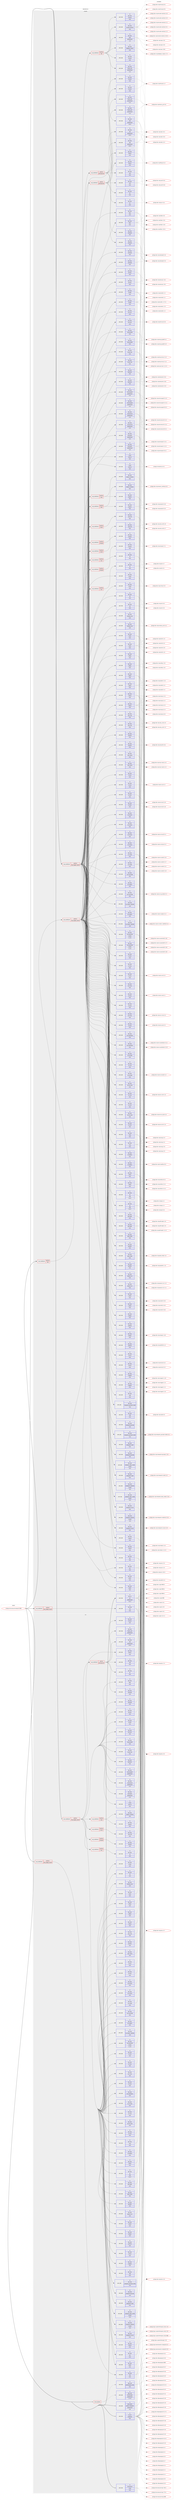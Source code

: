 digraph prolog {

# *************
# Graph options
# *************

newrank=true;
concentrate=true;
compound=true;
graph [rankdir=LR,fontname=Helvetica,fontsize=10,ranksep=1.5];#, ranksep=2.5, nodesep=0.2];
edge  [arrowhead=vee];
node  [fontname=Helvetica,fontsize=10];

# **********
# The ebuild
# **********

subgraph cluster_leftcol {
color=gray;
rank=same;
label=<<i>ebuild</i>>;
id [label="portage://net-analyzer/metasploit-9999", color=red, width=4, href="../net-analyzer/metasploit-9999.svg"];
}

# ****************
# The dependencies
# ****************

subgraph cluster_midcol {
color=gray;
label=<<i>dependencies</i>>;
subgraph cluster_compile {
fillcolor="#eeeeee";
style=filled;
label=<<i>compile</i>>;
subgraph cond24219 {
dependency104485 [label=<<TABLE BORDER="0" CELLBORDER="1" CELLSPACING="0" CELLPADDING="4"><TR><TD ROWSPAN="3" CELLPADDING="10">use_conditional</TD></TR><TR><TD>positive</TD></TR><TR><TD>ruby_targets_ruby24</TD></TR></TABLE>>, shape=none, color=red];
subgraph pack78365 {
dependency104486 [label=<<TABLE BORDER="0" CELLBORDER="1" CELLSPACING="0" CELLPADDING="4" WIDTH="220"><TR><TD ROWSPAN="6" CELLPADDING="30">pack_dep</TD></TR><TR><TD WIDTH="110">no</TD></TR><TR><TD>dev-lang</TD></TR><TR><TD>ruby</TD></TR><TR><TD>none</TD></TR><TR><TD></TD></TR></TABLE>>, shape=none, color=blue];
}
dependency104485:e -> dependency104486:w [weight=20,style="dashed",arrowhead="vee"];
}
id:e -> dependency104485:w [weight=20,style="solid",arrowhead="vee"];
subgraph cond24220 {
dependency104487 [label=<<TABLE BORDER="0" CELLBORDER="1" CELLSPACING="0" CELLPADDING="4"><TR><TD ROWSPAN="3" CELLPADDING="10">use_conditional</TD></TR><TR><TD>positive</TD></TR><TR><TD>ruby_targets_ruby24</TD></TR></TABLE>>, shape=none, color=red];
subgraph pack78366 {
dependency104488 [label=<<TABLE BORDER="0" CELLBORDER="1" CELLSPACING="0" CELLPADDING="4" WIDTH="220"><TR><TD ROWSPAN="6" CELLPADDING="30">pack_dep</TD></TR><TR><TD WIDTH="110">no</TD></TR><TR><TD>virtual</TD></TR><TR><TD>ruby-ssl</TD></TR><TR><TD>none</TD></TR><TR><TD></TD></TR></TABLE>>, shape=none, color=blue];
}
dependency104487:e -> dependency104488:w [weight=20,style="dashed",arrowhead="vee"];
subgraph pack78367 {
dependency104489 [label=<<TABLE BORDER="0" CELLBORDER="1" CELLSPACING="0" CELLPADDING="4" WIDTH="220"><TR><TD ROWSPAN="6" CELLPADDING="30">pack_dep</TD></TR><TR><TD WIDTH="110">no</TD></TR><TR><TD>dev-ruby</TD></TR><TR><TD>actionpack</TD></TR><TR><TD>greaterequal</TD></TR><TR><TD>4.2.6</TD></TR></TABLE>>, shape=none, color=blue];
}
dependency104487:e -> dependency104489:w [weight=20,style="dashed",arrowhead="vee"];
subgraph pack78368 {
dependency104490 [label=<<TABLE BORDER="0" CELLBORDER="1" CELLSPACING="0" CELLPADDING="4" WIDTH="220"><TR><TD ROWSPAN="6" CELLPADDING="30">pack_dep</TD></TR><TR><TD WIDTH="110">no</TD></TR><TR><TD>dev-ruby</TD></TR><TR><TD>activerecord</TD></TR><TR><TD>greaterequal</TD></TR><TR><TD>4.2.6</TD></TR></TABLE>>, shape=none, color=blue];
}
dependency104487:e -> dependency104490:w [weight=20,style="dashed",arrowhead="vee"];
subgraph pack78369 {
dependency104491 [label=<<TABLE BORDER="0" CELLBORDER="1" CELLSPACING="0" CELLPADDING="4" WIDTH="220"><TR><TD ROWSPAN="6" CELLPADDING="30">pack_dep</TD></TR><TR><TD WIDTH="110">no</TD></TR><TR><TD>dev-ruby</TD></TR><TR><TD>activesupport</TD></TR><TR><TD>greaterequal</TD></TR><TR><TD>4.2.6</TD></TR></TABLE>>, shape=none, color=blue];
}
dependency104487:e -> dependency104491:w [weight=20,style="dashed",arrowhead="vee"];
subgraph pack78370 {
dependency104492 [label=<<TABLE BORDER="0" CELLBORDER="1" CELLSPACING="0" CELLPADDING="4" WIDTH="220"><TR><TD ROWSPAN="6" CELLPADDING="30">pack_dep</TD></TR><TR><TD WIDTH="110">no</TD></TR><TR><TD>dev-ruby</TD></TR><TR><TD>backports</TD></TR><TR><TD>none</TD></TR><TR><TD></TD></TR></TABLE>>, shape=none, color=blue];
}
dependency104487:e -> dependency104492:w [weight=20,style="dashed",arrowhead="vee"];
subgraph pack78371 {
dependency104493 [label=<<TABLE BORDER="0" CELLBORDER="1" CELLSPACING="0" CELLPADDING="4" WIDTH="220"><TR><TD ROWSPAN="6" CELLPADDING="30">pack_dep</TD></TR><TR><TD WIDTH="110">no</TD></TR><TR><TD>dev-ruby</TD></TR><TR><TD>bcrypt-ruby</TD></TR><TR><TD>none</TD></TR><TR><TD></TD></TR></TABLE>>, shape=none, color=blue];
}
dependency104487:e -> dependency104493:w [weight=20,style="dashed",arrowhead="vee"];
subgraph pack78372 {
dependency104494 [label=<<TABLE BORDER="0" CELLBORDER="1" CELLSPACING="0" CELLPADDING="4" WIDTH="220"><TR><TD ROWSPAN="6" CELLPADDING="30">pack_dep</TD></TR><TR><TD WIDTH="110">no</TD></TR><TR><TD>dev-ruby</TD></TR><TR><TD>bcrypt_pbkdf</TD></TR><TR><TD>none</TD></TR><TR><TD></TD></TR></TABLE>>, shape=none, color=blue];
}
dependency104487:e -> dependency104494:w [weight=20,style="dashed",arrowhead="vee"];
subgraph pack78373 {
dependency104495 [label=<<TABLE BORDER="0" CELLBORDER="1" CELLSPACING="0" CELLPADDING="4" WIDTH="220"><TR><TD ROWSPAN="6" CELLPADDING="30">pack_dep</TD></TR><TR><TD WIDTH="110">no</TD></TR><TR><TD>dev-ruby</TD></TR><TR><TD>bit-struct</TD></TR><TR><TD>none</TD></TR><TR><TD></TD></TR></TABLE>>, shape=none, color=blue];
}
dependency104487:e -> dependency104495:w [weight=20,style="dashed",arrowhead="vee"];
subgraph pack78374 {
dependency104496 [label=<<TABLE BORDER="0" CELLBORDER="1" CELLSPACING="0" CELLPADDING="4" WIDTH="220"><TR><TD ROWSPAN="6" CELLPADDING="30">pack_dep</TD></TR><TR><TD WIDTH="110">no</TD></TR><TR><TD>dev-ruby</TD></TR><TR><TD>bundler</TD></TR><TR><TD>none</TD></TR><TR><TD></TD></TR></TABLE>>, shape=none, color=blue];
}
dependency104487:e -> dependency104496:w [weight=20,style="dashed",arrowhead="vee"];
subgraph pack78375 {
dependency104497 [label=<<TABLE BORDER="0" CELLBORDER="1" CELLSPACING="0" CELLPADDING="4" WIDTH="220"><TR><TD ROWSPAN="6" CELLPADDING="30">pack_dep</TD></TR><TR><TD WIDTH="110">no</TD></TR><TR><TD>dev-ruby</TD></TR><TR><TD>dnsruby</TD></TR><TR><TD>none</TD></TR><TR><TD></TD></TR></TABLE>>, shape=none, color=blue];
}
dependency104487:e -> dependency104497:w [weight=20,style="dashed",arrowhead="vee"];
subgraph pack78376 {
dependency104498 [label=<<TABLE BORDER="0" CELLBORDER="1" CELLSPACING="0" CELLPADDING="4" WIDTH="220"><TR><TD ROWSPAN="6" CELLPADDING="30">pack_dep</TD></TR><TR><TD WIDTH="110">no</TD></TR><TR><TD>dev-ruby</TD></TR><TR><TD>faker</TD></TR><TR><TD>none</TD></TR><TR><TD></TD></TR></TABLE>>, shape=none, color=blue];
}
dependency104487:e -> dependency104498:w [weight=20,style="dashed",arrowhead="vee"];
subgraph pack78377 {
dependency104499 [label=<<TABLE BORDER="0" CELLBORDER="1" CELLSPACING="0" CELLPADDING="4" WIDTH="220"><TR><TD ROWSPAN="6" CELLPADDING="30">pack_dep</TD></TR><TR><TD WIDTH="110">no</TD></TR><TR><TD>dev-ruby</TD></TR><TR><TD>filesize</TD></TR><TR><TD>none</TD></TR><TR><TD></TD></TR></TABLE>>, shape=none, color=blue];
}
dependency104487:e -> dependency104499:w [weight=20,style="dashed",arrowhead="vee"];
subgraph pack78378 {
dependency104500 [label=<<TABLE BORDER="0" CELLBORDER="1" CELLSPACING="0" CELLPADDING="4" WIDTH="220"><TR><TD ROWSPAN="6" CELLPADDING="30">pack_dep</TD></TR><TR><TD WIDTH="110">no</TD></TR><TR><TD>dev-ruby</TD></TR><TR><TD>jsobfu</TD></TR><TR><TD>none</TD></TR><TR><TD></TD></TR></TABLE>>, shape=none, color=blue];
}
dependency104487:e -> dependency104500:w [weight=20,style="dashed",arrowhead="vee"];
subgraph pack78379 {
dependency104501 [label=<<TABLE BORDER="0" CELLBORDER="1" CELLSPACING="0" CELLPADDING="4" WIDTH="220"><TR><TD ROWSPAN="6" CELLPADDING="30">pack_dep</TD></TR><TR><TD WIDTH="110">no</TD></TR><TR><TD>dev-ruby</TD></TR><TR><TD>json</TD></TR><TR><TD>none</TD></TR><TR><TD></TD></TR></TABLE>>, shape=none, color=blue];
}
dependency104487:e -> dependency104501:w [weight=20,style="dashed",arrowhead="vee"];
subgraph pack78380 {
dependency104502 [label=<<TABLE BORDER="0" CELLBORDER="1" CELLSPACING="0" CELLPADDING="4" WIDTH="220"><TR><TD ROWSPAN="6" CELLPADDING="30">pack_dep</TD></TR><TR><TD WIDTH="110">no</TD></TR><TR><TD>dev-ruby</TD></TR><TR><TD>metasm</TD></TR><TR><TD>none</TD></TR><TR><TD></TD></TR></TABLE>>, shape=none, color=blue];
}
dependency104487:e -> dependency104502:w [weight=20,style="dashed",arrowhead="vee"];
subgraph pack78381 {
dependency104503 [label=<<TABLE BORDER="0" CELLBORDER="1" CELLSPACING="0" CELLPADDING="4" WIDTH="220"><TR><TD ROWSPAN="6" CELLPADDING="30">pack_dep</TD></TR><TR><TD WIDTH="110">no</TD></TR><TR><TD>dev-ruby</TD></TR><TR><TD>metasploit-concern</TD></TR><TR><TD>none</TD></TR><TR><TD></TD></TR></TABLE>>, shape=none, color=blue];
}
dependency104487:e -> dependency104503:w [weight=20,style="dashed",arrowhead="vee"];
subgraph pack78382 {
dependency104504 [label=<<TABLE BORDER="0" CELLBORDER="1" CELLSPACING="0" CELLPADDING="4" WIDTH="220"><TR><TD ROWSPAN="6" CELLPADDING="30">pack_dep</TD></TR><TR><TD WIDTH="110">no</TD></TR><TR><TD>dev-ruby</TD></TR><TR><TD>metasploit-credential</TD></TR><TR><TD>smaller</TD></TR><TR><TD>3.0.0</TD></TR></TABLE>>, shape=none, color=blue];
}
dependency104487:e -> dependency104504:w [weight=20,style="dashed",arrowhead="vee"];
subgraph pack78383 {
dependency104505 [label=<<TABLE BORDER="0" CELLBORDER="1" CELLSPACING="0" CELLPADDING="4" WIDTH="220"><TR><TD ROWSPAN="6" CELLPADDING="30">pack_dep</TD></TR><TR><TD WIDTH="110">no</TD></TR><TR><TD>dev-ruby</TD></TR><TR><TD>metasploit_data_models</TD></TR><TR><TD>smaller</TD></TR><TR><TD>3.0.0</TD></TR></TABLE>>, shape=none, color=blue];
}
dependency104487:e -> dependency104505:w [weight=20,style="dashed",arrowhead="vee"];
subgraph pack78384 {
dependency104506 [label=<<TABLE BORDER="0" CELLBORDER="1" CELLSPACING="0" CELLPADDING="4" WIDTH="220"><TR><TD ROWSPAN="6" CELLPADDING="30">pack_dep</TD></TR><TR><TD WIDTH="110">no</TD></TR><TR><TD>dev-ruby</TD></TR><TR><TD>metasploit-model</TD></TR><TR><TD>none</TD></TR><TR><TD></TD></TR></TABLE>>, shape=none, color=blue];
}
dependency104487:e -> dependency104506:w [weight=20,style="dashed",arrowhead="vee"];
subgraph pack78385 {
dependency104507 [label=<<TABLE BORDER="0" CELLBORDER="1" CELLSPACING="0" CELLPADDING="4" WIDTH="220"><TR><TD ROWSPAN="6" CELLPADDING="30">pack_dep</TD></TR><TR><TD WIDTH="110">no</TD></TR><TR><TD>dev-ruby</TD></TR><TR><TD>metasploit-payloads</TD></TR><TR><TD>none</TD></TR><TR><TD></TD></TR></TABLE>>, shape=none, color=blue];
}
dependency104487:e -> dependency104507:w [weight=20,style="dashed",arrowhead="vee"];
subgraph pack78386 {
dependency104508 [label=<<TABLE BORDER="0" CELLBORDER="1" CELLSPACING="0" CELLPADDING="4" WIDTH="220"><TR><TD ROWSPAN="6" CELLPADDING="30">pack_dep</TD></TR><TR><TD WIDTH="110">no</TD></TR><TR><TD>dev-ruby</TD></TR><TR><TD>metasploit_payloads-mettle</TD></TR><TR><TD>none</TD></TR><TR><TD></TD></TR></TABLE>>, shape=none, color=blue];
}
dependency104487:e -> dependency104508:w [weight=20,style="dashed",arrowhead="vee"];
subgraph pack78387 {
dependency104509 [label=<<TABLE BORDER="0" CELLBORDER="1" CELLSPACING="0" CELLPADDING="4" WIDTH="220"><TR><TD ROWSPAN="6" CELLPADDING="30">pack_dep</TD></TR><TR><TD WIDTH="110">no</TD></TR><TR><TD>dev-ruby</TD></TR><TR><TD>mqtt</TD></TR><TR><TD>none</TD></TR><TR><TD></TD></TR></TABLE>>, shape=none, color=blue];
}
dependency104487:e -> dependency104509:w [weight=20,style="dashed",arrowhead="vee"];
subgraph pack78388 {
dependency104510 [label=<<TABLE BORDER="0" CELLBORDER="1" CELLSPACING="0" CELLPADDING="4" WIDTH="220"><TR><TD ROWSPAN="6" CELLPADDING="30">pack_dep</TD></TR><TR><TD WIDTH="110">no</TD></TR><TR><TD>dev-ruby</TD></TR><TR><TD>msgpack</TD></TR><TR><TD>none</TD></TR><TR><TD></TD></TR></TABLE>>, shape=none, color=blue];
}
dependency104487:e -> dependency104510:w [weight=20,style="dashed",arrowhead="vee"];
subgraph pack78389 {
dependency104511 [label=<<TABLE BORDER="0" CELLBORDER="1" CELLSPACING="0" CELLPADDING="4" WIDTH="220"><TR><TD ROWSPAN="6" CELLPADDING="30">pack_dep</TD></TR><TR><TD WIDTH="110">no</TD></TR><TR><TD>dev-ruby</TD></TR><TR><TD>net-ssh</TD></TR><TR><TD>none</TD></TR><TR><TD></TD></TR></TABLE>>, shape=none, color=blue];
}
dependency104487:e -> dependency104511:w [weight=20,style="dashed",arrowhead="vee"];
subgraph pack78390 {
dependency104512 [label=<<TABLE BORDER="0" CELLBORDER="1" CELLSPACING="0" CELLPADDING="4" WIDTH="220"><TR><TD ROWSPAN="6" CELLPADDING="30">pack_dep</TD></TR><TR><TD WIDTH="110">no</TD></TR><TR><TD>dev-ruby</TD></TR><TR><TD>ed25519</TD></TR><TR><TD>none</TD></TR><TR><TD></TD></TR></TABLE>>, shape=none, color=blue];
}
dependency104487:e -> dependency104512:w [weight=20,style="dashed",arrowhead="vee"];
subgraph pack78391 {
dependency104513 [label=<<TABLE BORDER="0" CELLBORDER="1" CELLSPACING="0" CELLPADDING="4" WIDTH="220"><TR><TD ROWSPAN="6" CELLPADDING="30">pack_dep</TD></TR><TR><TD WIDTH="110">no</TD></TR><TR><TD>dev-ruby</TD></TR><TR><TD>nokogiri</TD></TR><TR><TD>none</TD></TR><TR><TD></TD></TR></TABLE>>, shape=none, color=blue];
}
dependency104487:e -> dependency104513:w [weight=20,style="dashed",arrowhead="vee"];
subgraph pack78392 {
dependency104514 [label=<<TABLE BORDER="0" CELLBORDER="1" CELLSPACING="0" CELLPADDING="4" WIDTH="220"><TR><TD ROWSPAN="6" CELLPADDING="30">pack_dep</TD></TR><TR><TD WIDTH="110">no</TD></TR><TR><TD>dev-ruby</TD></TR><TR><TD>octokit</TD></TR><TR><TD>none</TD></TR><TR><TD></TD></TR></TABLE>>, shape=none, color=blue];
}
dependency104487:e -> dependency104514:w [weight=20,style="dashed",arrowhead="vee"];
subgraph pack78393 {
dependency104515 [label=<<TABLE BORDER="0" CELLBORDER="1" CELLSPACING="0" CELLPADDING="4" WIDTH="220"><TR><TD ROWSPAN="6" CELLPADDING="30">pack_dep</TD></TR><TR><TD WIDTH="110">no</TD></TR><TR><TD>dev-ruby</TD></TR><TR><TD>openssl-ccm</TD></TR><TR><TD>none</TD></TR><TR><TD></TD></TR></TABLE>>, shape=none, color=blue];
}
dependency104487:e -> dependency104515:w [weight=20,style="dashed",arrowhead="vee"];
subgraph pack78394 {
dependency104516 [label=<<TABLE BORDER="0" CELLBORDER="1" CELLSPACING="0" CELLPADDING="4" WIDTH="220"><TR><TD ROWSPAN="6" CELLPADDING="30">pack_dep</TD></TR><TR><TD WIDTH="110">no</TD></TR><TR><TD>dev-ruby</TD></TR><TR><TD>packetfu</TD></TR><TR><TD>none</TD></TR><TR><TD></TD></TR></TABLE>>, shape=none, color=blue];
}
dependency104487:e -> dependency104516:w [weight=20,style="dashed",arrowhead="vee"];
subgraph pack78395 {
dependency104517 [label=<<TABLE BORDER="0" CELLBORDER="1" CELLSPACING="0" CELLPADDING="4" WIDTH="220"><TR><TD ROWSPAN="6" CELLPADDING="30">pack_dep</TD></TR><TR><TD WIDTH="110">no</TD></TR><TR><TD>dev-ruby</TD></TR><TR><TD>patch_finder</TD></TR><TR><TD>none</TD></TR><TR><TD></TD></TR></TABLE>>, shape=none, color=blue];
}
dependency104487:e -> dependency104517:w [weight=20,style="dashed",arrowhead="vee"];
subgraph pack78396 {
dependency104518 [label=<<TABLE BORDER="0" CELLBORDER="1" CELLSPACING="0" CELLPADDING="4" WIDTH="220"><TR><TD ROWSPAN="6" CELLPADDING="30">pack_dep</TD></TR><TR><TD WIDTH="110">no</TD></TR><TR><TD>dev-ruby</TD></TR><TR><TD>pdf-reader</TD></TR><TR><TD>none</TD></TR><TR><TD></TD></TR></TABLE>>, shape=none, color=blue];
}
dependency104487:e -> dependency104518:w [weight=20,style="dashed",arrowhead="vee"];
subgraph pack78397 {
dependency104519 [label=<<TABLE BORDER="0" CELLBORDER="1" CELLSPACING="0" CELLPADDING="4" WIDTH="220"><TR><TD ROWSPAN="6" CELLPADDING="30">pack_dep</TD></TR><TR><TD WIDTH="110">no</TD></TR><TR><TD>dev-ruby</TD></TR><TR><TD>pg</TD></TR><TR><TD>tilde</TD></TR><TR><TD>0.21.0</TD></TR></TABLE>>, shape=none, color=blue];
}
dependency104487:e -> dependency104519:w [weight=20,style="dashed",arrowhead="vee"];
subgraph pack78398 {
dependency104520 [label=<<TABLE BORDER="0" CELLBORDER="1" CELLSPACING="0" CELLPADDING="4" WIDTH="220"><TR><TD ROWSPAN="6" CELLPADDING="30">pack_dep</TD></TR><TR><TD WIDTH="110">no</TD></TR><TR><TD>dev-ruby</TD></TR><TR><TD>railties</TD></TR><TR><TD>none</TD></TR><TR><TD></TD></TR></TABLE>>, shape=none, color=blue];
}
dependency104487:e -> dependency104520:w [weight=20,style="dashed",arrowhead="vee"];
subgraph pack78399 {
dependency104521 [label=<<TABLE BORDER="0" CELLBORDER="1" CELLSPACING="0" CELLPADDING="4" WIDTH="220"><TR><TD ROWSPAN="6" CELLPADDING="30">pack_dep</TD></TR><TR><TD WIDTH="110">no</TD></TR><TR><TD>dev-ruby</TD></TR><TR><TD>rb-readline</TD></TR><TR><TD>none</TD></TR><TR><TD></TD></TR></TABLE>>, shape=none, color=blue];
}
dependency104487:e -> dependency104521:w [weight=20,style="dashed",arrowhead="vee"];
subgraph pack78400 {
dependency104522 [label=<<TABLE BORDER="0" CELLBORDER="1" CELLSPACING="0" CELLPADDING="4" WIDTH="220"><TR><TD ROWSPAN="6" CELLPADDING="30">pack_dep</TD></TR><TR><TD WIDTH="110">no</TD></TR><TR><TD>dev-ruby</TD></TR><TR><TD>recog</TD></TR><TR><TD>none</TD></TR><TR><TD></TD></TR></TABLE>>, shape=none, color=blue];
}
dependency104487:e -> dependency104522:w [weight=20,style="dashed",arrowhead="vee"];
subgraph pack78401 {
dependency104523 [label=<<TABLE BORDER="0" CELLBORDER="1" CELLSPACING="0" CELLPADDING="4" WIDTH="220"><TR><TD ROWSPAN="6" CELLPADDING="30">pack_dep</TD></TR><TR><TD WIDTH="110">no</TD></TR><TR><TD>dev-ruby</TD></TR><TR><TD>redcarpet</TD></TR><TR><TD>none</TD></TR><TR><TD></TD></TR></TABLE>>, shape=none, color=blue];
}
dependency104487:e -> dependency104523:w [weight=20,style="dashed",arrowhead="vee"];
subgraph pack78402 {
dependency104524 [label=<<TABLE BORDER="0" CELLBORDER="1" CELLSPACING="0" CELLPADDING="4" WIDTH="220"><TR><TD ROWSPAN="6" CELLPADDING="30">pack_dep</TD></TR><TR><TD WIDTH="110">no</TD></TR><TR><TD>dev-ruby</TD></TR><TR><TD>rex-arch</TD></TR><TR><TD>none</TD></TR><TR><TD></TD></TR></TABLE>>, shape=none, color=blue];
}
dependency104487:e -> dependency104524:w [weight=20,style="dashed",arrowhead="vee"];
subgraph pack78403 {
dependency104525 [label=<<TABLE BORDER="0" CELLBORDER="1" CELLSPACING="0" CELLPADDING="4" WIDTH="220"><TR><TD ROWSPAN="6" CELLPADDING="30">pack_dep</TD></TR><TR><TD WIDTH="110">no</TD></TR><TR><TD>dev-ruby</TD></TR><TR><TD>rex-bin_tools</TD></TR><TR><TD>none</TD></TR><TR><TD></TD></TR></TABLE>>, shape=none, color=blue];
}
dependency104487:e -> dependency104525:w [weight=20,style="dashed",arrowhead="vee"];
subgraph pack78404 {
dependency104526 [label=<<TABLE BORDER="0" CELLBORDER="1" CELLSPACING="0" CELLPADDING="4" WIDTH="220"><TR><TD ROWSPAN="6" CELLPADDING="30">pack_dep</TD></TR><TR><TD WIDTH="110">no</TD></TR><TR><TD>dev-ruby</TD></TR><TR><TD>rex-core</TD></TR><TR><TD>none</TD></TR><TR><TD></TD></TR></TABLE>>, shape=none, color=blue];
}
dependency104487:e -> dependency104526:w [weight=20,style="dashed",arrowhead="vee"];
subgraph pack78405 {
dependency104527 [label=<<TABLE BORDER="0" CELLBORDER="1" CELLSPACING="0" CELLPADDING="4" WIDTH="220"><TR><TD ROWSPAN="6" CELLPADDING="30">pack_dep</TD></TR><TR><TD WIDTH="110">no</TD></TR><TR><TD>dev-ruby</TD></TR><TR><TD>rex-encoder</TD></TR><TR><TD>none</TD></TR><TR><TD></TD></TR></TABLE>>, shape=none, color=blue];
}
dependency104487:e -> dependency104527:w [weight=20,style="dashed",arrowhead="vee"];
subgraph pack78406 {
dependency104528 [label=<<TABLE BORDER="0" CELLBORDER="1" CELLSPACING="0" CELLPADDING="4" WIDTH="220"><TR><TD ROWSPAN="6" CELLPADDING="30">pack_dep</TD></TR><TR><TD WIDTH="110">no</TD></TR><TR><TD>dev-ruby</TD></TR><TR><TD>rex-exploitation</TD></TR><TR><TD>none</TD></TR><TR><TD></TD></TR></TABLE>>, shape=none, color=blue];
}
dependency104487:e -> dependency104528:w [weight=20,style="dashed",arrowhead="vee"];
subgraph pack78407 {
dependency104529 [label=<<TABLE BORDER="0" CELLBORDER="1" CELLSPACING="0" CELLPADDING="4" WIDTH="220"><TR><TD ROWSPAN="6" CELLPADDING="30">pack_dep</TD></TR><TR><TD WIDTH="110">no</TD></TR><TR><TD>dev-ruby</TD></TR><TR><TD>rex-java</TD></TR><TR><TD>none</TD></TR><TR><TD></TD></TR></TABLE>>, shape=none, color=blue];
}
dependency104487:e -> dependency104529:w [weight=20,style="dashed",arrowhead="vee"];
subgraph pack78408 {
dependency104530 [label=<<TABLE BORDER="0" CELLBORDER="1" CELLSPACING="0" CELLPADDING="4" WIDTH="220"><TR><TD ROWSPAN="6" CELLPADDING="30">pack_dep</TD></TR><TR><TD WIDTH="110">no</TD></TR><TR><TD>dev-ruby</TD></TR><TR><TD>rex-mime</TD></TR><TR><TD>none</TD></TR><TR><TD></TD></TR></TABLE>>, shape=none, color=blue];
}
dependency104487:e -> dependency104530:w [weight=20,style="dashed",arrowhead="vee"];
subgraph pack78409 {
dependency104531 [label=<<TABLE BORDER="0" CELLBORDER="1" CELLSPACING="0" CELLPADDING="4" WIDTH="220"><TR><TD ROWSPAN="6" CELLPADDING="30">pack_dep</TD></TR><TR><TD WIDTH="110">no</TD></TR><TR><TD>dev-ruby</TD></TR><TR><TD>rex-nop</TD></TR><TR><TD>none</TD></TR><TR><TD></TD></TR></TABLE>>, shape=none, color=blue];
}
dependency104487:e -> dependency104531:w [weight=20,style="dashed",arrowhead="vee"];
subgraph pack78410 {
dependency104532 [label=<<TABLE BORDER="0" CELLBORDER="1" CELLSPACING="0" CELLPADDING="4" WIDTH="220"><TR><TD ROWSPAN="6" CELLPADDING="30">pack_dep</TD></TR><TR><TD WIDTH="110">no</TD></TR><TR><TD>dev-ruby</TD></TR><TR><TD>rex-ole</TD></TR><TR><TD>none</TD></TR><TR><TD></TD></TR></TABLE>>, shape=none, color=blue];
}
dependency104487:e -> dependency104532:w [weight=20,style="dashed",arrowhead="vee"];
subgraph pack78411 {
dependency104533 [label=<<TABLE BORDER="0" CELLBORDER="1" CELLSPACING="0" CELLPADDING="4" WIDTH="220"><TR><TD ROWSPAN="6" CELLPADDING="30">pack_dep</TD></TR><TR><TD WIDTH="110">no</TD></TR><TR><TD>dev-ruby</TD></TR><TR><TD>rex-powershell</TD></TR><TR><TD>smaller</TD></TR><TR><TD>0.1.78</TD></TR></TABLE>>, shape=none, color=blue];
}
dependency104487:e -> dependency104533:w [weight=20,style="dashed",arrowhead="vee"];
subgraph pack78412 {
dependency104534 [label=<<TABLE BORDER="0" CELLBORDER="1" CELLSPACING="0" CELLPADDING="4" WIDTH="220"><TR><TD ROWSPAN="6" CELLPADDING="30">pack_dep</TD></TR><TR><TD WIDTH="110">no</TD></TR><TR><TD>dev-ruby</TD></TR><TR><TD>rex-random_identifier</TD></TR><TR><TD>none</TD></TR><TR><TD></TD></TR></TABLE>>, shape=none, color=blue];
}
dependency104487:e -> dependency104534:w [weight=20,style="dashed",arrowhead="vee"];
subgraph pack78413 {
dependency104535 [label=<<TABLE BORDER="0" CELLBORDER="1" CELLSPACING="0" CELLPADDING="4" WIDTH="220"><TR><TD ROWSPAN="6" CELLPADDING="30">pack_dep</TD></TR><TR><TD WIDTH="110">no</TD></TR><TR><TD>dev-ruby</TD></TR><TR><TD>rex-registry</TD></TR><TR><TD>none</TD></TR><TR><TD></TD></TR></TABLE>>, shape=none, color=blue];
}
dependency104487:e -> dependency104535:w [weight=20,style="dashed",arrowhead="vee"];
subgraph pack78414 {
dependency104536 [label=<<TABLE BORDER="0" CELLBORDER="1" CELLSPACING="0" CELLPADDING="4" WIDTH="220"><TR><TD ROWSPAN="6" CELLPADDING="30">pack_dep</TD></TR><TR><TD WIDTH="110">no</TD></TR><TR><TD>dev-ruby</TD></TR><TR><TD>rex-rop_builder</TD></TR><TR><TD>none</TD></TR><TR><TD></TD></TR></TABLE>>, shape=none, color=blue];
}
dependency104487:e -> dependency104536:w [weight=20,style="dashed",arrowhead="vee"];
subgraph pack78415 {
dependency104537 [label=<<TABLE BORDER="0" CELLBORDER="1" CELLSPACING="0" CELLPADDING="4" WIDTH="220"><TR><TD ROWSPAN="6" CELLPADDING="30">pack_dep</TD></TR><TR><TD WIDTH="110">no</TD></TR><TR><TD>dev-ruby</TD></TR><TR><TD>rex-socket</TD></TR><TR><TD>none</TD></TR><TR><TD></TD></TR></TABLE>>, shape=none, color=blue];
}
dependency104487:e -> dependency104537:w [weight=20,style="dashed",arrowhead="vee"];
subgraph pack78416 {
dependency104538 [label=<<TABLE BORDER="0" CELLBORDER="1" CELLSPACING="0" CELLPADDING="4" WIDTH="220"><TR><TD ROWSPAN="6" CELLPADDING="30">pack_dep</TD></TR><TR><TD WIDTH="110">no</TD></TR><TR><TD>dev-ruby</TD></TR><TR><TD>rex-sslscan</TD></TR><TR><TD>none</TD></TR><TR><TD></TD></TR></TABLE>>, shape=none, color=blue];
}
dependency104487:e -> dependency104538:w [weight=20,style="dashed",arrowhead="vee"];
subgraph pack78417 {
dependency104539 [label=<<TABLE BORDER="0" CELLBORDER="1" CELLSPACING="0" CELLPADDING="4" WIDTH="220"><TR><TD ROWSPAN="6" CELLPADDING="30">pack_dep</TD></TR><TR><TD WIDTH="110">no</TD></TR><TR><TD>dev-ruby</TD></TR><TR><TD>rex-struct2</TD></TR><TR><TD>none</TD></TR><TR><TD></TD></TR></TABLE>>, shape=none, color=blue];
}
dependency104487:e -> dependency104539:w [weight=20,style="dashed",arrowhead="vee"];
subgraph pack78418 {
dependency104540 [label=<<TABLE BORDER="0" CELLBORDER="1" CELLSPACING="0" CELLPADDING="4" WIDTH="220"><TR><TD ROWSPAN="6" CELLPADDING="30">pack_dep</TD></TR><TR><TD WIDTH="110">no</TD></TR><TR><TD>dev-ruby</TD></TR><TR><TD>rex-text</TD></TR><TR><TD>none</TD></TR><TR><TD></TD></TR></TABLE>>, shape=none, color=blue];
}
dependency104487:e -> dependency104540:w [weight=20,style="dashed",arrowhead="vee"];
subgraph pack78419 {
dependency104541 [label=<<TABLE BORDER="0" CELLBORDER="1" CELLSPACING="0" CELLPADDING="4" WIDTH="220"><TR><TD ROWSPAN="6" CELLPADDING="30">pack_dep</TD></TR><TR><TD WIDTH="110">no</TD></TR><TR><TD>dev-ruby</TD></TR><TR><TD>rex-zip</TD></TR><TR><TD>none</TD></TR><TR><TD></TD></TR></TABLE>>, shape=none, color=blue];
}
dependency104487:e -> dependency104541:w [weight=20,style="dashed",arrowhead="vee"];
subgraph pack78420 {
dependency104542 [label=<<TABLE BORDER="0" CELLBORDER="1" CELLSPACING="0" CELLPADDING="4" WIDTH="220"><TR><TD ROWSPAN="6" CELLPADDING="30">pack_dep</TD></TR><TR><TD WIDTH="110">no</TD></TR><TR><TD>dev-ruby</TD></TR><TR><TD>ruby-macho</TD></TR><TR><TD>none</TD></TR><TR><TD></TD></TR></TABLE>>, shape=none, color=blue];
}
dependency104487:e -> dependency104542:w [weight=20,style="dashed",arrowhead="vee"];
subgraph pack78421 {
dependency104543 [label=<<TABLE BORDER="0" CELLBORDER="1" CELLSPACING="0" CELLPADDING="4" WIDTH="220"><TR><TD ROWSPAN="6" CELLPADDING="30">pack_dep</TD></TR><TR><TD WIDTH="110">no</TD></TR><TR><TD>dev-ruby</TD></TR><TR><TD>rubyntlm</TD></TR><TR><TD>none</TD></TR><TR><TD></TD></TR></TABLE>>, shape=none, color=blue];
}
dependency104487:e -> dependency104543:w [weight=20,style="dashed",arrowhead="vee"];
subgraph pack78422 {
dependency104544 [label=<<TABLE BORDER="0" CELLBORDER="1" CELLSPACING="0" CELLPADDING="4" WIDTH="220"><TR><TD ROWSPAN="6" CELLPADDING="30">pack_dep</TD></TR><TR><TD WIDTH="110">no</TD></TR><TR><TD>dev-ruby</TD></TR><TR><TD>ruby_smb</TD></TR><TR><TD>none</TD></TR><TR><TD></TD></TR></TABLE>>, shape=none, color=blue];
}
dependency104487:e -> dependency104544:w [weight=20,style="dashed",arrowhead="vee"];
subgraph pack78423 {
dependency104545 [label=<<TABLE BORDER="0" CELLBORDER="1" CELLSPACING="0" CELLPADDING="4" WIDTH="220"><TR><TD ROWSPAN="6" CELLPADDING="30">pack_dep</TD></TR><TR><TD WIDTH="110">no</TD></TR><TR><TD>dev-ruby</TD></TR><TR><TD>rubyzip</TD></TR><TR><TD>none</TD></TR><TR><TD></TD></TR></TABLE>>, shape=none, color=blue];
}
dependency104487:e -> dependency104545:w [weight=20,style="dashed",arrowhead="vee"];
subgraph pack78424 {
dependency104546 [label=<<TABLE BORDER="0" CELLBORDER="1" CELLSPACING="0" CELLPADDING="4" WIDTH="220"><TR><TD ROWSPAN="6" CELLPADDING="30">pack_dep</TD></TR><TR><TD WIDTH="110">no</TD></TR><TR><TD>dev-ruby</TD></TR><TR><TD>sqlite3</TD></TR><TR><TD>none</TD></TR><TR><TD></TD></TR></TABLE>>, shape=none, color=blue];
}
dependency104487:e -> dependency104546:w [weight=20,style="dashed",arrowhead="vee"];
subgraph pack78425 {
dependency104547 [label=<<TABLE BORDER="0" CELLBORDER="1" CELLSPACING="0" CELLPADDING="4" WIDTH="220"><TR><TD ROWSPAN="6" CELLPADDING="30">pack_dep</TD></TR><TR><TD WIDTH="110">no</TD></TR><TR><TD>dev-ruby</TD></TR><TR><TD>sshkey</TD></TR><TR><TD>none</TD></TR><TR><TD></TD></TR></TABLE>>, shape=none, color=blue];
}
dependency104487:e -> dependency104547:w [weight=20,style="dashed",arrowhead="vee"];
subgraph pack78426 {
dependency104548 [label=<<TABLE BORDER="0" CELLBORDER="1" CELLSPACING="0" CELLPADDING="4" WIDTH="220"><TR><TD ROWSPAN="6" CELLPADDING="30">pack_dep</TD></TR><TR><TD WIDTH="110">no</TD></TR><TR><TD>dev-ruby</TD></TR><TR><TD>tzinfo</TD></TR><TR><TD>none</TD></TR><TR><TD></TD></TR></TABLE>>, shape=none, color=blue];
}
dependency104487:e -> dependency104548:w [weight=20,style="dashed",arrowhead="vee"];
subgraph pack78427 {
dependency104549 [label=<<TABLE BORDER="0" CELLBORDER="1" CELLSPACING="0" CELLPADDING="4" WIDTH="220"><TR><TD ROWSPAN="6" CELLPADDING="30">pack_dep</TD></TR><TR><TD WIDTH="110">no</TD></TR><TR><TD>dev-ruby</TD></TR><TR><TD>windows_error</TD></TR><TR><TD>none</TD></TR><TR><TD></TD></TR></TABLE>>, shape=none, color=blue];
}
dependency104487:e -> dependency104549:w [weight=20,style="dashed",arrowhead="vee"];
subgraph pack78428 {
dependency104550 [label=<<TABLE BORDER="0" CELLBORDER="1" CELLSPACING="0" CELLPADDING="4" WIDTH="220"><TR><TD ROWSPAN="6" CELLPADDING="30">pack_dep</TD></TR><TR><TD WIDTH="110">no</TD></TR><TR><TD>dev-ruby</TD></TR><TR><TD>xdr</TD></TR><TR><TD>none</TD></TR><TR><TD></TD></TR></TABLE>>, shape=none, color=blue];
}
dependency104487:e -> dependency104550:w [weight=20,style="dashed",arrowhead="vee"];
subgraph pack78429 {
dependency104551 [label=<<TABLE BORDER="0" CELLBORDER="1" CELLSPACING="0" CELLPADDING="4" WIDTH="220"><TR><TD ROWSPAN="6" CELLPADDING="30">pack_dep</TD></TR><TR><TD WIDTH="110">no</TD></TR><TR><TD>dev-ruby</TD></TR><TR><TD>xmlrpc</TD></TR><TR><TD>none</TD></TR><TR><TD></TD></TR></TABLE>>, shape=none, color=blue];
}
dependency104487:e -> dependency104551:w [weight=20,style="dashed",arrowhead="vee"];
subgraph cond24221 {
dependency104552 [label=<<TABLE BORDER="0" CELLBORDER="1" CELLSPACING="0" CELLPADDING="4"><TR><TD ROWSPAN="3" CELLPADDING="10">use_conditional</TD></TR><TR><TD>positive</TD></TR><TR><TD>java</TD></TR></TABLE>>, shape=none, color=red];
subgraph pack78430 {
dependency104553 [label=<<TABLE BORDER="0" CELLBORDER="1" CELLSPACING="0" CELLPADDING="4" WIDTH="220"><TR><TD ROWSPAN="6" CELLPADDING="30">pack_dep</TD></TR><TR><TD WIDTH="110">no</TD></TR><TR><TD>dev-ruby</TD></TR><TR><TD>rjb</TD></TR><TR><TD>none</TD></TR><TR><TD></TD></TR></TABLE>>, shape=none, color=blue];
}
dependency104552:e -> dependency104553:w [weight=20,style="dashed",arrowhead="vee"];
}
dependency104487:e -> dependency104552:w [weight=20,style="dashed",arrowhead="vee"];
subgraph cond24222 {
dependency104554 [label=<<TABLE BORDER="0" CELLBORDER="1" CELLSPACING="0" CELLPADDING="4"><TR><TD ROWSPAN="3" CELLPADDING="10">use_conditional</TD></TR><TR><TD>positive</TD></TR><TR><TD>nexpose</TD></TR></TABLE>>, shape=none, color=red];
subgraph pack78431 {
dependency104555 [label=<<TABLE BORDER="0" CELLBORDER="1" CELLSPACING="0" CELLPADDING="4" WIDTH="220"><TR><TD ROWSPAN="6" CELLPADDING="30">pack_dep</TD></TR><TR><TD WIDTH="110">no</TD></TR><TR><TD>dev-ruby</TD></TR><TR><TD>nexpose</TD></TR><TR><TD>none</TD></TR><TR><TD></TD></TR></TABLE>>, shape=none, color=blue];
}
dependency104554:e -> dependency104555:w [weight=20,style="dashed",arrowhead="vee"];
}
dependency104487:e -> dependency104554:w [weight=20,style="dashed",arrowhead="vee"];
subgraph cond24223 {
dependency104556 [label=<<TABLE BORDER="0" CELLBORDER="1" CELLSPACING="0" CELLPADDING="4"><TR><TD ROWSPAN="3" CELLPADDING="10">use_conditional</TD></TR><TR><TD>positive</TD></TR><TR><TD>oracle</TD></TR></TABLE>>, shape=none, color=red];
subgraph pack78432 {
dependency104557 [label=<<TABLE BORDER="0" CELLBORDER="1" CELLSPACING="0" CELLPADDING="4" WIDTH="220"><TR><TD ROWSPAN="6" CELLPADDING="30">pack_dep</TD></TR><TR><TD WIDTH="110">no</TD></TR><TR><TD>dev-ruby</TD></TR><TR><TD>ruby-oci8</TD></TR><TR><TD>none</TD></TR><TR><TD></TD></TR></TABLE>>, shape=none, color=blue];
}
dependency104556:e -> dependency104557:w [weight=20,style="dashed",arrowhead="vee"];
}
dependency104487:e -> dependency104556:w [weight=20,style="dashed",arrowhead="vee"];
subgraph cond24224 {
dependency104558 [label=<<TABLE BORDER="0" CELLBORDER="1" CELLSPACING="0" CELLPADDING="4"><TR><TD ROWSPAN="3" CELLPADDING="10">use_conditional</TD></TR><TR><TD>positive</TD></TR><TR><TD>pcap</TD></TR></TABLE>>, shape=none, color=red];
subgraph pack78433 {
dependency104559 [label=<<TABLE BORDER="0" CELLBORDER="1" CELLSPACING="0" CELLPADDING="4" WIDTH="220"><TR><TD ROWSPAN="6" CELLPADDING="30">pack_dep</TD></TR><TR><TD WIDTH="110">no</TD></TR><TR><TD>dev-ruby</TD></TR><TR><TD>pcaprub</TD></TR><TR><TD>none</TD></TR><TR><TD></TD></TR></TABLE>>, shape=none, color=blue];
}
dependency104558:e -> dependency104559:w [weight=20,style="dashed",arrowhead="vee"];
subgraph pack78434 {
dependency104560 [label=<<TABLE BORDER="0" CELLBORDER="1" CELLSPACING="0" CELLPADDING="4" WIDTH="220"><TR><TD ROWSPAN="6" CELLPADDING="30">pack_dep</TD></TR><TR><TD WIDTH="110">no</TD></TR><TR><TD>dev-ruby</TD></TR><TR><TD>network_interface</TD></TR><TR><TD>none</TD></TR><TR><TD></TD></TR></TABLE>>, shape=none, color=blue];
}
dependency104558:e -> dependency104560:w [weight=20,style="dashed",arrowhead="vee"];
}
dependency104487:e -> dependency104558:w [weight=20,style="dashed",arrowhead="vee"];
subgraph cond24225 {
dependency104561 [label=<<TABLE BORDER="0" CELLBORDER="1" CELLSPACING="0" CELLPADDING="4"><TR><TD ROWSPAN="3" CELLPADDING="10">use_conditional</TD></TR><TR><TD>positive</TD></TR><TR><TD>development</TD></TR></TABLE>>, shape=none, color=red];
subgraph pack78435 {
dependency104562 [label=<<TABLE BORDER="0" CELLBORDER="1" CELLSPACING="0" CELLPADDING="4" WIDTH="220"><TR><TD ROWSPAN="6" CELLPADDING="30">pack_dep</TD></TR><TR><TD WIDTH="110">no</TD></TR><TR><TD>dev-ruby</TD></TR><TR><TD>fivemat</TD></TR><TR><TD>none</TD></TR><TR><TD></TD></TR></TABLE>>, shape=none, color=blue];
}
dependency104561:e -> dependency104562:w [weight=20,style="dashed",arrowhead="vee"];
subgraph pack78436 {
dependency104563 [label=<<TABLE BORDER="0" CELLBORDER="1" CELLSPACING="0" CELLPADDING="4" WIDTH="220"><TR><TD ROWSPAN="6" CELLPADDING="30">pack_dep</TD></TR><TR><TD WIDTH="110">no</TD></TR><TR><TD>dev-ruby</TD></TR><TR><TD>pry</TD></TR><TR><TD>none</TD></TR><TR><TD></TD></TR></TABLE>>, shape=none, color=blue];
}
dependency104561:e -> dependency104563:w [weight=20,style="dashed",arrowhead="vee"];
subgraph pack78437 {
dependency104564 [label=<<TABLE BORDER="0" CELLBORDER="1" CELLSPACING="0" CELLPADDING="4" WIDTH="220"><TR><TD ROWSPAN="6" CELLPADDING="30">pack_dep</TD></TR><TR><TD WIDTH="110">no</TD></TR><TR><TD>dev-ruby</TD></TR><TR><TD>redcarpet</TD></TR><TR><TD>none</TD></TR><TR><TD></TD></TR></TABLE>>, shape=none, color=blue];
}
dependency104561:e -> dependency104564:w [weight=20,style="dashed",arrowhead="vee"];
subgraph pack78438 {
dependency104565 [label=<<TABLE BORDER="0" CELLBORDER="1" CELLSPACING="0" CELLPADDING="4" WIDTH="220"><TR><TD ROWSPAN="6" CELLPADDING="30">pack_dep</TD></TR><TR><TD WIDTH="110">no</TD></TR><TR><TD>dev-ruby</TD></TR><TR><TD>yard</TD></TR><TR><TD>none</TD></TR><TR><TD></TD></TR></TABLE>>, shape=none, color=blue];
}
dependency104561:e -> dependency104565:w [weight=20,style="dashed",arrowhead="vee"];
subgraph pack78439 {
dependency104566 [label=<<TABLE BORDER="0" CELLBORDER="1" CELLSPACING="0" CELLPADDING="4" WIDTH="220"><TR><TD ROWSPAN="6" CELLPADDING="30">pack_dep</TD></TR><TR><TD WIDTH="110">no</TD></TR><TR><TD>dev-ruby</TD></TR><TR><TD>rake</TD></TR><TR><TD>greaterequal</TD></TR><TR><TD>10.0.0</TD></TR></TABLE>>, shape=none, color=blue];
}
dependency104561:e -> dependency104566:w [weight=20,style="dashed",arrowhead="vee"];
subgraph pack78440 {
dependency104567 [label=<<TABLE BORDER="0" CELLBORDER="1" CELLSPACING="0" CELLPADDING="4" WIDTH="220"><TR><TD ROWSPAN="6" CELLPADDING="30">pack_dep</TD></TR><TR><TD WIDTH="110">no</TD></TR><TR><TD>dev-ruby</TD></TR><TR><TD>factory_girl</TD></TR><TR><TD>greaterequal</TD></TR><TR><TD>4.1.0</TD></TR></TABLE>>, shape=none, color=blue];
}
dependency104561:e -> dependency104567:w [weight=20,style="dashed",arrowhead="vee"];
}
dependency104487:e -> dependency104561:w [weight=20,style="dashed",arrowhead="vee"];
subgraph cond24226 {
dependency104568 [label=<<TABLE BORDER="0" CELLBORDER="1" CELLSPACING="0" CELLPADDING="4"><TR><TD ROWSPAN="3" CELLPADDING="10">use_conditional</TD></TR><TR><TD>positive</TD></TR><TR><TD>test</TD></TR></TABLE>>, shape=none, color=red];
subgraph pack78441 {
dependency104569 [label=<<TABLE BORDER="0" CELLBORDER="1" CELLSPACING="0" CELLPADDING="4" WIDTH="220"><TR><TD ROWSPAN="6" CELLPADDING="30">pack_dep</TD></TR><TR><TD WIDTH="110">no</TD></TR><TR><TD>dev-ruby</TD></TR><TR><TD>factory_girl</TD></TR><TR><TD>greaterequal</TD></TR><TR><TD>4.1.0</TD></TR></TABLE>>, shape=none, color=blue];
}
dependency104568:e -> dependency104569:w [weight=20,style="dashed",arrowhead="vee"];
subgraph pack78442 {
dependency104570 [label=<<TABLE BORDER="0" CELLBORDER="1" CELLSPACING="0" CELLPADDING="4" WIDTH="220"><TR><TD ROWSPAN="6" CELLPADDING="30">pack_dep</TD></TR><TR><TD WIDTH="110">no</TD></TR><TR><TD>dev-ruby</TD></TR><TR><TD>fivemat</TD></TR><TR><TD>none</TD></TR><TR><TD></TD></TR></TABLE>>, shape=none, color=blue];
}
dependency104568:e -> dependency104570:w [weight=20,style="dashed",arrowhead="vee"];
subgraph pack78443 {
dependency104571 [label=<<TABLE BORDER="0" CELLBORDER="1" CELLSPACING="0" CELLPADDING="4" WIDTH="220"><TR><TD ROWSPAN="6" CELLPADDING="30">pack_dep</TD></TR><TR><TD WIDTH="110">no</TD></TR><TR><TD>dev-ruby</TD></TR><TR><TD>database_cleaner</TD></TR><TR><TD>none</TD></TR><TR><TD></TD></TR></TABLE>>, shape=none, color=blue];
}
dependency104568:e -> dependency104571:w [weight=20,style="dashed",arrowhead="vee"];
subgraph pack78444 {
dependency104572 [label=<<TABLE BORDER="0" CELLBORDER="1" CELLSPACING="0" CELLPADDING="4" WIDTH="220"><TR><TD ROWSPAN="6" CELLPADDING="30">pack_dep</TD></TR><TR><TD WIDTH="110">no</TD></TR><TR><TD>dev-ruby</TD></TR><TR><TD>rspec</TD></TR><TR><TD>greaterequal</TD></TR><TR><TD>2.12</TD></TR></TABLE>>, shape=none, color=blue];
}
dependency104568:e -> dependency104572:w [weight=20,style="dashed",arrowhead="vee"];
subgraph pack78445 {
dependency104573 [label=<<TABLE BORDER="0" CELLBORDER="1" CELLSPACING="0" CELLPADDING="4" WIDTH="220"><TR><TD ROWSPAN="6" CELLPADDING="30">pack_dep</TD></TR><TR><TD WIDTH="110">no</TD></TR><TR><TD>dev-ruby</TD></TR><TR><TD>shoulda-matchers</TD></TR><TR><TD>none</TD></TR><TR><TD></TD></TR></TABLE>>, shape=none, color=blue];
}
dependency104568:e -> dependency104573:w [weight=20,style="dashed",arrowhead="vee"];
subgraph pack78446 {
dependency104574 [label=<<TABLE BORDER="0" CELLBORDER="1" CELLSPACING="0" CELLPADDING="4" WIDTH="220"><TR><TD ROWSPAN="6" CELLPADDING="30">pack_dep</TD></TR><TR><TD WIDTH="110">no</TD></TR><TR><TD>dev-ruby</TD></TR><TR><TD>timecop</TD></TR><TR><TD>none</TD></TR><TR><TD></TD></TR></TABLE>>, shape=none, color=blue];
}
dependency104568:e -> dependency104574:w [weight=20,style="dashed",arrowhead="vee"];
subgraph pack78447 {
dependency104575 [label=<<TABLE BORDER="0" CELLBORDER="1" CELLSPACING="0" CELLPADDING="4" WIDTH="220"><TR><TD ROWSPAN="6" CELLPADDING="30">pack_dep</TD></TR><TR><TD WIDTH="110">no</TD></TR><TR><TD>dev-ruby</TD></TR><TR><TD>rake</TD></TR><TR><TD>greaterequal</TD></TR><TR><TD>10.0.0</TD></TR></TABLE>>, shape=none, color=blue];
}
dependency104568:e -> dependency104575:w [weight=20,style="dashed",arrowhead="vee"];
}
dependency104487:e -> dependency104568:w [weight=20,style="dashed",arrowhead="vee"];
}
id:e -> dependency104487:w [weight=20,style="solid",arrowhead="vee"];
subgraph cond24227 {
dependency104576 [label=<<TABLE BORDER="0" CELLBORDER="1" CELLSPACING="0" CELLPADDING="4"><TR><TD ROWSPAN="3" CELLPADDING="10">use_conditional</TD></TR><TR><TD>positive</TD></TR><TR><TD>test</TD></TR></TABLE>>, shape=none, color=red];
subgraph cond24228 {
dependency104577 [label=<<TABLE BORDER="0" CELLBORDER="1" CELLSPACING="0" CELLPADDING="4"><TR><TD ROWSPAN="3" CELLPADDING="10">use_conditional</TD></TR><TR><TD>positive</TD></TR><TR><TD>ruby_targets_ruby24</TD></TR></TABLE>>, shape=none, color=red];
subgraph pack78448 {
dependency104578 [label=<<TABLE BORDER="0" CELLBORDER="1" CELLSPACING="0" CELLPADDING="4" WIDTH="220"><TR><TD ROWSPAN="6" CELLPADDING="30">pack_dep</TD></TR><TR><TD WIDTH="110">no</TD></TR><TR><TD>virtual</TD></TR><TR><TD>ruby-ssl</TD></TR><TR><TD>none</TD></TR><TR><TD></TD></TR></TABLE>>, shape=none, color=blue];
}
dependency104577:e -> dependency104578:w [weight=20,style="dashed",arrowhead="vee"];
subgraph pack78449 {
dependency104579 [label=<<TABLE BORDER="0" CELLBORDER="1" CELLSPACING="0" CELLPADDING="4" WIDTH="220"><TR><TD ROWSPAN="6" CELLPADDING="30">pack_dep</TD></TR><TR><TD WIDTH="110">no</TD></TR><TR><TD>dev-ruby</TD></TR><TR><TD>actionpack</TD></TR><TR><TD>greaterequal</TD></TR><TR><TD>4.2.6</TD></TR></TABLE>>, shape=none, color=blue];
}
dependency104577:e -> dependency104579:w [weight=20,style="dashed",arrowhead="vee"];
subgraph pack78450 {
dependency104580 [label=<<TABLE BORDER="0" CELLBORDER="1" CELLSPACING="0" CELLPADDING="4" WIDTH="220"><TR><TD ROWSPAN="6" CELLPADDING="30">pack_dep</TD></TR><TR><TD WIDTH="110">no</TD></TR><TR><TD>dev-ruby</TD></TR><TR><TD>activerecord</TD></TR><TR><TD>greaterequal</TD></TR><TR><TD>4.2.6</TD></TR></TABLE>>, shape=none, color=blue];
}
dependency104577:e -> dependency104580:w [weight=20,style="dashed",arrowhead="vee"];
subgraph pack78451 {
dependency104581 [label=<<TABLE BORDER="0" CELLBORDER="1" CELLSPACING="0" CELLPADDING="4" WIDTH="220"><TR><TD ROWSPAN="6" CELLPADDING="30">pack_dep</TD></TR><TR><TD WIDTH="110">no</TD></TR><TR><TD>dev-ruby</TD></TR><TR><TD>activesupport</TD></TR><TR><TD>greaterequal</TD></TR><TR><TD>4.2.6</TD></TR></TABLE>>, shape=none, color=blue];
}
dependency104577:e -> dependency104581:w [weight=20,style="dashed",arrowhead="vee"];
subgraph pack78452 {
dependency104582 [label=<<TABLE BORDER="0" CELLBORDER="1" CELLSPACING="0" CELLPADDING="4" WIDTH="220"><TR><TD ROWSPAN="6" CELLPADDING="30">pack_dep</TD></TR><TR><TD WIDTH="110">no</TD></TR><TR><TD>dev-ruby</TD></TR><TR><TD>backports</TD></TR><TR><TD>none</TD></TR><TR><TD></TD></TR></TABLE>>, shape=none, color=blue];
}
dependency104577:e -> dependency104582:w [weight=20,style="dashed",arrowhead="vee"];
subgraph pack78453 {
dependency104583 [label=<<TABLE BORDER="0" CELLBORDER="1" CELLSPACING="0" CELLPADDING="4" WIDTH="220"><TR><TD ROWSPAN="6" CELLPADDING="30">pack_dep</TD></TR><TR><TD WIDTH="110">no</TD></TR><TR><TD>dev-ruby</TD></TR><TR><TD>bcrypt-ruby</TD></TR><TR><TD>none</TD></TR><TR><TD></TD></TR></TABLE>>, shape=none, color=blue];
}
dependency104577:e -> dependency104583:w [weight=20,style="dashed",arrowhead="vee"];
subgraph pack78454 {
dependency104584 [label=<<TABLE BORDER="0" CELLBORDER="1" CELLSPACING="0" CELLPADDING="4" WIDTH="220"><TR><TD ROWSPAN="6" CELLPADDING="30">pack_dep</TD></TR><TR><TD WIDTH="110">no</TD></TR><TR><TD>dev-ruby</TD></TR><TR><TD>bcrypt_pbkdf</TD></TR><TR><TD>none</TD></TR><TR><TD></TD></TR></TABLE>>, shape=none, color=blue];
}
dependency104577:e -> dependency104584:w [weight=20,style="dashed",arrowhead="vee"];
subgraph pack78455 {
dependency104585 [label=<<TABLE BORDER="0" CELLBORDER="1" CELLSPACING="0" CELLPADDING="4" WIDTH="220"><TR><TD ROWSPAN="6" CELLPADDING="30">pack_dep</TD></TR><TR><TD WIDTH="110">no</TD></TR><TR><TD>dev-ruby</TD></TR><TR><TD>bit-struct</TD></TR><TR><TD>none</TD></TR><TR><TD></TD></TR></TABLE>>, shape=none, color=blue];
}
dependency104577:e -> dependency104585:w [weight=20,style="dashed",arrowhead="vee"];
subgraph pack78456 {
dependency104586 [label=<<TABLE BORDER="0" CELLBORDER="1" CELLSPACING="0" CELLPADDING="4" WIDTH="220"><TR><TD ROWSPAN="6" CELLPADDING="30">pack_dep</TD></TR><TR><TD WIDTH="110">no</TD></TR><TR><TD>dev-ruby</TD></TR><TR><TD>bundler</TD></TR><TR><TD>none</TD></TR><TR><TD></TD></TR></TABLE>>, shape=none, color=blue];
}
dependency104577:e -> dependency104586:w [weight=20,style="dashed",arrowhead="vee"];
subgraph pack78457 {
dependency104587 [label=<<TABLE BORDER="0" CELLBORDER="1" CELLSPACING="0" CELLPADDING="4" WIDTH="220"><TR><TD ROWSPAN="6" CELLPADDING="30">pack_dep</TD></TR><TR><TD WIDTH="110">no</TD></TR><TR><TD>dev-ruby</TD></TR><TR><TD>dnsruby</TD></TR><TR><TD>none</TD></TR><TR><TD></TD></TR></TABLE>>, shape=none, color=blue];
}
dependency104577:e -> dependency104587:w [weight=20,style="dashed",arrowhead="vee"];
subgraph pack78458 {
dependency104588 [label=<<TABLE BORDER="0" CELLBORDER="1" CELLSPACING="0" CELLPADDING="4" WIDTH="220"><TR><TD ROWSPAN="6" CELLPADDING="30">pack_dep</TD></TR><TR><TD WIDTH="110">no</TD></TR><TR><TD>dev-ruby</TD></TR><TR><TD>faker</TD></TR><TR><TD>none</TD></TR><TR><TD></TD></TR></TABLE>>, shape=none, color=blue];
}
dependency104577:e -> dependency104588:w [weight=20,style="dashed",arrowhead="vee"];
subgraph pack78459 {
dependency104589 [label=<<TABLE BORDER="0" CELLBORDER="1" CELLSPACING="0" CELLPADDING="4" WIDTH="220"><TR><TD ROWSPAN="6" CELLPADDING="30">pack_dep</TD></TR><TR><TD WIDTH="110">no</TD></TR><TR><TD>dev-ruby</TD></TR><TR><TD>filesize</TD></TR><TR><TD>none</TD></TR><TR><TD></TD></TR></TABLE>>, shape=none, color=blue];
}
dependency104577:e -> dependency104589:w [weight=20,style="dashed",arrowhead="vee"];
subgraph pack78460 {
dependency104590 [label=<<TABLE BORDER="0" CELLBORDER="1" CELLSPACING="0" CELLPADDING="4" WIDTH="220"><TR><TD ROWSPAN="6" CELLPADDING="30">pack_dep</TD></TR><TR><TD WIDTH="110">no</TD></TR><TR><TD>dev-ruby</TD></TR><TR><TD>jsobfu</TD></TR><TR><TD>none</TD></TR><TR><TD></TD></TR></TABLE>>, shape=none, color=blue];
}
dependency104577:e -> dependency104590:w [weight=20,style="dashed",arrowhead="vee"];
subgraph pack78461 {
dependency104591 [label=<<TABLE BORDER="0" CELLBORDER="1" CELLSPACING="0" CELLPADDING="4" WIDTH="220"><TR><TD ROWSPAN="6" CELLPADDING="30">pack_dep</TD></TR><TR><TD WIDTH="110">no</TD></TR><TR><TD>dev-ruby</TD></TR><TR><TD>json</TD></TR><TR><TD>none</TD></TR><TR><TD></TD></TR></TABLE>>, shape=none, color=blue];
}
dependency104577:e -> dependency104591:w [weight=20,style="dashed",arrowhead="vee"];
subgraph pack78462 {
dependency104592 [label=<<TABLE BORDER="0" CELLBORDER="1" CELLSPACING="0" CELLPADDING="4" WIDTH="220"><TR><TD ROWSPAN="6" CELLPADDING="30">pack_dep</TD></TR><TR><TD WIDTH="110">no</TD></TR><TR><TD>dev-ruby</TD></TR><TR><TD>metasm</TD></TR><TR><TD>none</TD></TR><TR><TD></TD></TR></TABLE>>, shape=none, color=blue];
}
dependency104577:e -> dependency104592:w [weight=20,style="dashed",arrowhead="vee"];
subgraph pack78463 {
dependency104593 [label=<<TABLE BORDER="0" CELLBORDER="1" CELLSPACING="0" CELLPADDING="4" WIDTH="220"><TR><TD ROWSPAN="6" CELLPADDING="30">pack_dep</TD></TR><TR><TD WIDTH="110">no</TD></TR><TR><TD>dev-ruby</TD></TR><TR><TD>metasploit-concern</TD></TR><TR><TD>none</TD></TR><TR><TD></TD></TR></TABLE>>, shape=none, color=blue];
}
dependency104577:e -> dependency104593:w [weight=20,style="dashed",arrowhead="vee"];
subgraph pack78464 {
dependency104594 [label=<<TABLE BORDER="0" CELLBORDER="1" CELLSPACING="0" CELLPADDING="4" WIDTH="220"><TR><TD ROWSPAN="6" CELLPADDING="30">pack_dep</TD></TR><TR><TD WIDTH="110">no</TD></TR><TR><TD>dev-ruby</TD></TR><TR><TD>metasploit-credential</TD></TR><TR><TD>smaller</TD></TR><TR><TD>3.0.0</TD></TR></TABLE>>, shape=none, color=blue];
}
dependency104577:e -> dependency104594:w [weight=20,style="dashed",arrowhead="vee"];
subgraph pack78465 {
dependency104595 [label=<<TABLE BORDER="0" CELLBORDER="1" CELLSPACING="0" CELLPADDING="4" WIDTH="220"><TR><TD ROWSPAN="6" CELLPADDING="30">pack_dep</TD></TR><TR><TD WIDTH="110">no</TD></TR><TR><TD>dev-ruby</TD></TR><TR><TD>metasploit_data_models</TD></TR><TR><TD>smaller</TD></TR><TR><TD>3.0.0</TD></TR></TABLE>>, shape=none, color=blue];
}
dependency104577:e -> dependency104595:w [weight=20,style="dashed",arrowhead="vee"];
subgraph pack78466 {
dependency104596 [label=<<TABLE BORDER="0" CELLBORDER="1" CELLSPACING="0" CELLPADDING="4" WIDTH="220"><TR><TD ROWSPAN="6" CELLPADDING="30">pack_dep</TD></TR><TR><TD WIDTH="110">no</TD></TR><TR><TD>dev-ruby</TD></TR><TR><TD>metasploit-model</TD></TR><TR><TD>none</TD></TR><TR><TD></TD></TR></TABLE>>, shape=none, color=blue];
}
dependency104577:e -> dependency104596:w [weight=20,style="dashed",arrowhead="vee"];
subgraph pack78467 {
dependency104597 [label=<<TABLE BORDER="0" CELLBORDER="1" CELLSPACING="0" CELLPADDING="4" WIDTH="220"><TR><TD ROWSPAN="6" CELLPADDING="30">pack_dep</TD></TR><TR><TD WIDTH="110">no</TD></TR><TR><TD>dev-ruby</TD></TR><TR><TD>metasploit-payloads</TD></TR><TR><TD>none</TD></TR><TR><TD></TD></TR></TABLE>>, shape=none, color=blue];
}
dependency104577:e -> dependency104597:w [weight=20,style="dashed",arrowhead="vee"];
subgraph pack78468 {
dependency104598 [label=<<TABLE BORDER="0" CELLBORDER="1" CELLSPACING="0" CELLPADDING="4" WIDTH="220"><TR><TD ROWSPAN="6" CELLPADDING="30">pack_dep</TD></TR><TR><TD WIDTH="110">no</TD></TR><TR><TD>dev-ruby</TD></TR><TR><TD>metasploit_payloads-mettle</TD></TR><TR><TD>none</TD></TR><TR><TD></TD></TR></TABLE>>, shape=none, color=blue];
}
dependency104577:e -> dependency104598:w [weight=20,style="dashed",arrowhead="vee"];
subgraph pack78469 {
dependency104599 [label=<<TABLE BORDER="0" CELLBORDER="1" CELLSPACING="0" CELLPADDING="4" WIDTH="220"><TR><TD ROWSPAN="6" CELLPADDING="30">pack_dep</TD></TR><TR><TD WIDTH="110">no</TD></TR><TR><TD>dev-ruby</TD></TR><TR><TD>mqtt</TD></TR><TR><TD>none</TD></TR><TR><TD></TD></TR></TABLE>>, shape=none, color=blue];
}
dependency104577:e -> dependency104599:w [weight=20,style="dashed",arrowhead="vee"];
subgraph pack78470 {
dependency104600 [label=<<TABLE BORDER="0" CELLBORDER="1" CELLSPACING="0" CELLPADDING="4" WIDTH="220"><TR><TD ROWSPAN="6" CELLPADDING="30">pack_dep</TD></TR><TR><TD WIDTH="110">no</TD></TR><TR><TD>dev-ruby</TD></TR><TR><TD>msgpack</TD></TR><TR><TD>none</TD></TR><TR><TD></TD></TR></TABLE>>, shape=none, color=blue];
}
dependency104577:e -> dependency104600:w [weight=20,style="dashed",arrowhead="vee"];
subgraph pack78471 {
dependency104601 [label=<<TABLE BORDER="0" CELLBORDER="1" CELLSPACING="0" CELLPADDING="4" WIDTH="220"><TR><TD ROWSPAN="6" CELLPADDING="30">pack_dep</TD></TR><TR><TD WIDTH="110">no</TD></TR><TR><TD>dev-ruby</TD></TR><TR><TD>net-ssh</TD></TR><TR><TD>none</TD></TR><TR><TD></TD></TR></TABLE>>, shape=none, color=blue];
}
dependency104577:e -> dependency104601:w [weight=20,style="dashed",arrowhead="vee"];
subgraph pack78472 {
dependency104602 [label=<<TABLE BORDER="0" CELLBORDER="1" CELLSPACING="0" CELLPADDING="4" WIDTH="220"><TR><TD ROWSPAN="6" CELLPADDING="30">pack_dep</TD></TR><TR><TD WIDTH="110">no</TD></TR><TR><TD>dev-ruby</TD></TR><TR><TD>ed25519</TD></TR><TR><TD>none</TD></TR><TR><TD></TD></TR></TABLE>>, shape=none, color=blue];
}
dependency104577:e -> dependency104602:w [weight=20,style="dashed",arrowhead="vee"];
subgraph pack78473 {
dependency104603 [label=<<TABLE BORDER="0" CELLBORDER="1" CELLSPACING="0" CELLPADDING="4" WIDTH="220"><TR><TD ROWSPAN="6" CELLPADDING="30">pack_dep</TD></TR><TR><TD WIDTH="110">no</TD></TR><TR><TD>dev-ruby</TD></TR><TR><TD>nokogiri</TD></TR><TR><TD>none</TD></TR><TR><TD></TD></TR></TABLE>>, shape=none, color=blue];
}
dependency104577:e -> dependency104603:w [weight=20,style="dashed",arrowhead="vee"];
subgraph pack78474 {
dependency104604 [label=<<TABLE BORDER="0" CELLBORDER="1" CELLSPACING="0" CELLPADDING="4" WIDTH="220"><TR><TD ROWSPAN="6" CELLPADDING="30">pack_dep</TD></TR><TR><TD WIDTH="110">no</TD></TR><TR><TD>dev-ruby</TD></TR><TR><TD>octokit</TD></TR><TR><TD>none</TD></TR><TR><TD></TD></TR></TABLE>>, shape=none, color=blue];
}
dependency104577:e -> dependency104604:w [weight=20,style="dashed",arrowhead="vee"];
subgraph pack78475 {
dependency104605 [label=<<TABLE BORDER="0" CELLBORDER="1" CELLSPACING="0" CELLPADDING="4" WIDTH="220"><TR><TD ROWSPAN="6" CELLPADDING="30">pack_dep</TD></TR><TR><TD WIDTH="110">no</TD></TR><TR><TD>dev-ruby</TD></TR><TR><TD>openssl-ccm</TD></TR><TR><TD>none</TD></TR><TR><TD></TD></TR></TABLE>>, shape=none, color=blue];
}
dependency104577:e -> dependency104605:w [weight=20,style="dashed",arrowhead="vee"];
subgraph pack78476 {
dependency104606 [label=<<TABLE BORDER="0" CELLBORDER="1" CELLSPACING="0" CELLPADDING="4" WIDTH="220"><TR><TD ROWSPAN="6" CELLPADDING="30">pack_dep</TD></TR><TR><TD WIDTH="110">no</TD></TR><TR><TD>dev-ruby</TD></TR><TR><TD>packetfu</TD></TR><TR><TD>none</TD></TR><TR><TD></TD></TR></TABLE>>, shape=none, color=blue];
}
dependency104577:e -> dependency104606:w [weight=20,style="dashed",arrowhead="vee"];
subgraph pack78477 {
dependency104607 [label=<<TABLE BORDER="0" CELLBORDER="1" CELLSPACING="0" CELLPADDING="4" WIDTH="220"><TR><TD ROWSPAN="6" CELLPADDING="30">pack_dep</TD></TR><TR><TD WIDTH="110">no</TD></TR><TR><TD>dev-ruby</TD></TR><TR><TD>patch_finder</TD></TR><TR><TD>none</TD></TR><TR><TD></TD></TR></TABLE>>, shape=none, color=blue];
}
dependency104577:e -> dependency104607:w [weight=20,style="dashed",arrowhead="vee"];
subgraph pack78478 {
dependency104608 [label=<<TABLE BORDER="0" CELLBORDER="1" CELLSPACING="0" CELLPADDING="4" WIDTH="220"><TR><TD ROWSPAN="6" CELLPADDING="30">pack_dep</TD></TR><TR><TD WIDTH="110">no</TD></TR><TR><TD>dev-ruby</TD></TR><TR><TD>pdf-reader</TD></TR><TR><TD>none</TD></TR><TR><TD></TD></TR></TABLE>>, shape=none, color=blue];
}
dependency104577:e -> dependency104608:w [weight=20,style="dashed",arrowhead="vee"];
subgraph pack78479 {
dependency104609 [label=<<TABLE BORDER="0" CELLBORDER="1" CELLSPACING="0" CELLPADDING="4" WIDTH="220"><TR><TD ROWSPAN="6" CELLPADDING="30">pack_dep</TD></TR><TR><TD WIDTH="110">no</TD></TR><TR><TD>dev-ruby</TD></TR><TR><TD>pg</TD></TR><TR><TD>tilde</TD></TR><TR><TD>0.21.0</TD></TR></TABLE>>, shape=none, color=blue];
}
dependency104577:e -> dependency104609:w [weight=20,style="dashed",arrowhead="vee"];
subgraph pack78480 {
dependency104610 [label=<<TABLE BORDER="0" CELLBORDER="1" CELLSPACING="0" CELLPADDING="4" WIDTH="220"><TR><TD ROWSPAN="6" CELLPADDING="30">pack_dep</TD></TR><TR><TD WIDTH="110">no</TD></TR><TR><TD>dev-ruby</TD></TR><TR><TD>railties</TD></TR><TR><TD>none</TD></TR><TR><TD></TD></TR></TABLE>>, shape=none, color=blue];
}
dependency104577:e -> dependency104610:w [weight=20,style="dashed",arrowhead="vee"];
subgraph pack78481 {
dependency104611 [label=<<TABLE BORDER="0" CELLBORDER="1" CELLSPACING="0" CELLPADDING="4" WIDTH="220"><TR><TD ROWSPAN="6" CELLPADDING="30">pack_dep</TD></TR><TR><TD WIDTH="110">no</TD></TR><TR><TD>dev-ruby</TD></TR><TR><TD>rb-readline</TD></TR><TR><TD>none</TD></TR><TR><TD></TD></TR></TABLE>>, shape=none, color=blue];
}
dependency104577:e -> dependency104611:w [weight=20,style="dashed",arrowhead="vee"];
subgraph pack78482 {
dependency104612 [label=<<TABLE BORDER="0" CELLBORDER="1" CELLSPACING="0" CELLPADDING="4" WIDTH="220"><TR><TD ROWSPAN="6" CELLPADDING="30">pack_dep</TD></TR><TR><TD WIDTH="110">no</TD></TR><TR><TD>dev-ruby</TD></TR><TR><TD>recog</TD></TR><TR><TD>none</TD></TR><TR><TD></TD></TR></TABLE>>, shape=none, color=blue];
}
dependency104577:e -> dependency104612:w [weight=20,style="dashed",arrowhead="vee"];
subgraph pack78483 {
dependency104613 [label=<<TABLE BORDER="0" CELLBORDER="1" CELLSPACING="0" CELLPADDING="4" WIDTH="220"><TR><TD ROWSPAN="6" CELLPADDING="30">pack_dep</TD></TR><TR><TD WIDTH="110">no</TD></TR><TR><TD>dev-ruby</TD></TR><TR><TD>redcarpet</TD></TR><TR><TD>none</TD></TR><TR><TD></TD></TR></TABLE>>, shape=none, color=blue];
}
dependency104577:e -> dependency104613:w [weight=20,style="dashed",arrowhead="vee"];
subgraph pack78484 {
dependency104614 [label=<<TABLE BORDER="0" CELLBORDER="1" CELLSPACING="0" CELLPADDING="4" WIDTH="220"><TR><TD ROWSPAN="6" CELLPADDING="30">pack_dep</TD></TR><TR><TD WIDTH="110">no</TD></TR><TR><TD>dev-ruby</TD></TR><TR><TD>rex-arch</TD></TR><TR><TD>none</TD></TR><TR><TD></TD></TR></TABLE>>, shape=none, color=blue];
}
dependency104577:e -> dependency104614:w [weight=20,style="dashed",arrowhead="vee"];
subgraph pack78485 {
dependency104615 [label=<<TABLE BORDER="0" CELLBORDER="1" CELLSPACING="0" CELLPADDING="4" WIDTH="220"><TR><TD ROWSPAN="6" CELLPADDING="30">pack_dep</TD></TR><TR><TD WIDTH="110">no</TD></TR><TR><TD>dev-ruby</TD></TR><TR><TD>rex-bin_tools</TD></TR><TR><TD>none</TD></TR><TR><TD></TD></TR></TABLE>>, shape=none, color=blue];
}
dependency104577:e -> dependency104615:w [weight=20,style="dashed",arrowhead="vee"];
subgraph pack78486 {
dependency104616 [label=<<TABLE BORDER="0" CELLBORDER="1" CELLSPACING="0" CELLPADDING="4" WIDTH="220"><TR><TD ROWSPAN="6" CELLPADDING="30">pack_dep</TD></TR><TR><TD WIDTH="110">no</TD></TR><TR><TD>dev-ruby</TD></TR><TR><TD>rex-core</TD></TR><TR><TD>none</TD></TR><TR><TD></TD></TR></TABLE>>, shape=none, color=blue];
}
dependency104577:e -> dependency104616:w [weight=20,style="dashed",arrowhead="vee"];
subgraph pack78487 {
dependency104617 [label=<<TABLE BORDER="0" CELLBORDER="1" CELLSPACING="0" CELLPADDING="4" WIDTH="220"><TR><TD ROWSPAN="6" CELLPADDING="30">pack_dep</TD></TR><TR><TD WIDTH="110">no</TD></TR><TR><TD>dev-ruby</TD></TR><TR><TD>rex-encoder</TD></TR><TR><TD>none</TD></TR><TR><TD></TD></TR></TABLE>>, shape=none, color=blue];
}
dependency104577:e -> dependency104617:w [weight=20,style="dashed",arrowhead="vee"];
subgraph pack78488 {
dependency104618 [label=<<TABLE BORDER="0" CELLBORDER="1" CELLSPACING="0" CELLPADDING="4" WIDTH="220"><TR><TD ROWSPAN="6" CELLPADDING="30">pack_dep</TD></TR><TR><TD WIDTH="110">no</TD></TR><TR><TD>dev-ruby</TD></TR><TR><TD>rex-exploitation</TD></TR><TR><TD>none</TD></TR><TR><TD></TD></TR></TABLE>>, shape=none, color=blue];
}
dependency104577:e -> dependency104618:w [weight=20,style="dashed",arrowhead="vee"];
subgraph pack78489 {
dependency104619 [label=<<TABLE BORDER="0" CELLBORDER="1" CELLSPACING="0" CELLPADDING="4" WIDTH="220"><TR><TD ROWSPAN="6" CELLPADDING="30">pack_dep</TD></TR><TR><TD WIDTH="110">no</TD></TR><TR><TD>dev-ruby</TD></TR><TR><TD>rex-java</TD></TR><TR><TD>none</TD></TR><TR><TD></TD></TR></TABLE>>, shape=none, color=blue];
}
dependency104577:e -> dependency104619:w [weight=20,style="dashed",arrowhead="vee"];
subgraph pack78490 {
dependency104620 [label=<<TABLE BORDER="0" CELLBORDER="1" CELLSPACING="0" CELLPADDING="4" WIDTH="220"><TR><TD ROWSPAN="6" CELLPADDING="30">pack_dep</TD></TR><TR><TD WIDTH="110">no</TD></TR><TR><TD>dev-ruby</TD></TR><TR><TD>rex-mime</TD></TR><TR><TD>none</TD></TR><TR><TD></TD></TR></TABLE>>, shape=none, color=blue];
}
dependency104577:e -> dependency104620:w [weight=20,style="dashed",arrowhead="vee"];
subgraph pack78491 {
dependency104621 [label=<<TABLE BORDER="0" CELLBORDER="1" CELLSPACING="0" CELLPADDING="4" WIDTH="220"><TR><TD ROWSPAN="6" CELLPADDING="30">pack_dep</TD></TR><TR><TD WIDTH="110">no</TD></TR><TR><TD>dev-ruby</TD></TR><TR><TD>rex-nop</TD></TR><TR><TD>none</TD></TR><TR><TD></TD></TR></TABLE>>, shape=none, color=blue];
}
dependency104577:e -> dependency104621:w [weight=20,style="dashed",arrowhead="vee"];
subgraph pack78492 {
dependency104622 [label=<<TABLE BORDER="0" CELLBORDER="1" CELLSPACING="0" CELLPADDING="4" WIDTH="220"><TR><TD ROWSPAN="6" CELLPADDING="30">pack_dep</TD></TR><TR><TD WIDTH="110">no</TD></TR><TR><TD>dev-ruby</TD></TR><TR><TD>rex-ole</TD></TR><TR><TD>none</TD></TR><TR><TD></TD></TR></TABLE>>, shape=none, color=blue];
}
dependency104577:e -> dependency104622:w [weight=20,style="dashed",arrowhead="vee"];
subgraph pack78493 {
dependency104623 [label=<<TABLE BORDER="0" CELLBORDER="1" CELLSPACING="0" CELLPADDING="4" WIDTH="220"><TR><TD ROWSPAN="6" CELLPADDING="30">pack_dep</TD></TR><TR><TD WIDTH="110">no</TD></TR><TR><TD>dev-ruby</TD></TR><TR><TD>rex-powershell</TD></TR><TR><TD>smaller</TD></TR><TR><TD>0.1.78</TD></TR></TABLE>>, shape=none, color=blue];
}
dependency104577:e -> dependency104623:w [weight=20,style="dashed",arrowhead="vee"];
subgraph pack78494 {
dependency104624 [label=<<TABLE BORDER="0" CELLBORDER="1" CELLSPACING="0" CELLPADDING="4" WIDTH="220"><TR><TD ROWSPAN="6" CELLPADDING="30">pack_dep</TD></TR><TR><TD WIDTH="110">no</TD></TR><TR><TD>dev-ruby</TD></TR><TR><TD>rex-random_identifier</TD></TR><TR><TD>none</TD></TR><TR><TD></TD></TR></TABLE>>, shape=none, color=blue];
}
dependency104577:e -> dependency104624:w [weight=20,style="dashed",arrowhead="vee"];
subgraph pack78495 {
dependency104625 [label=<<TABLE BORDER="0" CELLBORDER="1" CELLSPACING="0" CELLPADDING="4" WIDTH="220"><TR><TD ROWSPAN="6" CELLPADDING="30">pack_dep</TD></TR><TR><TD WIDTH="110">no</TD></TR><TR><TD>dev-ruby</TD></TR><TR><TD>rex-registry</TD></TR><TR><TD>none</TD></TR><TR><TD></TD></TR></TABLE>>, shape=none, color=blue];
}
dependency104577:e -> dependency104625:w [weight=20,style="dashed",arrowhead="vee"];
subgraph pack78496 {
dependency104626 [label=<<TABLE BORDER="0" CELLBORDER="1" CELLSPACING="0" CELLPADDING="4" WIDTH="220"><TR><TD ROWSPAN="6" CELLPADDING="30">pack_dep</TD></TR><TR><TD WIDTH="110">no</TD></TR><TR><TD>dev-ruby</TD></TR><TR><TD>rex-rop_builder</TD></TR><TR><TD>none</TD></TR><TR><TD></TD></TR></TABLE>>, shape=none, color=blue];
}
dependency104577:e -> dependency104626:w [weight=20,style="dashed",arrowhead="vee"];
subgraph pack78497 {
dependency104627 [label=<<TABLE BORDER="0" CELLBORDER="1" CELLSPACING="0" CELLPADDING="4" WIDTH="220"><TR><TD ROWSPAN="6" CELLPADDING="30">pack_dep</TD></TR><TR><TD WIDTH="110">no</TD></TR><TR><TD>dev-ruby</TD></TR><TR><TD>rex-socket</TD></TR><TR><TD>none</TD></TR><TR><TD></TD></TR></TABLE>>, shape=none, color=blue];
}
dependency104577:e -> dependency104627:w [weight=20,style="dashed",arrowhead="vee"];
subgraph pack78498 {
dependency104628 [label=<<TABLE BORDER="0" CELLBORDER="1" CELLSPACING="0" CELLPADDING="4" WIDTH="220"><TR><TD ROWSPAN="6" CELLPADDING="30">pack_dep</TD></TR><TR><TD WIDTH="110">no</TD></TR><TR><TD>dev-ruby</TD></TR><TR><TD>rex-sslscan</TD></TR><TR><TD>none</TD></TR><TR><TD></TD></TR></TABLE>>, shape=none, color=blue];
}
dependency104577:e -> dependency104628:w [weight=20,style="dashed",arrowhead="vee"];
subgraph pack78499 {
dependency104629 [label=<<TABLE BORDER="0" CELLBORDER="1" CELLSPACING="0" CELLPADDING="4" WIDTH="220"><TR><TD ROWSPAN="6" CELLPADDING="30">pack_dep</TD></TR><TR><TD WIDTH="110">no</TD></TR><TR><TD>dev-ruby</TD></TR><TR><TD>rex-struct2</TD></TR><TR><TD>none</TD></TR><TR><TD></TD></TR></TABLE>>, shape=none, color=blue];
}
dependency104577:e -> dependency104629:w [weight=20,style="dashed",arrowhead="vee"];
subgraph pack78500 {
dependency104630 [label=<<TABLE BORDER="0" CELLBORDER="1" CELLSPACING="0" CELLPADDING="4" WIDTH="220"><TR><TD ROWSPAN="6" CELLPADDING="30">pack_dep</TD></TR><TR><TD WIDTH="110">no</TD></TR><TR><TD>dev-ruby</TD></TR><TR><TD>rex-text</TD></TR><TR><TD>none</TD></TR><TR><TD></TD></TR></TABLE>>, shape=none, color=blue];
}
dependency104577:e -> dependency104630:w [weight=20,style="dashed",arrowhead="vee"];
subgraph pack78501 {
dependency104631 [label=<<TABLE BORDER="0" CELLBORDER="1" CELLSPACING="0" CELLPADDING="4" WIDTH="220"><TR><TD ROWSPAN="6" CELLPADDING="30">pack_dep</TD></TR><TR><TD WIDTH="110">no</TD></TR><TR><TD>dev-ruby</TD></TR><TR><TD>rex-zip</TD></TR><TR><TD>none</TD></TR><TR><TD></TD></TR></TABLE>>, shape=none, color=blue];
}
dependency104577:e -> dependency104631:w [weight=20,style="dashed",arrowhead="vee"];
subgraph pack78502 {
dependency104632 [label=<<TABLE BORDER="0" CELLBORDER="1" CELLSPACING="0" CELLPADDING="4" WIDTH="220"><TR><TD ROWSPAN="6" CELLPADDING="30">pack_dep</TD></TR><TR><TD WIDTH="110">no</TD></TR><TR><TD>dev-ruby</TD></TR><TR><TD>ruby-macho</TD></TR><TR><TD>none</TD></TR><TR><TD></TD></TR></TABLE>>, shape=none, color=blue];
}
dependency104577:e -> dependency104632:w [weight=20,style="dashed",arrowhead="vee"];
subgraph pack78503 {
dependency104633 [label=<<TABLE BORDER="0" CELLBORDER="1" CELLSPACING="0" CELLPADDING="4" WIDTH="220"><TR><TD ROWSPAN="6" CELLPADDING="30">pack_dep</TD></TR><TR><TD WIDTH="110">no</TD></TR><TR><TD>dev-ruby</TD></TR><TR><TD>rubyntlm</TD></TR><TR><TD>none</TD></TR><TR><TD></TD></TR></TABLE>>, shape=none, color=blue];
}
dependency104577:e -> dependency104633:w [weight=20,style="dashed",arrowhead="vee"];
subgraph pack78504 {
dependency104634 [label=<<TABLE BORDER="0" CELLBORDER="1" CELLSPACING="0" CELLPADDING="4" WIDTH="220"><TR><TD ROWSPAN="6" CELLPADDING="30">pack_dep</TD></TR><TR><TD WIDTH="110">no</TD></TR><TR><TD>dev-ruby</TD></TR><TR><TD>ruby_smb</TD></TR><TR><TD>none</TD></TR><TR><TD></TD></TR></TABLE>>, shape=none, color=blue];
}
dependency104577:e -> dependency104634:w [weight=20,style="dashed",arrowhead="vee"];
subgraph pack78505 {
dependency104635 [label=<<TABLE BORDER="0" CELLBORDER="1" CELLSPACING="0" CELLPADDING="4" WIDTH="220"><TR><TD ROWSPAN="6" CELLPADDING="30">pack_dep</TD></TR><TR><TD WIDTH="110">no</TD></TR><TR><TD>dev-ruby</TD></TR><TR><TD>rubyzip</TD></TR><TR><TD>none</TD></TR><TR><TD></TD></TR></TABLE>>, shape=none, color=blue];
}
dependency104577:e -> dependency104635:w [weight=20,style="dashed",arrowhead="vee"];
subgraph pack78506 {
dependency104636 [label=<<TABLE BORDER="0" CELLBORDER="1" CELLSPACING="0" CELLPADDING="4" WIDTH="220"><TR><TD ROWSPAN="6" CELLPADDING="30">pack_dep</TD></TR><TR><TD WIDTH="110">no</TD></TR><TR><TD>dev-ruby</TD></TR><TR><TD>sqlite3</TD></TR><TR><TD>none</TD></TR><TR><TD></TD></TR></TABLE>>, shape=none, color=blue];
}
dependency104577:e -> dependency104636:w [weight=20,style="dashed",arrowhead="vee"];
subgraph pack78507 {
dependency104637 [label=<<TABLE BORDER="0" CELLBORDER="1" CELLSPACING="0" CELLPADDING="4" WIDTH="220"><TR><TD ROWSPAN="6" CELLPADDING="30">pack_dep</TD></TR><TR><TD WIDTH="110">no</TD></TR><TR><TD>dev-ruby</TD></TR><TR><TD>sshkey</TD></TR><TR><TD>none</TD></TR><TR><TD></TD></TR></TABLE>>, shape=none, color=blue];
}
dependency104577:e -> dependency104637:w [weight=20,style="dashed",arrowhead="vee"];
subgraph pack78508 {
dependency104638 [label=<<TABLE BORDER="0" CELLBORDER="1" CELLSPACING="0" CELLPADDING="4" WIDTH="220"><TR><TD ROWSPAN="6" CELLPADDING="30">pack_dep</TD></TR><TR><TD WIDTH="110">no</TD></TR><TR><TD>dev-ruby</TD></TR><TR><TD>tzinfo</TD></TR><TR><TD>none</TD></TR><TR><TD></TD></TR></TABLE>>, shape=none, color=blue];
}
dependency104577:e -> dependency104638:w [weight=20,style="dashed",arrowhead="vee"];
subgraph pack78509 {
dependency104639 [label=<<TABLE BORDER="0" CELLBORDER="1" CELLSPACING="0" CELLPADDING="4" WIDTH="220"><TR><TD ROWSPAN="6" CELLPADDING="30">pack_dep</TD></TR><TR><TD WIDTH="110">no</TD></TR><TR><TD>dev-ruby</TD></TR><TR><TD>windows_error</TD></TR><TR><TD>none</TD></TR><TR><TD></TD></TR></TABLE>>, shape=none, color=blue];
}
dependency104577:e -> dependency104639:w [weight=20,style="dashed",arrowhead="vee"];
subgraph pack78510 {
dependency104640 [label=<<TABLE BORDER="0" CELLBORDER="1" CELLSPACING="0" CELLPADDING="4" WIDTH="220"><TR><TD ROWSPAN="6" CELLPADDING="30">pack_dep</TD></TR><TR><TD WIDTH="110">no</TD></TR><TR><TD>dev-ruby</TD></TR><TR><TD>xdr</TD></TR><TR><TD>none</TD></TR><TR><TD></TD></TR></TABLE>>, shape=none, color=blue];
}
dependency104577:e -> dependency104640:w [weight=20,style="dashed",arrowhead="vee"];
subgraph pack78511 {
dependency104641 [label=<<TABLE BORDER="0" CELLBORDER="1" CELLSPACING="0" CELLPADDING="4" WIDTH="220"><TR><TD ROWSPAN="6" CELLPADDING="30">pack_dep</TD></TR><TR><TD WIDTH="110">no</TD></TR><TR><TD>dev-ruby</TD></TR><TR><TD>xmlrpc</TD></TR><TR><TD>none</TD></TR><TR><TD></TD></TR></TABLE>>, shape=none, color=blue];
}
dependency104577:e -> dependency104641:w [weight=20,style="dashed",arrowhead="vee"];
subgraph cond24229 {
dependency104642 [label=<<TABLE BORDER="0" CELLBORDER="1" CELLSPACING="0" CELLPADDING="4"><TR><TD ROWSPAN="3" CELLPADDING="10">use_conditional</TD></TR><TR><TD>positive</TD></TR><TR><TD>java</TD></TR></TABLE>>, shape=none, color=red];
subgraph pack78512 {
dependency104643 [label=<<TABLE BORDER="0" CELLBORDER="1" CELLSPACING="0" CELLPADDING="4" WIDTH="220"><TR><TD ROWSPAN="6" CELLPADDING="30">pack_dep</TD></TR><TR><TD WIDTH="110">no</TD></TR><TR><TD>dev-ruby</TD></TR><TR><TD>rjb</TD></TR><TR><TD>none</TD></TR><TR><TD></TD></TR></TABLE>>, shape=none, color=blue];
}
dependency104642:e -> dependency104643:w [weight=20,style="dashed",arrowhead="vee"];
}
dependency104577:e -> dependency104642:w [weight=20,style="dashed",arrowhead="vee"];
subgraph cond24230 {
dependency104644 [label=<<TABLE BORDER="0" CELLBORDER="1" CELLSPACING="0" CELLPADDING="4"><TR><TD ROWSPAN="3" CELLPADDING="10">use_conditional</TD></TR><TR><TD>positive</TD></TR><TR><TD>nexpose</TD></TR></TABLE>>, shape=none, color=red];
subgraph pack78513 {
dependency104645 [label=<<TABLE BORDER="0" CELLBORDER="1" CELLSPACING="0" CELLPADDING="4" WIDTH="220"><TR><TD ROWSPAN="6" CELLPADDING="30">pack_dep</TD></TR><TR><TD WIDTH="110">no</TD></TR><TR><TD>dev-ruby</TD></TR><TR><TD>nexpose</TD></TR><TR><TD>none</TD></TR><TR><TD></TD></TR></TABLE>>, shape=none, color=blue];
}
dependency104644:e -> dependency104645:w [weight=20,style="dashed",arrowhead="vee"];
}
dependency104577:e -> dependency104644:w [weight=20,style="dashed",arrowhead="vee"];
subgraph cond24231 {
dependency104646 [label=<<TABLE BORDER="0" CELLBORDER="1" CELLSPACING="0" CELLPADDING="4"><TR><TD ROWSPAN="3" CELLPADDING="10">use_conditional</TD></TR><TR><TD>positive</TD></TR><TR><TD>oracle</TD></TR></TABLE>>, shape=none, color=red];
subgraph pack78514 {
dependency104647 [label=<<TABLE BORDER="0" CELLBORDER="1" CELLSPACING="0" CELLPADDING="4" WIDTH="220"><TR><TD ROWSPAN="6" CELLPADDING="30">pack_dep</TD></TR><TR><TD WIDTH="110">no</TD></TR><TR><TD>dev-ruby</TD></TR><TR><TD>ruby-oci8</TD></TR><TR><TD>none</TD></TR><TR><TD></TD></TR></TABLE>>, shape=none, color=blue];
}
dependency104646:e -> dependency104647:w [weight=20,style="dashed",arrowhead="vee"];
}
dependency104577:e -> dependency104646:w [weight=20,style="dashed",arrowhead="vee"];
subgraph cond24232 {
dependency104648 [label=<<TABLE BORDER="0" CELLBORDER="1" CELLSPACING="0" CELLPADDING="4"><TR><TD ROWSPAN="3" CELLPADDING="10">use_conditional</TD></TR><TR><TD>positive</TD></TR><TR><TD>pcap</TD></TR></TABLE>>, shape=none, color=red];
subgraph pack78515 {
dependency104649 [label=<<TABLE BORDER="0" CELLBORDER="1" CELLSPACING="0" CELLPADDING="4" WIDTH="220"><TR><TD ROWSPAN="6" CELLPADDING="30">pack_dep</TD></TR><TR><TD WIDTH="110">no</TD></TR><TR><TD>dev-ruby</TD></TR><TR><TD>pcaprub</TD></TR><TR><TD>none</TD></TR><TR><TD></TD></TR></TABLE>>, shape=none, color=blue];
}
dependency104648:e -> dependency104649:w [weight=20,style="dashed",arrowhead="vee"];
subgraph pack78516 {
dependency104650 [label=<<TABLE BORDER="0" CELLBORDER="1" CELLSPACING="0" CELLPADDING="4" WIDTH="220"><TR><TD ROWSPAN="6" CELLPADDING="30">pack_dep</TD></TR><TR><TD WIDTH="110">no</TD></TR><TR><TD>dev-ruby</TD></TR><TR><TD>network_interface</TD></TR><TR><TD>none</TD></TR><TR><TD></TD></TR></TABLE>>, shape=none, color=blue];
}
dependency104648:e -> dependency104650:w [weight=20,style="dashed",arrowhead="vee"];
}
dependency104577:e -> dependency104648:w [weight=20,style="dashed",arrowhead="vee"];
subgraph cond24233 {
dependency104651 [label=<<TABLE BORDER="0" CELLBORDER="1" CELLSPACING="0" CELLPADDING="4"><TR><TD ROWSPAN="3" CELLPADDING="10">use_conditional</TD></TR><TR><TD>positive</TD></TR><TR><TD>development</TD></TR></TABLE>>, shape=none, color=red];
subgraph pack78517 {
dependency104652 [label=<<TABLE BORDER="0" CELLBORDER="1" CELLSPACING="0" CELLPADDING="4" WIDTH="220"><TR><TD ROWSPAN="6" CELLPADDING="30">pack_dep</TD></TR><TR><TD WIDTH="110">no</TD></TR><TR><TD>dev-ruby</TD></TR><TR><TD>fivemat</TD></TR><TR><TD>none</TD></TR><TR><TD></TD></TR></TABLE>>, shape=none, color=blue];
}
dependency104651:e -> dependency104652:w [weight=20,style="dashed",arrowhead="vee"];
subgraph pack78518 {
dependency104653 [label=<<TABLE BORDER="0" CELLBORDER="1" CELLSPACING="0" CELLPADDING="4" WIDTH="220"><TR><TD ROWSPAN="6" CELLPADDING="30">pack_dep</TD></TR><TR><TD WIDTH="110">no</TD></TR><TR><TD>dev-ruby</TD></TR><TR><TD>pry</TD></TR><TR><TD>none</TD></TR><TR><TD></TD></TR></TABLE>>, shape=none, color=blue];
}
dependency104651:e -> dependency104653:w [weight=20,style="dashed",arrowhead="vee"];
subgraph pack78519 {
dependency104654 [label=<<TABLE BORDER="0" CELLBORDER="1" CELLSPACING="0" CELLPADDING="4" WIDTH="220"><TR><TD ROWSPAN="6" CELLPADDING="30">pack_dep</TD></TR><TR><TD WIDTH="110">no</TD></TR><TR><TD>dev-ruby</TD></TR><TR><TD>redcarpet</TD></TR><TR><TD>none</TD></TR><TR><TD></TD></TR></TABLE>>, shape=none, color=blue];
}
dependency104651:e -> dependency104654:w [weight=20,style="dashed",arrowhead="vee"];
subgraph pack78520 {
dependency104655 [label=<<TABLE BORDER="0" CELLBORDER="1" CELLSPACING="0" CELLPADDING="4" WIDTH="220"><TR><TD ROWSPAN="6" CELLPADDING="30">pack_dep</TD></TR><TR><TD WIDTH="110">no</TD></TR><TR><TD>dev-ruby</TD></TR><TR><TD>yard</TD></TR><TR><TD>none</TD></TR><TR><TD></TD></TR></TABLE>>, shape=none, color=blue];
}
dependency104651:e -> dependency104655:w [weight=20,style="dashed",arrowhead="vee"];
subgraph pack78521 {
dependency104656 [label=<<TABLE BORDER="0" CELLBORDER="1" CELLSPACING="0" CELLPADDING="4" WIDTH="220"><TR><TD ROWSPAN="6" CELLPADDING="30">pack_dep</TD></TR><TR><TD WIDTH="110">no</TD></TR><TR><TD>dev-ruby</TD></TR><TR><TD>rake</TD></TR><TR><TD>greaterequal</TD></TR><TR><TD>10.0.0</TD></TR></TABLE>>, shape=none, color=blue];
}
dependency104651:e -> dependency104656:w [weight=20,style="dashed",arrowhead="vee"];
subgraph pack78522 {
dependency104657 [label=<<TABLE BORDER="0" CELLBORDER="1" CELLSPACING="0" CELLPADDING="4" WIDTH="220"><TR><TD ROWSPAN="6" CELLPADDING="30">pack_dep</TD></TR><TR><TD WIDTH="110">no</TD></TR><TR><TD>dev-ruby</TD></TR><TR><TD>factory_girl</TD></TR><TR><TD>greaterequal</TD></TR><TR><TD>4.1.0</TD></TR></TABLE>>, shape=none, color=blue];
}
dependency104651:e -> dependency104657:w [weight=20,style="dashed",arrowhead="vee"];
}
dependency104577:e -> dependency104651:w [weight=20,style="dashed",arrowhead="vee"];
}
dependency104576:e -> dependency104577:w [weight=20,style="dashed",arrowhead="vee"];
}
id:e -> dependency104576:w [weight=20,style="solid",arrowhead="vee"];
subgraph pack78523 {
dependency104658 [label=<<TABLE BORDER="0" CELLBORDER="1" CELLSPACING="0" CELLPADDING="4" WIDTH="220"><TR><TD ROWSPAN="6" CELLPADDING="30">pack_dep</TD></TR><TR><TD WIDTH="110">no</TD></TR><TR><TD>dev-vcs</TD></TR><TR><TD>git</TD></TR><TR><TD>greaterequal</TD></TR><TR><TD>1.8.2.1</TD></TR></TABLE>>, shape=none, color=blue];
}
id:e -> dependency104658:w [weight=20,style="solid",arrowhead="vee"];
}
subgraph cluster_compileandrun {
fillcolor="#eeeeee";
style=filled;
label=<<i>compile and run</i>>;
}
subgraph cluster_run {
fillcolor="#eeeeee";
style=filled;
label=<<i>run</i>>;
subgraph any1816 {
dependency104659 [label=<<TABLE BORDER="0" CELLBORDER="1" CELLSPACING="0" CELLPADDING="4"><TR><TD CELLPADDING="10">any_of_group</TD></TR></TABLE>>, shape=none, color=red];subgraph pack78524 {
dependency104660 [label=<<TABLE BORDER="0" CELLBORDER="1" CELLSPACING="0" CELLPADDING="4" WIDTH="220"><TR><TD ROWSPAN="6" CELLPADDING="30">pack_dep</TD></TR><TR><TD WIDTH="110">no</TD></TR><TR><TD>app-crypt</TD></TR><TR><TD>johntheripper-jumbo</TD></TR><TR><TD>none</TD></TR><TR><TD></TD></TR></TABLE>>, shape=none, color=blue];
}
dependency104659:e -> dependency104660:w [weight=20,style="dotted",arrowhead="oinv"];
subgraph pack78525 {
dependency104661 [label=<<TABLE BORDER="0" CELLBORDER="1" CELLSPACING="0" CELLPADDING="4" WIDTH="220"><TR><TD ROWSPAN="6" CELLPADDING="30">pack_dep</TD></TR><TR><TD WIDTH="110">no</TD></TR><TR><TD>app-crypt</TD></TR><TR><TD>johntheripper</TD></TR><TR><TD>greaterequal</TD></TR><TR><TD>1.7.9-r1</TD></TR></TABLE>>, shape=none, color=blue];
}
dependency104659:e -> dependency104661:w [weight=20,style="dotted",arrowhead="oinv"];
}
id:e -> dependency104659:w [weight=20,style="solid",arrowhead="odot"];
subgraph cond24234 {
dependency104662 [label=<<TABLE BORDER="0" CELLBORDER="1" CELLSPACING="0" CELLPADDING="4"><TR><TD ROWSPAN="3" CELLPADDING="10">use_conditional</TD></TR><TR><TD>positive</TD></TR><TR><TD>ruby_targets_ruby24</TD></TR></TABLE>>, shape=none, color=red];
subgraph pack78526 {
dependency104663 [label=<<TABLE BORDER="0" CELLBORDER="1" CELLSPACING="0" CELLPADDING="4" WIDTH="220"><TR><TD ROWSPAN="6" CELLPADDING="30">pack_dep</TD></TR><TR><TD WIDTH="110">no</TD></TR><TR><TD>dev-lang</TD></TR><TR><TD>ruby</TD></TR><TR><TD>none</TD></TR><TR><TD></TD></TR></TABLE>>, shape=none, color=blue];
}
dependency104662:e -> dependency104663:w [weight=20,style="dashed",arrowhead="vee"];
}
id:e -> dependency104662:w [weight=20,style="solid",arrowhead="odot"];
subgraph cond24235 {
dependency104664 [label=<<TABLE BORDER="0" CELLBORDER="1" CELLSPACING="0" CELLPADDING="4"><TR><TD ROWSPAN="3" CELLPADDING="10">use_conditional</TD></TR><TR><TD>positive</TD></TR><TR><TD>ruby_targets_ruby24</TD></TR></TABLE>>, shape=none, color=red];
subgraph pack78527 {
dependency104665 [label=<<TABLE BORDER="0" CELLBORDER="1" CELLSPACING="0" CELLPADDING="4" WIDTH="220"><TR><TD ROWSPAN="6" CELLPADDING="30">pack_dep</TD></TR><TR><TD WIDTH="110">no</TD></TR><TR><TD>virtual</TD></TR><TR><TD>ruby-ssl</TD></TR><TR><TD>none</TD></TR><TR><TD></TD></TR></TABLE>>, shape=none, color=blue];
}
dependency104664:e -> dependency104665:w [weight=20,style="dashed",arrowhead="vee"];
subgraph pack78528 {
dependency104666 [label=<<TABLE BORDER="0" CELLBORDER="1" CELLSPACING="0" CELLPADDING="4" WIDTH="220"><TR><TD ROWSPAN="6" CELLPADDING="30">pack_dep</TD></TR><TR><TD WIDTH="110">no</TD></TR><TR><TD>dev-ruby</TD></TR><TR><TD>actionpack</TD></TR><TR><TD>greaterequal</TD></TR><TR><TD>4.2.6</TD></TR></TABLE>>, shape=none, color=blue];
}
dependency104664:e -> dependency104666:w [weight=20,style="dashed",arrowhead="vee"];
subgraph pack78529 {
dependency104667 [label=<<TABLE BORDER="0" CELLBORDER="1" CELLSPACING="0" CELLPADDING="4" WIDTH="220"><TR><TD ROWSPAN="6" CELLPADDING="30">pack_dep</TD></TR><TR><TD WIDTH="110">no</TD></TR><TR><TD>dev-ruby</TD></TR><TR><TD>activerecord</TD></TR><TR><TD>greaterequal</TD></TR><TR><TD>4.2.6</TD></TR></TABLE>>, shape=none, color=blue];
}
dependency104664:e -> dependency104667:w [weight=20,style="dashed",arrowhead="vee"];
subgraph pack78530 {
dependency104668 [label=<<TABLE BORDER="0" CELLBORDER="1" CELLSPACING="0" CELLPADDING="4" WIDTH="220"><TR><TD ROWSPAN="6" CELLPADDING="30">pack_dep</TD></TR><TR><TD WIDTH="110">no</TD></TR><TR><TD>dev-ruby</TD></TR><TR><TD>activesupport</TD></TR><TR><TD>greaterequal</TD></TR><TR><TD>4.2.6</TD></TR></TABLE>>, shape=none, color=blue];
}
dependency104664:e -> dependency104668:w [weight=20,style="dashed",arrowhead="vee"];
subgraph pack78531 {
dependency104669 [label=<<TABLE BORDER="0" CELLBORDER="1" CELLSPACING="0" CELLPADDING="4" WIDTH="220"><TR><TD ROWSPAN="6" CELLPADDING="30">pack_dep</TD></TR><TR><TD WIDTH="110">no</TD></TR><TR><TD>dev-ruby</TD></TR><TR><TD>backports</TD></TR><TR><TD>none</TD></TR><TR><TD></TD></TR></TABLE>>, shape=none, color=blue];
}
dependency104664:e -> dependency104669:w [weight=20,style="dashed",arrowhead="vee"];
subgraph pack78532 {
dependency104670 [label=<<TABLE BORDER="0" CELLBORDER="1" CELLSPACING="0" CELLPADDING="4" WIDTH="220"><TR><TD ROWSPAN="6" CELLPADDING="30">pack_dep</TD></TR><TR><TD WIDTH="110">no</TD></TR><TR><TD>dev-ruby</TD></TR><TR><TD>bcrypt-ruby</TD></TR><TR><TD>none</TD></TR><TR><TD></TD></TR></TABLE>>, shape=none, color=blue];
}
dependency104664:e -> dependency104670:w [weight=20,style="dashed",arrowhead="vee"];
subgraph pack78533 {
dependency104671 [label=<<TABLE BORDER="0" CELLBORDER="1" CELLSPACING="0" CELLPADDING="4" WIDTH="220"><TR><TD ROWSPAN="6" CELLPADDING="30">pack_dep</TD></TR><TR><TD WIDTH="110">no</TD></TR><TR><TD>dev-ruby</TD></TR><TR><TD>bcrypt_pbkdf</TD></TR><TR><TD>none</TD></TR><TR><TD></TD></TR></TABLE>>, shape=none, color=blue];
}
dependency104664:e -> dependency104671:w [weight=20,style="dashed",arrowhead="vee"];
subgraph pack78534 {
dependency104672 [label=<<TABLE BORDER="0" CELLBORDER="1" CELLSPACING="0" CELLPADDING="4" WIDTH="220"><TR><TD ROWSPAN="6" CELLPADDING="30">pack_dep</TD></TR><TR><TD WIDTH="110">no</TD></TR><TR><TD>dev-ruby</TD></TR><TR><TD>bit-struct</TD></TR><TR><TD>none</TD></TR><TR><TD></TD></TR></TABLE>>, shape=none, color=blue];
}
dependency104664:e -> dependency104672:w [weight=20,style="dashed",arrowhead="vee"];
subgraph pack78535 {
dependency104673 [label=<<TABLE BORDER="0" CELLBORDER="1" CELLSPACING="0" CELLPADDING="4" WIDTH="220"><TR><TD ROWSPAN="6" CELLPADDING="30">pack_dep</TD></TR><TR><TD WIDTH="110">no</TD></TR><TR><TD>dev-ruby</TD></TR><TR><TD>bundler</TD></TR><TR><TD>none</TD></TR><TR><TD></TD></TR></TABLE>>, shape=none, color=blue];
}
dependency104664:e -> dependency104673:w [weight=20,style="dashed",arrowhead="vee"];
subgraph pack78536 {
dependency104674 [label=<<TABLE BORDER="0" CELLBORDER="1" CELLSPACING="0" CELLPADDING="4" WIDTH="220"><TR><TD ROWSPAN="6" CELLPADDING="30">pack_dep</TD></TR><TR><TD WIDTH="110">no</TD></TR><TR><TD>dev-ruby</TD></TR><TR><TD>dnsruby</TD></TR><TR><TD>none</TD></TR><TR><TD></TD></TR></TABLE>>, shape=none, color=blue];
}
dependency104664:e -> dependency104674:w [weight=20,style="dashed",arrowhead="vee"];
subgraph pack78537 {
dependency104675 [label=<<TABLE BORDER="0" CELLBORDER="1" CELLSPACING="0" CELLPADDING="4" WIDTH="220"><TR><TD ROWSPAN="6" CELLPADDING="30">pack_dep</TD></TR><TR><TD WIDTH="110">no</TD></TR><TR><TD>dev-ruby</TD></TR><TR><TD>faker</TD></TR><TR><TD>none</TD></TR><TR><TD></TD></TR></TABLE>>, shape=none, color=blue];
}
dependency104664:e -> dependency104675:w [weight=20,style="dashed",arrowhead="vee"];
subgraph pack78538 {
dependency104676 [label=<<TABLE BORDER="0" CELLBORDER="1" CELLSPACING="0" CELLPADDING="4" WIDTH="220"><TR><TD ROWSPAN="6" CELLPADDING="30">pack_dep</TD></TR><TR><TD WIDTH="110">no</TD></TR><TR><TD>dev-ruby</TD></TR><TR><TD>filesize</TD></TR><TR><TD>none</TD></TR><TR><TD></TD></TR></TABLE>>, shape=none, color=blue];
}
dependency104664:e -> dependency104676:w [weight=20,style="dashed",arrowhead="vee"];
subgraph pack78539 {
dependency104677 [label=<<TABLE BORDER="0" CELLBORDER="1" CELLSPACING="0" CELLPADDING="4" WIDTH="220"><TR><TD ROWSPAN="6" CELLPADDING="30">pack_dep</TD></TR><TR><TD WIDTH="110">no</TD></TR><TR><TD>dev-ruby</TD></TR><TR><TD>jsobfu</TD></TR><TR><TD>none</TD></TR><TR><TD></TD></TR></TABLE>>, shape=none, color=blue];
}
dependency104664:e -> dependency104677:w [weight=20,style="dashed",arrowhead="vee"];
subgraph pack78540 {
dependency104678 [label=<<TABLE BORDER="0" CELLBORDER="1" CELLSPACING="0" CELLPADDING="4" WIDTH="220"><TR><TD ROWSPAN="6" CELLPADDING="30">pack_dep</TD></TR><TR><TD WIDTH="110">no</TD></TR><TR><TD>dev-ruby</TD></TR><TR><TD>json</TD></TR><TR><TD>none</TD></TR><TR><TD></TD></TR></TABLE>>, shape=none, color=blue];
}
dependency104664:e -> dependency104678:w [weight=20,style="dashed",arrowhead="vee"];
subgraph pack78541 {
dependency104679 [label=<<TABLE BORDER="0" CELLBORDER="1" CELLSPACING="0" CELLPADDING="4" WIDTH="220"><TR><TD ROWSPAN="6" CELLPADDING="30">pack_dep</TD></TR><TR><TD WIDTH="110">no</TD></TR><TR><TD>dev-ruby</TD></TR><TR><TD>metasm</TD></TR><TR><TD>none</TD></TR><TR><TD></TD></TR></TABLE>>, shape=none, color=blue];
}
dependency104664:e -> dependency104679:w [weight=20,style="dashed",arrowhead="vee"];
subgraph pack78542 {
dependency104680 [label=<<TABLE BORDER="0" CELLBORDER="1" CELLSPACING="0" CELLPADDING="4" WIDTH="220"><TR><TD ROWSPAN="6" CELLPADDING="30">pack_dep</TD></TR><TR><TD WIDTH="110">no</TD></TR><TR><TD>dev-ruby</TD></TR><TR><TD>metasploit-concern</TD></TR><TR><TD>none</TD></TR><TR><TD></TD></TR></TABLE>>, shape=none, color=blue];
}
dependency104664:e -> dependency104680:w [weight=20,style="dashed",arrowhead="vee"];
subgraph pack78543 {
dependency104681 [label=<<TABLE BORDER="0" CELLBORDER="1" CELLSPACING="0" CELLPADDING="4" WIDTH="220"><TR><TD ROWSPAN="6" CELLPADDING="30">pack_dep</TD></TR><TR><TD WIDTH="110">no</TD></TR><TR><TD>dev-ruby</TD></TR><TR><TD>metasploit-credential</TD></TR><TR><TD>smaller</TD></TR><TR><TD>3.0.0</TD></TR></TABLE>>, shape=none, color=blue];
}
dependency104664:e -> dependency104681:w [weight=20,style="dashed",arrowhead="vee"];
subgraph pack78544 {
dependency104682 [label=<<TABLE BORDER="0" CELLBORDER="1" CELLSPACING="0" CELLPADDING="4" WIDTH="220"><TR><TD ROWSPAN="6" CELLPADDING="30">pack_dep</TD></TR><TR><TD WIDTH="110">no</TD></TR><TR><TD>dev-ruby</TD></TR><TR><TD>metasploit_data_models</TD></TR><TR><TD>smaller</TD></TR><TR><TD>3.0.0</TD></TR></TABLE>>, shape=none, color=blue];
}
dependency104664:e -> dependency104682:w [weight=20,style="dashed",arrowhead="vee"];
subgraph pack78545 {
dependency104683 [label=<<TABLE BORDER="0" CELLBORDER="1" CELLSPACING="0" CELLPADDING="4" WIDTH="220"><TR><TD ROWSPAN="6" CELLPADDING="30">pack_dep</TD></TR><TR><TD WIDTH="110">no</TD></TR><TR><TD>dev-ruby</TD></TR><TR><TD>metasploit-model</TD></TR><TR><TD>none</TD></TR><TR><TD></TD></TR></TABLE>>, shape=none, color=blue];
}
dependency104664:e -> dependency104683:w [weight=20,style="dashed",arrowhead="vee"];
subgraph pack78546 {
dependency104684 [label=<<TABLE BORDER="0" CELLBORDER="1" CELLSPACING="0" CELLPADDING="4" WIDTH="220"><TR><TD ROWSPAN="6" CELLPADDING="30">pack_dep</TD></TR><TR><TD WIDTH="110">no</TD></TR><TR><TD>dev-ruby</TD></TR><TR><TD>metasploit-payloads</TD></TR><TR><TD>none</TD></TR><TR><TD></TD></TR></TABLE>>, shape=none, color=blue];
}
dependency104664:e -> dependency104684:w [weight=20,style="dashed",arrowhead="vee"];
subgraph pack78547 {
dependency104685 [label=<<TABLE BORDER="0" CELLBORDER="1" CELLSPACING="0" CELLPADDING="4" WIDTH="220"><TR><TD ROWSPAN="6" CELLPADDING="30">pack_dep</TD></TR><TR><TD WIDTH="110">no</TD></TR><TR><TD>dev-ruby</TD></TR><TR><TD>metasploit_payloads-mettle</TD></TR><TR><TD>none</TD></TR><TR><TD></TD></TR></TABLE>>, shape=none, color=blue];
}
dependency104664:e -> dependency104685:w [weight=20,style="dashed",arrowhead="vee"];
subgraph pack78548 {
dependency104686 [label=<<TABLE BORDER="0" CELLBORDER="1" CELLSPACING="0" CELLPADDING="4" WIDTH="220"><TR><TD ROWSPAN="6" CELLPADDING="30">pack_dep</TD></TR><TR><TD WIDTH="110">no</TD></TR><TR><TD>dev-ruby</TD></TR><TR><TD>mqtt</TD></TR><TR><TD>none</TD></TR><TR><TD></TD></TR></TABLE>>, shape=none, color=blue];
}
dependency104664:e -> dependency104686:w [weight=20,style="dashed",arrowhead="vee"];
subgraph pack78549 {
dependency104687 [label=<<TABLE BORDER="0" CELLBORDER="1" CELLSPACING="0" CELLPADDING="4" WIDTH="220"><TR><TD ROWSPAN="6" CELLPADDING="30">pack_dep</TD></TR><TR><TD WIDTH="110">no</TD></TR><TR><TD>dev-ruby</TD></TR><TR><TD>msgpack</TD></TR><TR><TD>none</TD></TR><TR><TD></TD></TR></TABLE>>, shape=none, color=blue];
}
dependency104664:e -> dependency104687:w [weight=20,style="dashed",arrowhead="vee"];
subgraph pack78550 {
dependency104688 [label=<<TABLE BORDER="0" CELLBORDER="1" CELLSPACING="0" CELLPADDING="4" WIDTH="220"><TR><TD ROWSPAN="6" CELLPADDING="30">pack_dep</TD></TR><TR><TD WIDTH="110">no</TD></TR><TR><TD>dev-ruby</TD></TR><TR><TD>net-ssh</TD></TR><TR><TD>none</TD></TR><TR><TD></TD></TR></TABLE>>, shape=none, color=blue];
}
dependency104664:e -> dependency104688:w [weight=20,style="dashed",arrowhead="vee"];
subgraph pack78551 {
dependency104689 [label=<<TABLE BORDER="0" CELLBORDER="1" CELLSPACING="0" CELLPADDING="4" WIDTH="220"><TR><TD ROWSPAN="6" CELLPADDING="30">pack_dep</TD></TR><TR><TD WIDTH="110">no</TD></TR><TR><TD>dev-ruby</TD></TR><TR><TD>ed25519</TD></TR><TR><TD>none</TD></TR><TR><TD></TD></TR></TABLE>>, shape=none, color=blue];
}
dependency104664:e -> dependency104689:w [weight=20,style="dashed",arrowhead="vee"];
subgraph pack78552 {
dependency104690 [label=<<TABLE BORDER="0" CELLBORDER="1" CELLSPACING="0" CELLPADDING="4" WIDTH="220"><TR><TD ROWSPAN="6" CELLPADDING="30">pack_dep</TD></TR><TR><TD WIDTH="110">no</TD></TR><TR><TD>dev-ruby</TD></TR><TR><TD>nokogiri</TD></TR><TR><TD>none</TD></TR><TR><TD></TD></TR></TABLE>>, shape=none, color=blue];
}
dependency104664:e -> dependency104690:w [weight=20,style="dashed",arrowhead="vee"];
subgraph pack78553 {
dependency104691 [label=<<TABLE BORDER="0" CELLBORDER="1" CELLSPACING="0" CELLPADDING="4" WIDTH="220"><TR><TD ROWSPAN="6" CELLPADDING="30">pack_dep</TD></TR><TR><TD WIDTH="110">no</TD></TR><TR><TD>dev-ruby</TD></TR><TR><TD>octokit</TD></TR><TR><TD>none</TD></TR><TR><TD></TD></TR></TABLE>>, shape=none, color=blue];
}
dependency104664:e -> dependency104691:w [weight=20,style="dashed",arrowhead="vee"];
subgraph pack78554 {
dependency104692 [label=<<TABLE BORDER="0" CELLBORDER="1" CELLSPACING="0" CELLPADDING="4" WIDTH="220"><TR><TD ROWSPAN="6" CELLPADDING="30">pack_dep</TD></TR><TR><TD WIDTH="110">no</TD></TR><TR><TD>dev-ruby</TD></TR><TR><TD>openssl-ccm</TD></TR><TR><TD>none</TD></TR><TR><TD></TD></TR></TABLE>>, shape=none, color=blue];
}
dependency104664:e -> dependency104692:w [weight=20,style="dashed",arrowhead="vee"];
subgraph pack78555 {
dependency104693 [label=<<TABLE BORDER="0" CELLBORDER="1" CELLSPACING="0" CELLPADDING="4" WIDTH="220"><TR><TD ROWSPAN="6" CELLPADDING="30">pack_dep</TD></TR><TR><TD WIDTH="110">no</TD></TR><TR><TD>dev-ruby</TD></TR><TR><TD>packetfu</TD></TR><TR><TD>none</TD></TR><TR><TD></TD></TR></TABLE>>, shape=none, color=blue];
}
dependency104664:e -> dependency104693:w [weight=20,style="dashed",arrowhead="vee"];
subgraph pack78556 {
dependency104694 [label=<<TABLE BORDER="0" CELLBORDER="1" CELLSPACING="0" CELLPADDING="4" WIDTH="220"><TR><TD ROWSPAN="6" CELLPADDING="30">pack_dep</TD></TR><TR><TD WIDTH="110">no</TD></TR><TR><TD>dev-ruby</TD></TR><TR><TD>patch_finder</TD></TR><TR><TD>none</TD></TR><TR><TD></TD></TR></TABLE>>, shape=none, color=blue];
}
dependency104664:e -> dependency104694:w [weight=20,style="dashed",arrowhead="vee"];
subgraph pack78557 {
dependency104695 [label=<<TABLE BORDER="0" CELLBORDER="1" CELLSPACING="0" CELLPADDING="4" WIDTH="220"><TR><TD ROWSPAN="6" CELLPADDING="30">pack_dep</TD></TR><TR><TD WIDTH="110">no</TD></TR><TR><TD>dev-ruby</TD></TR><TR><TD>pdf-reader</TD></TR><TR><TD>none</TD></TR><TR><TD></TD></TR></TABLE>>, shape=none, color=blue];
}
dependency104664:e -> dependency104695:w [weight=20,style="dashed",arrowhead="vee"];
subgraph pack78558 {
dependency104696 [label=<<TABLE BORDER="0" CELLBORDER="1" CELLSPACING="0" CELLPADDING="4" WIDTH="220"><TR><TD ROWSPAN="6" CELLPADDING="30">pack_dep</TD></TR><TR><TD WIDTH="110">no</TD></TR><TR><TD>dev-ruby</TD></TR><TR><TD>pg</TD></TR><TR><TD>tilde</TD></TR><TR><TD>0.21.0</TD></TR></TABLE>>, shape=none, color=blue];
}
dependency104664:e -> dependency104696:w [weight=20,style="dashed",arrowhead="vee"];
subgraph pack78559 {
dependency104697 [label=<<TABLE BORDER="0" CELLBORDER="1" CELLSPACING="0" CELLPADDING="4" WIDTH="220"><TR><TD ROWSPAN="6" CELLPADDING="30">pack_dep</TD></TR><TR><TD WIDTH="110">no</TD></TR><TR><TD>dev-ruby</TD></TR><TR><TD>railties</TD></TR><TR><TD>none</TD></TR><TR><TD></TD></TR></TABLE>>, shape=none, color=blue];
}
dependency104664:e -> dependency104697:w [weight=20,style="dashed",arrowhead="vee"];
subgraph pack78560 {
dependency104698 [label=<<TABLE BORDER="0" CELLBORDER="1" CELLSPACING="0" CELLPADDING="4" WIDTH="220"><TR><TD ROWSPAN="6" CELLPADDING="30">pack_dep</TD></TR><TR><TD WIDTH="110">no</TD></TR><TR><TD>dev-ruby</TD></TR><TR><TD>rb-readline</TD></TR><TR><TD>none</TD></TR><TR><TD></TD></TR></TABLE>>, shape=none, color=blue];
}
dependency104664:e -> dependency104698:w [weight=20,style="dashed",arrowhead="vee"];
subgraph pack78561 {
dependency104699 [label=<<TABLE BORDER="0" CELLBORDER="1" CELLSPACING="0" CELLPADDING="4" WIDTH="220"><TR><TD ROWSPAN="6" CELLPADDING="30">pack_dep</TD></TR><TR><TD WIDTH="110">no</TD></TR><TR><TD>dev-ruby</TD></TR><TR><TD>recog</TD></TR><TR><TD>none</TD></TR><TR><TD></TD></TR></TABLE>>, shape=none, color=blue];
}
dependency104664:e -> dependency104699:w [weight=20,style="dashed",arrowhead="vee"];
subgraph pack78562 {
dependency104700 [label=<<TABLE BORDER="0" CELLBORDER="1" CELLSPACING="0" CELLPADDING="4" WIDTH="220"><TR><TD ROWSPAN="6" CELLPADDING="30">pack_dep</TD></TR><TR><TD WIDTH="110">no</TD></TR><TR><TD>dev-ruby</TD></TR><TR><TD>redcarpet</TD></TR><TR><TD>none</TD></TR><TR><TD></TD></TR></TABLE>>, shape=none, color=blue];
}
dependency104664:e -> dependency104700:w [weight=20,style="dashed",arrowhead="vee"];
subgraph pack78563 {
dependency104701 [label=<<TABLE BORDER="0" CELLBORDER="1" CELLSPACING="0" CELLPADDING="4" WIDTH="220"><TR><TD ROWSPAN="6" CELLPADDING="30">pack_dep</TD></TR><TR><TD WIDTH="110">no</TD></TR><TR><TD>dev-ruby</TD></TR><TR><TD>rex-arch</TD></TR><TR><TD>none</TD></TR><TR><TD></TD></TR></TABLE>>, shape=none, color=blue];
}
dependency104664:e -> dependency104701:w [weight=20,style="dashed",arrowhead="vee"];
subgraph pack78564 {
dependency104702 [label=<<TABLE BORDER="0" CELLBORDER="1" CELLSPACING="0" CELLPADDING="4" WIDTH="220"><TR><TD ROWSPAN="6" CELLPADDING="30">pack_dep</TD></TR><TR><TD WIDTH="110">no</TD></TR><TR><TD>dev-ruby</TD></TR><TR><TD>rex-bin_tools</TD></TR><TR><TD>none</TD></TR><TR><TD></TD></TR></TABLE>>, shape=none, color=blue];
}
dependency104664:e -> dependency104702:w [weight=20,style="dashed",arrowhead="vee"];
subgraph pack78565 {
dependency104703 [label=<<TABLE BORDER="0" CELLBORDER="1" CELLSPACING="0" CELLPADDING="4" WIDTH="220"><TR><TD ROWSPAN="6" CELLPADDING="30">pack_dep</TD></TR><TR><TD WIDTH="110">no</TD></TR><TR><TD>dev-ruby</TD></TR><TR><TD>rex-core</TD></TR><TR><TD>none</TD></TR><TR><TD></TD></TR></TABLE>>, shape=none, color=blue];
}
dependency104664:e -> dependency104703:w [weight=20,style="dashed",arrowhead="vee"];
subgraph pack78566 {
dependency104704 [label=<<TABLE BORDER="0" CELLBORDER="1" CELLSPACING="0" CELLPADDING="4" WIDTH="220"><TR><TD ROWSPAN="6" CELLPADDING="30">pack_dep</TD></TR><TR><TD WIDTH="110">no</TD></TR><TR><TD>dev-ruby</TD></TR><TR><TD>rex-encoder</TD></TR><TR><TD>none</TD></TR><TR><TD></TD></TR></TABLE>>, shape=none, color=blue];
}
dependency104664:e -> dependency104704:w [weight=20,style="dashed",arrowhead="vee"];
subgraph pack78567 {
dependency104705 [label=<<TABLE BORDER="0" CELLBORDER="1" CELLSPACING="0" CELLPADDING="4" WIDTH="220"><TR><TD ROWSPAN="6" CELLPADDING="30">pack_dep</TD></TR><TR><TD WIDTH="110">no</TD></TR><TR><TD>dev-ruby</TD></TR><TR><TD>rex-exploitation</TD></TR><TR><TD>none</TD></TR><TR><TD></TD></TR></TABLE>>, shape=none, color=blue];
}
dependency104664:e -> dependency104705:w [weight=20,style="dashed",arrowhead="vee"];
subgraph pack78568 {
dependency104706 [label=<<TABLE BORDER="0" CELLBORDER="1" CELLSPACING="0" CELLPADDING="4" WIDTH="220"><TR><TD ROWSPAN="6" CELLPADDING="30">pack_dep</TD></TR><TR><TD WIDTH="110">no</TD></TR><TR><TD>dev-ruby</TD></TR><TR><TD>rex-java</TD></TR><TR><TD>none</TD></TR><TR><TD></TD></TR></TABLE>>, shape=none, color=blue];
}
dependency104664:e -> dependency104706:w [weight=20,style="dashed",arrowhead="vee"];
subgraph pack78569 {
dependency104707 [label=<<TABLE BORDER="0" CELLBORDER="1" CELLSPACING="0" CELLPADDING="4" WIDTH="220"><TR><TD ROWSPAN="6" CELLPADDING="30">pack_dep</TD></TR><TR><TD WIDTH="110">no</TD></TR><TR><TD>dev-ruby</TD></TR><TR><TD>rex-mime</TD></TR><TR><TD>none</TD></TR><TR><TD></TD></TR></TABLE>>, shape=none, color=blue];
}
dependency104664:e -> dependency104707:w [weight=20,style="dashed",arrowhead="vee"];
subgraph pack78570 {
dependency104708 [label=<<TABLE BORDER="0" CELLBORDER="1" CELLSPACING="0" CELLPADDING="4" WIDTH="220"><TR><TD ROWSPAN="6" CELLPADDING="30">pack_dep</TD></TR><TR><TD WIDTH="110">no</TD></TR><TR><TD>dev-ruby</TD></TR><TR><TD>rex-nop</TD></TR><TR><TD>none</TD></TR><TR><TD></TD></TR></TABLE>>, shape=none, color=blue];
}
dependency104664:e -> dependency104708:w [weight=20,style="dashed",arrowhead="vee"];
subgraph pack78571 {
dependency104709 [label=<<TABLE BORDER="0" CELLBORDER="1" CELLSPACING="0" CELLPADDING="4" WIDTH="220"><TR><TD ROWSPAN="6" CELLPADDING="30">pack_dep</TD></TR><TR><TD WIDTH="110">no</TD></TR><TR><TD>dev-ruby</TD></TR><TR><TD>rex-ole</TD></TR><TR><TD>none</TD></TR><TR><TD></TD></TR></TABLE>>, shape=none, color=blue];
}
dependency104664:e -> dependency104709:w [weight=20,style="dashed",arrowhead="vee"];
subgraph pack78572 {
dependency104710 [label=<<TABLE BORDER="0" CELLBORDER="1" CELLSPACING="0" CELLPADDING="4" WIDTH="220"><TR><TD ROWSPAN="6" CELLPADDING="30">pack_dep</TD></TR><TR><TD WIDTH="110">no</TD></TR><TR><TD>dev-ruby</TD></TR><TR><TD>rex-powershell</TD></TR><TR><TD>smaller</TD></TR><TR><TD>0.1.78</TD></TR></TABLE>>, shape=none, color=blue];
}
dependency104664:e -> dependency104710:w [weight=20,style="dashed",arrowhead="vee"];
subgraph pack78573 {
dependency104711 [label=<<TABLE BORDER="0" CELLBORDER="1" CELLSPACING="0" CELLPADDING="4" WIDTH="220"><TR><TD ROWSPAN="6" CELLPADDING="30">pack_dep</TD></TR><TR><TD WIDTH="110">no</TD></TR><TR><TD>dev-ruby</TD></TR><TR><TD>rex-random_identifier</TD></TR><TR><TD>none</TD></TR><TR><TD></TD></TR></TABLE>>, shape=none, color=blue];
}
dependency104664:e -> dependency104711:w [weight=20,style="dashed",arrowhead="vee"];
subgraph pack78574 {
dependency104712 [label=<<TABLE BORDER="0" CELLBORDER="1" CELLSPACING="0" CELLPADDING="4" WIDTH="220"><TR><TD ROWSPAN="6" CELLPADDING="30">pack_dep</TD></TR><TR><TD WIDTH="110">no</TD></TR><TR><TD>dev-ruby</TD></TR><TR><TD>rex-registry</TD></TR><TR><TD>none</TD></TR><TR><TD></TD></TR></TABLE>>, shape=none, color=blue];
}
dependency104664:e -> dependency104712:w [weight=20,style="dashed",arrowhead="vee"];
subgraph pack78575 {
dependency104713 [label=<<TABLE BORDER="0" CELLBORDER="1" CELLSPACING="0" CELLPADDING="4" WIDTH="220"><TR><TD ROWSPAN="6" CELLPADDING="30">pack_dep</TD></TR><TR><TD WIDTH="110">no</TD></TR><TR><TD>dev-ruby</TD></TR><TR><TD>rex-rop_builder</TD></TR><TR><TD>none</TD></TR><TR><TD></TD></TR></TABLE>>, shape=none, color=blue];
}
dependency104664:e -> dependency104713:w [weight=20,style="dashed",arrowhead="vee"];
subgraph pack78576 {
dependency104714 [label=<<TABLE BORDER="0" CELLBORDER="1" CELLSPACING="0" CELLPADDING="4" WIDTH="220"><TR><TD ROWSPAN="6" CELLPADDING="30">pack_dep</TD></TR><TR><TD WIDTH="110">no</TD></TR><TR><TD>dev-ruby</TD></TR><TR><TD>rex-socket</TD></TR><TR><TD>none</TD></TR><TR><TD></TD></TR></TABLE>>, shape=none, color=blue];
}
dependency104664:e -> dependency104714:w [weight=20,style="dashed",arrowhead="vee"];
subgraph pack78577 {
dependency104715 [label=<<TABLE BORDER="0" CELLBORDER="1" CELLSPACING="0" CELLPADDING="4" WIDTH="220"><TR><TD ROWSPAN="6" CELLPADDING="30">pack_dep</TD></TR><TR><TD WIDTH="110">no</TD></TR><TR><TD>dev-ruby</TD></TR><TR><TD>rex-sslscan</TD></TR><TR><TD>none</TD></TR><TR><TD></TD></TR></TABLE>>, shape=none, color=blue];
}
dependency104664:e -> dependency104715:w [weight=20,style="dashed",arrowhead="vee"];
subgraph pack78578 {
dependency104716 [label=<<TABLE BORDER="0" CELLBORDER="1" CELLSPACING="0" CELLPADDING="4" WIDTH="220"><TR><TD ROWSPAN="6" CELLPADDING="30">pack_dep</TD></TR><TR><TD WIDTH="110">no</TD></TR><TR><TD>dev-ruby</TD></TR><TR><TD>rex-struct2</TD></TR><TR><TD>none</TD></TR><TR><TD></TD></TR></TABLE>>, shape=none, color=blue];
}
dependency104664:e -> dependency104716:w [weight=20,style="dashed",arrowhead="vee"];
subgraph pack78579 {
dependency104717 [label=<<TABLE BORDER="0" CELLBORDER="1" CELLSPACING="0" CELLPADDING="4" WIDTH="220"><TR><TD ROWSPAN="6" CELLPADDING="30">pack_dep</TD></TR><TR><TD WIDTH="110">no</TD></TR><TR><TD>dev-ruby</TD></TR><TR><TD>rex-text</TD></TR><TR><TD>none</TD></TR><TR><TD></TD></TR></TABLE>>, shape=none, color=blue];
}
dependency104664:e -> dependency104717:w [weight=20,style="dashed",arrowhead="vee"];
subgraph pack78580 {
dependency104718 [label=<<TABLE BORDER="0" CELLBORDER="1" CELLSPACING="0" CELLPADDING="4" WIDTH="220"><TR><TD ROWSPAN="6" CELLPADDING="30">pack_dep</TD></TR><TR><TD WIDTH="110">no</TD></TR><TR><TD>dev-ruby</TD></TR><TR><TD>rex-zip</TD></TR><TR><TD>none</TD></TR><TR><TD></TD></TR></TABLE>>, shape=none, color=blue];
}
dependency104664:e -> dependency104718:w [weight=20,style="dashed",arrowhead="vee"];
subgraph pack78581 {
dependency104719 [label=<<TABLE BORDER="0" CELLBORDER="1" CELLSPACING="0" CELLPADDING="4" WIDTH="220"><TR><TD ROWSPAN="6" CELLPADDING="30">pack_dep</TD></TR><TR><TD WIDTH="110">no</TD></TR><TR><TD>dev-ruby</TD></TR><TR><TD>ruby-macho</TD></TR><TR><TD>none</TD></TR><TR><TD></TD></TR></TABLE>>, shape=none, color=blue];
}
dependency104664:e -> dependency104719:w [weight=20,style="dashed",arrowhead="vee"];
subgraph pack78582 {
dependency104720 [label=<<TABLE BORDER="0" CELLBORDER="1" CELLSPACING="0" CELLPADDING="4" WIDTH="220"><TR><TD ROWSPAN="6" CELLPADDING="30">pack_dep</TD></TR><TR><TD WIDTH="110">no</TD></TR><TR><TD>dev-ruby</TD></TR><TR><TD>rubyntlm</TD></TR><TR><TD>none</TD></TR><TR><TD></TD></TR></TABLE>>, shape=none, color=blue];
}
dependency104664:e -> dependency104720:w [weight=20,style="dashed",arrowhead="vee"];
subgraph pack78583 {
dependency104721 [label=<<TABLE BORDER="0" CELLBORDER="1" CELLSPACING="0" CELLPADDING="4" WIDTH="220"><TR><TD ROWSPAN="6" CELLPADDING="30">pack_dep</TD></TR><TR><TD WIDTH="110">no</TD></TR><TR><TD>dev-ruby</TD></TR><TR><TD>ruby_smb</TD></TR><TR><TD>none</TD></TR><TR><TD></TD></TR></TABLE>>, shape=none, color=blue];
}
dependency104664:e -> dependency104721:w [weight=20,style="dashed",arrowhead="vee"];
subgraph pack78584 {
dependency104722 [label=<<TABLE BORDER="0" CELLBORDER="1" CELLSPACING="0" CELLPADDING="4" WIDTH="220"><TR><TD ROWSPAN="6" CELLPADDING="30">pack_dep</TD></TR><TR><TD WIDTH="110">no</TD></TR><TR><TD>dev-ruby</TD></TR><TR><TD>rubyzip</TD></TR><TR><TD>none</TD></TR><TR><TD></TD></TR></TABLE>>, shape=none, color=blue];
}
dependency104664:e -> dependency104722:w [weight=20,style="dashed",arrowhead="vee"];
subgraph pack78585 {
dependency104723 [label=<<TABLE BORDER="0" CELLBORDER="1" CELLSPACING="0" CELLPADDING="4" WIDTH="220"><TR><TD ROWSPAN="6" CELLPADDING="30">pack_dep</TD></TR><TR><TD WIDTH="110">no</TD></TR><TR><TD>dev-ruby</TD></TR><TR><TD>sqlite3</TD></TR><TR><TD>none</TD></TR><TR><TD></TD></TR></TABLE>>, shape=none, color=blue];
}
dependency104664:e -> dependency104723:w [weight=20,style="dashed",arrowhead="vee"];
subgraph pack78586 {
dependency104724 [label=<<TABLE BORDER="0" CELLBORDER="1" CELLSPACING="0" CELLPADDING="4" WIDTH="220"><TR><TD ROWSPAN="6" CELLPADDING="30">pack_dep</TD></TR><TR><TD WIDTH="110">no</TD></TR><TR><TD>dev-ruby</TD></TR><TR><TD>sshkey</TD></TR><TR><TD>none</TD></TR><TR><TD></TD></TR></TABLE>>, shape=none, color=blue];
}
dependency104664:e -> dependency104724:w [weight=20,style="dashed",arrowhead="vee"];
subgraph pack78587 {
dependency104725 [label=<<TABLE BORDER="0" CELLBORDER="1" CELLSPACING="0" CELLPADDING="4" WIDTH="220"><TR><TD ROWSPAN="6" CELLPADDING="30">pack_dep</TD></TR><TR><TD WIDTH="110">no</TD></TR><TR><TD>dev-ruby</TD></TR><TR><TD>tzinfo</TD></TR><TR><TD>none</TD></TR><TR><TD></TD></TR></TABLE>>, shape=none, color=blue];
}
dependency104664:e -> dependency104725:w [weight=20,style="dashed",arrowhead="vee"];
subgraph pack78588 {
dependency104726 [label=<<TABLE BORDER="0" CELLBORDER="1" CELLSPACING="0" CELLPADDING="4" WIDTH="220"><TR><TD ROWSPAN="6" CELLPADDING="30">pack_dep</TD></TR><TR><TD WIDTH="110">no</TD></TR><TR><TD>dev-ruby</TD></TR><TR><TD>windows_error</TD></TR><TR><TD>none</TD></TR><TR><TD></TD></TR></TABLE>>, shape=none, color=blue];
}
dependency104664:e -> dependency104726:w [weight=20,style="dashed",arrowhead="vee"];
subgraph pack78589 {
dependency104727 [label=<<TABLE BORDER="0" CELLBORDER="1" CELLSPACING="0" CELLPADDING="4" WIDTH="220"><TR><TD ROWSPAN="6" CELLPADDING="30">pack_dep</TD></TR><TR><TD WIDTH="110">no</TD></TR><TR><TD>dev-ruby</TD></TR><TR><TD>xdr</TD></TR><TR><TD>none</TD></TR><TR><TD></TD></TR></TABLE>>, shape=none, color=blue];
}
dependency104664:e -> dependency104727:w [weight=20,style="dashed",arrowhead="vee"];
subgraph pack78590 {
dependency104728 [label=<<TABLE BORDER="0" CELLBORDER="1" CELLSPACING="0" CELLPADDING="4" WIDTH="220"><TR><TD ROWSPAN="6" CELLPADDING="30">pack_dep</TD></TR><TR><TD WIDTH="110">no</TD></TR><TR><TD>dev-ruby</TD></TR><TR><TD>xmlrpc</TD></TR><TR><TD>none</TD></TR><TR><TD></TD></TR></TABLE>>, shape=none, color=blue];
}
dependency104664:e -> dependency104728:w [weight=20,style="dashed",arrowhead="vee"];
subgraph cond24236 {
dependency104729 [label=<<TABLE BORDER="0" CELLBORDER="1" CELLSPACING="0" CELLPADDING="4"><TR><TD ROWSPAN="3" CELLPADDING="10">use_conditional</TD></TR><TR><TD>positive</TD></TR><TR><TD>java</TD></TR></TABLE>>, shape=none, color=red];
subgraph pack78591 {
dependency104730 [label=<<TABLE BORDER="0" CELLBORDER="1" CELLSPACING="0" CELLPADDING="4" WIDTH="220"><TR><TD ROWSPAN="6" CELLPADDING="30">pack_dep</TD></TR><TR><TD WIDTH="110">no</TD></TR><TR><TD>dev-ruby</TD></TR><TR><TD>rjb</TD></TR><TR><TD>none</TD></TR><TR><TD></TD></TR></TABLE>>, shape=none, color=blue];
}
dependency104729:e -> dependency104730:w [weight=20,style="dashed",arrowhead="vee"];
}
dependency104664:e -> dependency104729:w [weight=20,style="dashed",arrowhead="vee"];
subgraph cond24237 {
dependency104731 [label=<<TABLE BORDER="0" CELLBORDER="1" CELLSPACING="0" CELLPADDING="4"><TR><TD ROWSPAN="3" CELLPADDING="10">use_conditional</TD></TR><TR><TD>positive</TD></TR><TR><TD>nexpose</TD></TR></TABLE>>, shape=none, color=red];
subgraph pack78592 {
dependency104732 [label=<<TABLE BORDER="0" CELLBORDER="1" CELLSPACING="0" CELLPADDING="4" WIDTH="220"><TR><TD ROWSPAN="6" CELLPADDING="30">pack_dep</TD></TR><TR><TD WIDTH="110">no</TD></TR><TR><TD>dev-ruby</TD></TR><TR><TD>nexpose</TD></TR><TR><TD>none</TD></TR><TR><TD></TD></TR></TABLE>>, shape=none, color=blue];
}
dependency104731:e -> dependency104732:w [weight=20,style="dashed",arrowhead="vee"];
}
dependency104664:e -> dependency104731:w [weight=20,style="dashed",arrowhead="vee"];
subgraph cond24238 {
dependency104733 [label=<<TABLE BORDER="0" CELLBORDER="1" CELLSPACING="0" CELLPADDING="4"><TR><TD ROWSPAN="3" CELLPADDING="10">use_conditional</TD></TR><TR><TD>positive</TD></TR><TR><TD>oracle</TD></TR></TABLE>>, shape=none, color=red];
subgraph pack78593 {
dependency104734 [label=<<TABLE BORDER="0" CELLBORDER="1" CELLSPACING="0" CELLPADDING="4" WIDTH="220"><TR><TD ROWSPAN="6" CELLPADDING="30">pack_dep</TD></TR><TR><TD WIDTH="110">no</TD></TR><TR><TD>dev-ruby</TD></TR><TR><TD>ruby-oci8</TD></TR><TR><TD>none</TD></TR><TR><TD></TD></TR></TABLE>>, shape=none, color=blue];
}
dependency104733:e -> dependency104734:w [weight=20,style="dashed",arrowhead="vee"];
}
dependency104664:e -> dependency104733:w [weight=20,style="dashed",arrowhead="vee"];
subgraph cond24239 {
dependency104735 [label=<<TABLE BORDER="0" CELLBORDER="1" CELLSPACING="0" CELLPADDING="4"><TR><TD ROWSPAN="3" CELLPADDING="10">use_conditional</TD></TR><TR><TD>positive</TD></TR><TR><TD>pcap</TD></TR></TABLE>>, shape=none, color=red];
subgraph pack78594 {
dependency104736 [label=<<TABLE BORDER="0" CELLBORDER="1" CELLSPACING="0" CELLPADDING="4" WIDTH="220"><TR><TD ROWSPAN="6" CELLPADDING="30">pack_dep</TD></TR><TR><TD WIDTH="110">no</TD></TR><TR><TD>dev-ruby</TD></TR><TR><TD>pcaprub</TD></TR><TR><TD>none</TD></TR><TR><TD></TD></TR></TABLE>>, shape=none, color=blue];
}
dependency104735:e -> dependency104736:w [weight=20,style="dashed",arrowhead="vee"];
subgraph pack78595 {
dependency104737 [label=<<TABLE BORDER="0" CELLBORDER="1" CELLSPACING="0" CELLPADDING="4" WIDTH="220"><TR><TD ROWSPAN="6" CELLPADDING="30">pack_dep</TD></TR><TR><TD WIDTH="110">no</TD></TR><TR><TD>dev-ruby</TD></TR><TR><TD>network_interface</TD></TR><TR><TD>none</TD></TR><TR><TD></TD></TR></TABLE>>, shape=none, color=blue];
}
dependency104735:e -> dependency104737:w [weight=20,style="dashed",arrowhead="vee"];
}
dependency104664:e -> dependency104735:w [weight=20,style="dashed",arrowhead="vee"];
subgraph cond24240 {
dependency104738 [label=<<TABLE BORDER="0" CELLBORDER="1" CELLSPACING="0" CELLPADDING="4"><TR><TD ROWSPAN="3" CELLPADDING="10">use_conditional</TD></TR><TR><TD>positive</TD></TR><TR><TD>development</TD></TR></TABLE>>, shape=none, color=red];
subgraph pack78596 {
dependency104739 [label=<<TABLE BORDER="0" CELLBORDER="1" CELLSPACING="0" CELLPADDING="4" WIDTH="220"><TR><TD ROWSPAN="6" CELLPADDING="30">pack_dep</TD></TR><TR><TD WIDTH="110">no</TD></TR><TR><TD>dev-ruby</TD></TR><TR><TD>fivemat</TD></TR><TR><TD>none</TD></TR><TR><TD></TD></TR></TABLE>>, shape=none, color=blue];
}
dependency104738:e -> dependency104739:w [weight=20,style="dashed",arrowhead="vee"];
subgraph pack78597 {
dependency104740 [label=<<TABLE BORDER="0" CELLBORDER="1" CELLSPACING="0" CELLPADDING="4" WIDTH="220"><TR><TD ROWSPAN="6" CELLPADDING="30">pack_dep</TD></TR><TR><TD WIDTH="110">no</TD></TR><TR><TD>dev-ruby</TD></TR><TR><TD>pry</TD></TR><TR><TD>none</TD></TR><TR><TD></TD></TR></TABLE>>, shape=none, color=blue];
}
dependency104738:e -> dependency104740:w [weight=20,style="dashed",arrowhead="vee"];
subgraph pack78598 {
dependency104741 [label=<<TABLE BORDER="0" CELLBORDER="1" CELLSPACING="0" CELLPADDING="4" WIDTH="220"><TR><TD ROWSPAN="6" CELLPADDING="30">pack_dep</TD></TR><TR><TD WIDTH="110">no</TD></TR><TR><TD>dev-ruby</TD></TR><TR><TD>redcarpet</TD></TR><TR><TD>none</TD></TR><TR><TD></TD></TR></TABLE>>, shape=none, color=blue];
}
dependency104738:e -> dependency104741:w [weight=20,style="dashed",arrowhead="vee"];
subgraph pack78599 {
dependency104742 [label=<<TABLE BORDER="0" CELLBORDER="1" CELLSPACING="0" CELLPADDING="4" WIDTH="220"><TR><TD ROWSPAN="6" CELLPADDING="30">pack_dep</TD></TR><TR><TD WIDTH="110">no</TD></TR><TR><TD>dev-ruby</TD></TR><TR><TD>yard</TD></TR><TR><TD>none</TD></TR><TR><TD></TD></TR></TABLE>>, shape=none, color=blue];
}
dependency104738:e -> dependency104742:w [weight=20,style="dashed",arrowhead="vee"];
subgraph pack78600 {
dependency104743 [label=<<TABLE BORDER="0" CELLBORDER="1" CELLSPACING="0" CELLPADDING="4" WIDTH="220"><TR><TD ROWSPAN="6" CELLPADDING="30">pack_dep</TD></TR><TR><TD WIDTH="110">no</TD></TR><TR><TD>dev-ruby</TD></TR><TR><TD>rake</TD></TR><TR><TD>greaterequal</TD></TR><TR><TD>10.0.0</TD></TR></TABLE>>, shape=none, color=blue];
}
dependency104738:e -> dependency104743:w [weight=20,style="dashed",arrowhead="vee"];
subgraph pack78601 {
dependency104744 [label=<<TABLE BORDER="0" CELLBORDER="1" CELLSPACING="0" CELLPADDING="4" WIDTH="220"><TR><TD ROWSPAN="6" CELLPADDING="30">pack_dep</TD></TR><TR><TD WIDTH="110">no</TD></TR><TR><TD>dev-ruby</TD></TR><TR><TD>factory_girl</TD></TR><TR><TD>greaterequal</TD></TR><TR><TD>4.1.0</TD></TR></TABLE>>, shape=none, color=blue];
}
dependency104738:e -> dependency104744:w [weight=20,style="dashed",arrowhead="vee"];
}
dependency104664:e -> dependency104738:w [weight=20,style="dashed",arrowhead="vee"];
}
id:e -> dependency104664:w [weight=20,style="solid",arrowhead="odot"];
subgraph pack78602 {
dependency104745 [label=<<TABLE BORDER="0" CELLBORDER="1" CELLSPACING="0" CELLPADDING="4" WIDTH="220"><TR><TD ROWSPAN="6" CELLPADDING="30">pack_dep</TD></TR><TR><TD WIDTH="110">no</TD></TR><TR><TD>app-eselect</TD></TR><TR><TD>eselect-metasploit</TD></TR><TR><TD>greaterequal</TD></TR><TR><TD>0.16</TD></TR></TABLE>>, shape=none, color=blue];
}
id:e -> dependency104745:w [weight=20,style="solid",arrowhead="odot"];
subgraph pack78603 {
dependency104746 [label=<<TABLE BORDER="0" CELLBORDER="1" CELLSPACING="0" CELLPADDING="4" WIDTH="220"><TR><TD ROWSPAN="6" CELLPADDING="30">pack_dep</TD></TR><TR><TD WIDTH="110">no</TD></TR><TR><TD>dev-db</TD></TR><TR><TD>postgresql</TD></TR><TR><TD>none</TD></TR><TR><TD></TD></TR></TABLE>>, shape=none, color=blue];
}
id:e -> dependency104746:w [weight=20,style="solid",arrowhead="odot"];
subgraph pack78604 {
dependency104747 [label=<<TABLE BORDER="0" CELLBORDER="1" CELLSPACING="0" CELLPADDING="4" WIDTH="220"><TR><TD ROWSPAN="6" CELLPADDING="30">pack_dep</TD></TR><TR><TD WIDTH="110">no</TD></TR><TR><TD>net-analyzer</TD></TR><TR><TD>nmap</TD></TR><TR><TD>none</TD></TR><TR><TD></TD></TR></TABLE>>, shape=none, color=blue];
}
id:e -> dependency104747:w [weight=20,style="solid",arrowhead="odot"];
}
}

# **************
# The candidates
# **************

subgraph cluster_choices {
rank=same;
color=gray;
label=<<i>candidates</i>>;

subgraph choice78365 {
color=black;
nodesep=1;
choice10010111845108971101034711411798121455046554648 [label="portage://dev-lang/ruby-2.7.0", color=red, width=4,href="../dev-lang/ruby-2.7.0.svg"];
choice10010111845108971101034711411798121455046544653 [label="portage://dev-lang/ruby-2.6.5", color=red, width=4,href="../dev-lang/ruby-2.6.5.svg"];
choice10010111845108971101034711411798121455046534655 [label="portage://dev-lang/ruby-2.5.7", color=red, width=4,href="../dev-lang/ruby-2.5.7.svg"];
choice10010111845108971101034711411798121455046524657 [label="portage://dev-lang/ruby-2.4.9", color=red, width=4,href="../dev-lang/ruby-2.4.9.svg"];
dependency104486:e -> choice10010111845108971101034711411798121455046554648:w [style=dotted,weight="100"];
dependency104486:e -> choice10010111845108971101034711411798121455046544653:w [style=dotted,weight="100"];
dependency104486:e -> choice10010111845108971101034711411798121455046534655:w [style=dotted,weight="100"];
dependency104486:e -> choice10010111845108971101034711411798121455046524657:w [style=dotted,weight="100"];
}
subgraph choice78366 {
color=black;
nodesep=1;
choice11810511411611797108471141179812145115115108454949 [label="portage://virtual/ruby-ssl-11", color=red, width=4,href="../virtual/ruby-ssl-11.svg"];
dependency104488:e -> choice11810511411611797108471141179812145115115108454949:w [style=dotted,weight="100"];
}
subgraph choice78367 {
color=black;
nodesep=1;
choice100101118451141179812147979911610511111011297991074554464846504649 [label="portage://dev-ruby/actionpack-6.0.2.1", color=red, width=4,href="../dev-ruby/actionpack-6.0.2.1.svg"];
choice100101118451141179812147979911610511111011297991074553465046524649 [label="portage://dev-ruby/actionpack-5.2.4.1", color=red, width=4,href="../dev-ruby/actionpack-5.2.4.1.svg"];
choice10010111845114117981214797991161051111101129799107455246504649494649 [label="portage://dev-ruby/actionpack-4.2.11.1", color=red, width=4,href="../dev-ruby/actionpack-4.2.11.1.svg"];
dependency104489:e -> choice100101118451141179812147979911610511111011297991074554464846504649:w [style=dotted,weight="100"];
dependency104489:e -> choice100101118451141179812147979911610511111011297991074553465046524649:w [style=dotted,weight="100"];
dependency104489:e -> choice10010111845114117981214797991161051111101129799107455246504649494649:w [style=dotted,weight="100"];
}
subgraph choice78368 {
color=black;
nodesep=1;
choice1001011184511411798121479799116105118101114101991111141004554464846504649 [label="portage://dev-ruby/activerecord-6.0.2.1", color=red, width=4,href="../dev-ruby/activerecord-6.0.2.1.svg"];
choice1001011184511411798121479799116105118101114101991111141004553465046524649 [label="portage://dev-ruby/activerecord-5.2.4.1", color=red, width=4,href="../dev-ruby/activerecord-5.2.4.1.svg"];
choice100101118451141179812147979911610511810111410199111114100455246504649494649 [label="portage://dev-ruby/activerecord-4.2.11.1", color=red, width=4,href="../dev-ruby/activerecord-4.2.11.1.svg"];
dependency104490:e -> choice1001011184511411798121479799116105118101114101991111141004554464846504649:w [style=dotted,weight="100"];
dependency104490:e -> choice1001011184511411798121479799116105118101114101991111141004553465046524649:w [style=dotted,weight="100"];
dependency104490:e -> choice100101118451141179812147979911610511810111410199111114100455246504649494649:w [style=dotted,weight="100"];
}
subgraph choice78369 {
color=black;
nodesep=1;
choice10010111845114117981214797991161051181011151171121121111141164554464846504649 [label="portage://dev-ruby/activesupport-6.0.2.1", color=red, width=4,href="../dev-ruby/activesupport-6.0.2.1.svg"];
choice10010111845114117981214797991161051181011151171121121111141164553465046524649 [label="portage://dev-ruby/activesupport-5.2.4.1", color=red, width=4,href="../dev-ruby/activesupport-5.2.4.1.svg"];
choice1001011184511411798121479799116105118101115117112112111114116455246504649494649 [label="portage://dev-ruby/activesupport-4.2.11.1", color=red, width=4,href="../dev-ruby/activesupport-4.2.11.1.svg"];
dependency104491:e -> choice10010111845114117981214797991161051181011151171121121111141164554464846504649:w [style=dotted,weight="100"];
dependency104491:e -> choice10010111845114117981214797991161051181011151171121121111141164553465046524649:w [style=dotted,weight="100"];
dependency104491:e -> choice1001011184511411798121479799116105118101115117112112111114116455246504649494649:w [style=dotted,weight="100"];
}
subgraph choice78370 {
color=black;
nodesep=1;
choice10010111845114117981214798979910711211111411611545514649544649 [label="portage://dev-ruby/backports-3.16.1", color=red, width=4,href="../dev-ruby/backports-3.16.1.svg"];
choice10010111845114117981214798979910711211111411611545514649544648 [label="portage://dev-ruby/backports-3.16.0", color=red, width=4,href="../dev-ruby/backports-3.16.0.svg"];
choice10010111845114117981214798979910711211111411611545514649534648 [label="portage://dev-ruby/backports-3.15.0", color=red, width=4,href="../dev-ruby/backports-3.15.0.svg"];
dependency104492:e -> choice10010111845114117981214798979910711211111411611545514649544649:w [style=dotted,weight="100"];
dependency104492:e -> choice10010111845114117981214798979910711211111411611545514649544648:w [style=dotted,weight="100"];
dependency104492:e -> choice10010111845114117981214798979910711211111411611545514649534648:w [style=dotted,weight="100"];
}
subgraph choice78371 {
color=black;
nodesep=1;
choice1001011184511411798121479899114121112116451141179812145514649464951 [label="portage://dev-ruby/bcrypt-ruby-3.1.13", color=red, width=4,href="../dev-ruby/bcrypt-ruby-3.1.13.svg"];
choice1001011184511411798121479899114121112116451141179812145514649464950 [label="portage://dev-ruby/bcrypt-ruby-3.1.12", color=red, width=4,href="../dev-ruby/bcrypt-ruby-3.1.12.svg"];
choice10010111845114117981214798991141211121164511411798121455146494649494511449 [label="portage://dev-ruby/bcrypt-ruby-3.1.11-r1", color=red, width=4,href="../dev-ruby/bcrypt-ruby-3.1.11-r1.svg"];
dependency104493:e -> choice1001011184511411798121479899114121112116451141179812145514649464951:w [style=dotted,weight="100"];
dependency104493:e -> choice1001011184511411798121479899114121112116451141179812145514649464950:w [style=dotted,weight="100"];
dependency104493:e -> choice10010111845114117981214798991141211121164511411798121455146494649494511449:w [style=dotted,weight="100"];
}
subgraph choice78372 {
color=black;
nodesep=1;
choice10010111845114117981214798991141211121169511298107100102454946484649 [label="portage://dev-ruby/bcrypt_pbkdf-1.0.1", color=red, width=4,href="../dev-ruby/bcrypt_pbkdf-1.0.1.svg"];
choice10010111845114117981214798991141211121169511298107100102454946484648 [label="portage://dev-ruby/bcrypt_pbkdf-1.0.0", color=red, width=4,href="../dev-ruby/bcrypt_pbkdf-1.0.0.svg"];
dependency104494:e -> choice10010111845114117981214798991141211121169511298107100102454946484649:w [style=dotted,weight="100"];
dependency104494:e -> choice10010111845114117981214798991141211121169511298107100102454946484648:w [style=dotted,weight="100"];
}
subgraph choice78373 {
color=black;
nodesep=1;
choice1001011184511411798121479810511645115116114117991164548464954 [label="portage://dev-ruby/bit-struct-0.16", color=red, width=4,href="../dev-ruby/bit-struct-0.16.svg"];
dependency104495:e -> choice1001011184511411798121479810511645115116114117991164548464954:w [style=dotted,weight="100"];
}
subgraph choice78374 {
color=black;
nodesep=1;
choice10010111845114117981214798117110100108101114455046494652 [label="portage://dev-ruby/bundler-2.1.4", color=red, width=4,href="../dev-ruby/bundler-2.1.4.svg"];
choice10010111845114117981214798117110100108101114455046494651 [label="portage://dev-ruby/bundler-2.1.3", color=red, width=4,href="../dev-ruby/bundler-2.1.3.svg"];
choice10010111845114117981214798117110100108101114455046494650 [label="portage://dev-ruby/bundler-2.1.2", color=red, width=4,href="../dev-ruby/bundler-2.1.2.svg"];
choice10010111845114117981214798117110100108101114454946495546514511449 [label="portage://dev-ruby/bundler-1.17.3-r1", color=red, width=4,href="../dev-ruby/bundler-1.17.3-r1.svg"];
choice1001011184511411798121479811711010010810111445494649554651 [label="portage://dev-ruby/bundler-1.17.3", color=red, width=4,href="../dev-ruby/bundler-1.17.3.svg"];
dependency104496:e -> choice10010111845114117981214798117110100108101114455046494652:w [style=dotted,weight="100"];
dependency104496:e -> choice10010111845114117981214798117110100108101114455046494651:w [style=dotted,weight="100"];
dependency104496:e -> choice10010111845114117981214798117110100108101114455046494650:w [style=dotted,weight="100"];
dependency104496:e -> choice10010111845114117981214798117110100108101114454946495546514511449:w [style=dotted,weight="100"];
dependency104496:e -> choice1001011184511411798121479811711010010810111445494649554651:w [style=dotted,weight="100"];
}
subgraph choice78375 {
color=black;
nodesep=1;
choice1001011184511411798121471001101151141179812145494654494651 [label="portage://dev-ruby/dnsruby-1.61.3", color=red, width=4,href="../dev-ruby/dnsruby-1.61.3.svg"];
choice1001011184511411798121471001101151141179812145494654494650 [label="portage://dev-ruby/dnsruby-1.61.2", color=red, width=4,href="../dev-ruby/dnsruby-1.61.2.svg"];
dependency104497:e -> choice1001011184511411798121471001101151141179812145494654494651:w [style=dotted,weight="100"];
dependency104497:e -> choice1001011184511411798121471001101151141179812145494654494650:w [style=dotted,weight="100"];
}
subgraph choice78376 {
color=black;
nodesep=1;
choice10010111845114117981214710297107101114455046564649 [label="portage://dev-ruby/faker-2.8.1", color=red, width=4,href="../dev-ruby/faker-2.8.1.svg"];
choice1001011184511411798121471029710710111445504649484650 [label="portage://dev-ruby/faker-2.10.2", color=red, width=4,href="../dev-ruby/faker-2.10.2.svg"];
choice1001011184511411798121471029710710111445504649484648 [label="portage://dev-ruby/faker-2.10.0", color=red, width=4,href="../dev-ruby/faker-2.10.0.svg"];
choice100101118451141179812147102971071011144549465746544511449 [label="portage://dev-ruby/faker-1.9.6-r1", color=red, width=4,href="../dev-ruby/faker-1.9.6-r1.svg"];
dependency104498:e -> choice10010111845114117981214710297107101114455046564649:w [style=dotted,weight="100"];
dependency104498:e -> choice1001011184511411798121471029710710111445504649484650:w [style=dotted,weight="100"];
dependency104498:e -> choice1001011184511411798121471029710710111445504649484648:w [style=dotted,weight="100"];
dependency104498:e -> choice100101118451141179812147102971071011144549465746544511449:w [style=dotted,weight="100"];
}
subgraph choice78377 {
color=black;
nodesep=1;
choice100101118451141179812147102105108101115105122101454846504648 [label="portage://dev-ruby/filesize-0.2.0", color=red, width=4,href="../dev-ruby/filesize-0.2.0.svg"];
dependency104499:e -> choice100101118451141179812147102105108101115105122101454846504648:w [style=dotted,weight="100"];
}
subgraph choice78378 {
color=black;
nodesep=1;
choice10010111845114117981214710611511198102117454846524650 [label="portage://dev-ruby/jsobfu-0.4.2", color=red, width=4,href="../dev-ruby/jsobfu-0.4.2.svg"];
dependency104500:e -> choice10010111845114117981214710611511198102117454846524650:w [style=dotted,weight="100"];
}
subgraph choice78379 {
color=black;
nodesep=1;
choice100101118451141179812147106115111110455046514648 [label="portage://dev-ruby/json-2.3.0", color=red, width=4,href="../dev-ruby/json-2.3.0.svg"];
choice100101118451141179812147106115111110455046504648 [label="portage://dev-ruby/json-2.2.0", color=red, width=4,href="../dev-ruby/json-2.2.0.svg"];
choice1001011184511411798121471061151111104549465646544511449 [label="portage://dev-ruby/json-1.8.6-r1", color=red, width=4,href="../dev-ruby/json-1.8.6-r1.svg"];
dependency104501:e -> choice100101118451141179812147106115111110455046514648:w [style=dotted,weight="100"];
dependency104501:e -> choice100101118451141179812147106115111110455046504648:w [style=dotted,weight="100"];
dependency104501:e -> choice1001011184511411798121471061151111104549465646544511449:w [style=dotted,weight="100"];
}
subgraph choice78380 {
color=black;
nodesep=1;
choice10010111845114117981214710910111697115109454946484652 [label="portage://dev-ruby/metasm-1.0.4", color=red, width=4,href="../dev-ruby/metasm-1.0.4.svg"];
choice100101118451141179812147109101116971151094549464846504511452 [label="portage://dev-ruby/metasm-1.0.2-r4", color=red, width=4,href="../dev-ruby/metasm-1.0.2-r4.svg"];
dependency104502:e -> choice10010111845114117981214710910111697115109454946484652:w [style=dotted,weight="100"];
dependency104502:e -> choice100101118451141179812147109101116971151094549464846504511452:w [style=dotted,weight="100"];
}
subgraph choice78381 {
color=black;
nodesep=1;
choice10010111845114117981214710910111697115112108111105116459911111099101114110455046484653 [label="portage://dev-ruby/metasploit-concern-2.0.5", color=red, width=4,href="../dev-ruby/metasploit-concern-2.0.5.svg"];
dependency104503:e -> choice10010111845114117981214710910111697115112108111105116459911111099101114110455046484653:w [style=dotted,weight="100"];
}
subgraph choice78382 {
color=black;
nodesep=1;
choice1001011184511411798121471091011169711511210811110511645991141011001011101161059710845504648464952 [label="portage://dev-ruby/metasploit-credential-2.0.14", color=red, width=4,href="../dev-ruby/metasploit-credential-2.0.14.svg"];
dependency104504:e -> choice1001011184511411798121471091011169711511210811110511645991141011001011101161059710845504648464952:w [style=dotted,weight="100"];
}
subgraph choice78383 {
color=black;
nodesep=1;
choice100101118451141179812147109101116971151121081111051169510097116979510911110010110811545504648464954 [label="portage://dev-ruby/metasploit_data_models-2.0.16", color=red, width=4,href="../dev-ruby/metasploit_data_models-2.0.16.svg"];
dependency104505:e -> choice100101118451141179812147109101116971151121081111051169510097116979510911110010110811545504648464954:w [style=dotted,weight="100"];
}
subgraph choice78384 {
color=black;
nodesep=1;
choice1001011184511411798121471091011169711511210811110511645109111100101108455046484652 [label="portage://dev-ruby/metasploit-model-2.0.4", color=red, width=4,href="../dev-ruby/metasploit-model-2.0.4.svg"];
dependency104506:e -> choice1001011184511411798121471091011169711511210811110511645109111100101108455046484652:w [style=dotted,weight="100"];
}
subgraph choice78385 {
color=black;
nodesep=1;
choice1001011184511411798121471091011169711511210811110511645112971211081119710011545494651465351 [label="portage://dev-ruby/metasploit-payloads-1.3.53", color=red, width=4,href="../dev-ruby/metasploit-payloads-1.3.53.svg"];
dependency104507:e -> choice1001011184511411798121471091011169711511210811110511645112971211081119710011545494651465351:w [style=dotted,weight="100"];
}
subgraph choice78386 {
color=black;
nodesep=1;
choice1001011184511411798121471091011169711511210811110511695112971211081119710011545109101116116108101454846524650 [label="portage://dev-ruby/metasploit_payloads-mettle-0.4.2", color=red, width=4,href="../dev-ruby/metasploit_payloads-mettle-0.4.2.svg"];
dependency104508:e -> choice1001011184511411798121471091011169711511210811110511695112971211081119710011545109101116116108101454846524650:w [style=dotted,weight="100"];
}
subgraph choice78387 {
color=black;
nodesep=1;
choice100101118451141179812147109113116116454846534648 [label="portage://dev-ruby/mqtt-0.5.0", color=red, width=4,href="../dev-ruby/mqtt-0.5.0.svg"];
dependency104509:e -> choice100101118451141179812147109113116116454846534648:w [style=dotted,weight="100"];
}
subgraph choice78388 {
color=black;
nodesep=1;
choice1001011184511411798121471091151031129799107454946514651 [label="portage://dev-ruby/msgpack-1.3.3", color=red, width=4,href="../dev-ruby/msgpack-1.3.3.svg"];
choice1001011184511411798121471091151031129799107454946514649 [label="portage://dev-ruby/msgpack-1.3.1", color=red, width=4,href="../dev-ruby/msgpack-1.3.1.svg"];
choice1001011184511411798121471091151031129799107454946514648 [label="portage://dev-ruby/msgpack-1.3.0", color=red, width=4,href="../dev-ruby/msgpack-1.3.0.svg"];
choice100101118451141179812147109115103112979910745494650464948 [label="portage://dev-ruby/msgpack-1.2.10", color=red, width=4,href="../dev-ruby/msgpack-1.2.10.svg"];
dependency104510:e -> choice1001011184511411798121471091151031129799107454946514651:w [style=dotted,weight="100"];
dependency104510:e -> choice1001011184511411798121471091151031129799107454946514649:w [style=dotted,weight="100"];
dependency104510:e -> choice1001011184511411798121471091151031129799107454946514648:w [style=dotted,weight="100"];
dependency104510:e -> choice100101118451141179812147109115103112979910745494650464948:w [style=dotted,weight="100"];
}
subgraph choice78389 {
color=black;
nodesep=1;
choice10010111845114117981214711010111645115115104455346504648 [label="portage://dev-ruby/net-ssh-5.2.0", color=red, width=4,href="../dev-ruby/net-ssh-5.2.0.svg"];
choice10010111845114117981214711010111645115115104455246504648 [label="portage://dev-ruby/net-ssh-4.2.0", color=red, width=4,href="../dev-ruby/net-ssh-4.2.0.svg"];
dependency104511:e -> choice10010111845114117981214711010111645115115104455346504648:w [style=dotted,weight="100"];
dependency104511:e -> choice10010111845114117981214711010111645115115104455246504648:w [style=dotted,weight="100"];
}
subgraph choice78390 {
color=black;
nodesep=1;
choice1001011184511411798121471011005053534957454946504652 [label="portage://dev-ruby/ed25519-1.2.4", color=red, width=4,href="../dev-ruby/ed25519-1.2.4.svg"];
dependency104512:e -> choice1001011184511411798121471011005053534957454946504652:w [style=dotted,weight="100"];
}
subgraph choice78391 {
color=black;
nodesep=1;
choice10010111845114117981214711011110711110310511410545494649484652 [label="portage://dev-ruby/nokogiri-1.10.4", color=red, width=4,href="../dev-ruby/nokogiri-1.10.4.svg"];
dependency104513:e -> choice10010111845114117981214711011110711110310511410545494649484652:w [style=dotted,weight="100"];
}
subgraph choice78392 {
color=black;
nodesep=1;
choice1001011184511411798121471119911611110710511645524649544648 [label="portage://dev-ruby/octokit-4.16.0", color=red, width=4,href="../dev-ruby/octokit-4.16.0.svg"];
choice1001011184511411798121471119911611110710511645524649534648 [label="portage://dev-ruby/octokit-4.15.0", color=red, width=4,href="../dev-ruby/octokit-4.15.0.svg"];
choice1001011184511411798121471119911611110710511645524649524648 [label="portage://dev-ruby/octokit-4.14.0", color=red, width=4,href="../dev-ruby/octokit-4.14.0.svg"];
dependency104514:e -> choice1001011184511411798121471119911611110710511645524649544648:w [style=dotted,weight="100"];
dependency104514:e -> choice1001011184511411798121471119911611110710511645524649534648:w [style=dotted,weight="100"];
dependency104514:e -> choice1001011184511411798121471119911611110710511645524649524648:w [style=dotted,weight="100"];
}
subgraph choice78393 {
color=black;
nodesep=1;
choice100101118451141179812147111112101110115115108459999109454946504650 [label="portage://dev-ruby/openssl-ccm-1.2.2", color=red, width=4,href="../dev-ruby/openssl-ccm-1.2.2.svg"];
choice100101118451141179812147111112101110115115108459999109454946504649 [label="portage://dev-ruby/openssl-ccm-1.2.1", color=red, width=4,href="../dev-ruby/openssl-ccm-1.2.1.svg"];
dependency104515:e -> choice100101118451141179812147111112101110115115108459999109454946504650:w [style=dotted,weight="100"];
dependency104515:e -> choice100101118451141179812147111112101110115115108459999109454946504649:w [style=dotted,weight="100"];
}
subgraph choice78394 {
color=black;
nodesep=1;
choice100101118451141179812147112979910710111610211745494649464951 [label="portage://dev-ruby/packetfu-1.1.13", color=red, width=4,href="../dev-ruby/packetfu-1.1.13.svg"];
dependency104516:e -> choice100101118451141179812147112979910710111610211745494649464951:w [style=dotted,weight="100"];
}
subgraph choice78395 {
color=black;
nodesep=1;
choice100101118451141179812147112971169910495102105110100101114454946484650 [label="portage://dev-ruby/patch_finder-1.0.2", color=red, width=4,href="../dev-ruby/patch_finder-1.0.2.svg"];
dependency104517:e -> choice100101118451141179812147112971169910495102105110100101114454946484650:w [style=dotted,weight="100"];
}
subgraph choice78396 {
color=black;
nodesep=1;
choice1001011184511411798121471121001024511410197100101114455046524648 [label="portage://dev-ruby/pdf-reader-2.4.0", color=red, width=4,href="../dev-ruby/pdf-reader-2.4.0.svg"];
choice1001011184511411798121471121001024511410197100101114455046514648 [label="portage://dev-ruby/pdf-reader-2.3.0", color=red, width=4,href="../dev-ruby/pdf-reader-2.3.0.svg"];
choice10010111845114117981214711210010245114101971001011144549465246494511450 [label="portage://dev-ruby/pdf-reader-1.4.1-r2", color=red, width=4,href="../dev-ruby/pdf-reader-1.4.1-r2.svg"];
dependency104518:e -> choice1001011184511411798121471121001024511410197100101114455046524648:w [style=dotted,weight="100"];
dependency104518:e -> choice1001011184511411798121471121001024511410197100101114455046514648:w [style=dotted,weight="100"];
dependency104518:e -> choice10010111845114117981214711210010245114101971001011144549465246494511450:w [style=dotted,weight="100"];
}
subgraph choice78397 {
color=black;
nodesep=1;
choice100101118451141179812147112103454946504650 [label="portage://dev-ruby/pg-1.2.2", color=red, width=4,href="../dev-ruby/pg-1.2.2.svg"];
choice100101118451141179812147112103454946494652 [label="portage://dev-ruby/pg-1.1.4", color=red, width=4,href="../dev-ruby/pg-1.1.4.svg"];
choice10010111845114117981214711210345484650494648 [label="portage://dev-ruby/pg-0.21.0", color=red, width=4,href="../dev-ruby/pg-0.21.0.svg"];
dependency104519:e -> choice100101118451141179812147112103454946504650:w [style=dotted,weight="100"];
dependency104519:e -> choice100101118451141179812147112103454946494652:w [style=dotted,weight="100"];
dependency104519:e -> choice10010111845114117981214711210345484650494648:w [style=dotted,weight="100"];
}
subgraph choice78398 {
color=black;
nodesep=1;
choice100101118451141179812147114971051081161051011154554464846504649 [label="portage://dev-ruby/railties-6.0.2.1", color=red, width=4,href="../dev-ruby/railties-6.0.2.1.svg"];
choice100101118451141179812147114971051081161051011154553465046524649 [label="portage://dev-ruby/railties-5.2.4.1", color=red, width=4,href="../dev-ruby/railties-5.2.4.1.svg"];
choice10010111845114117981214711497105108116105101115455246504649494649 [label="portage://dev-ruby/railties-4.2.11.1", color=red, width=4,href="../dev-ruby/railties-4.2.11.1.svg"];
dependency104520:e -> choice100101118451141179812147114971051081161051011154554464846504649:w [style=dotted,weight="100"];
dependency104520:e -> choice100101118451141179812147114971051081161051011154553465046524649:w [style=dotted,weight="100"];
dependency104520:e -> choice10010111845114117981214711497105108116105101115455246504649494649:w [style=dotted,weight="100"];
}
subgraph choice78399 {
color=black;
nodesep=1;
choice100101118451141179812147114984511410197100108105110101454846534653 [label="portage://dev-ruby/rb-readline-0.5.5", color=red, width=4,href="../dev-ruby/rb-readline-0.5.5.svg"];
dependency104521:e -> choice100101118451141179812147114984511410197100108105110101454846534653:w [style=dotted,weight="100"];
}
subgraph choice78400 {
color=black;
nodesep=1;
choice10010111845114117981214711410199111103455046514654 [label="portage://dev-ruby/recog-2.3.6", color=red, width=4,href="../dev-ruby/recog-2.3.6.svg"];
choice10010111845114117981214711410199111103455046514653 [label="portage://dev-ruby/recog-2.3.5", color=red, width=4,href="../dev-ruby/recog-2.3.5.svg"];
choice10010111845114117981214711410199111103455046514652 [label="portage://dev-ruby/recog-2.3.4", color=red, width=4,href="../dev-ruby/recog-2.3.4.svg"];
choice10010111845114117981214711410199111103455046514650 [label="portage://dev-ruby/recog-2.3.2", color=red, width=4,href="../dev-ruby/recog-2.3.2.svg"];
dependency104522:e -> choice10010111845114117981214711410199111103455046514654:w [style=dotted,weight="100"];
dependency104522:e -> choice10010111845114117981214711410199111103455046514653:w [style=dotted,weight="100"];
dependency104522:e -> choice10010111845114117981214711410199111103455046514652:w [style=dotted,weight="100"];
dependency104522:e -> choice10010111845114117981214711410199111103455046514650:w [style=dotted,weight="100"];
}
subgraph choice78401 {
color=black;
nodesep=1;
choice1001011184511411798121471141011009997114112101116455146534648 [label="portage://dev-ruby/redcarpet-3.5.0", color=red, width=4,href="../dev-ruby/redcarpet-3.5.0.svg"];
choice1001011184511411798121471141011009997114112101116455146524648 [label="portage://dev-ruby/redcarpet-3.4.0", color=red, width=4,href="../dev-ruby/redcarpet-3.4.0.svg"];
dependency104523:e -> choice1001011184511411798121471141011009997114112101116455146534648:w [style=dotted,weight="100"];
dependency104523:e -> choice1001011184511411798121471141011009997114112101116455146524648:w [style=dotted,weight="100"];
}
subgraph choice78402 {
color=black;
nodesep=1;
choice10010111845114117981214711410112045971149910445484649464951 [label="portage://dev-ruby/rex-arch-0.1.13", color=red, width=4,href="../dev-ruby/rex-arch-0.1.13.svg"];
dependency104524:e -> choice10010111845114117981214711410112045971149910445484649464951:w [style=dotted,weight="100"];
}
subgraph choice78403 {
color=black;
nodesep=1;
choice100101118451141179812147114101120459810511095116111111108115454846494654 [label="portage://dev-ruby/rex-bin_tools-0.1.6", color=red, width=4,href="../dev-ruby/rex-bin_tools-0.1.6.svg"];
dependency104525:e -> choice100101118451141179812147114101120459810511095116111111108115454846494654:w [style=dotted,weight="100"];
}
subgraph choice78404 {
color=black;
nodesep=1;
choice100101118451141179812147114101120459911111410145484649464951 [label="portage://dev-ruby/rex-core-0.1.13", color=red, width=4,href="../dev-ruby/rex-core-0.1.13.svg"];
dependency104526:e -> choice100101118451141179812147114101120459911111410145484649464951:w [style=dotted,weight="100"];
}
subgraph choice78405 {
color=black;
nodesep=1;
choice1001011184511411798121471141011204510111099111100101114454846494652 [label="portage://dev-ruby/rex-encoder-0.1.4", color=red, width=4,href="../dev-ruby/rex-encoder-0.1.4.svg"];
dependency104527:e -> choice1001011184511411798121471141011204510111099111100101114454846494652:w [style=dotted,weight="100"];
}
subgraph choice78406 {
color=black;
nodesep=1;
choice100101118451141179812147114101120451011201121081111051169711610511111045484649465049 [label="portage://dev-ruby/rex-exploitation-0.1.21", color=red, width=4,href="../dev-ruby/rex-exploitation-0.1.21.svg"];
choice100101118451141179812147114101120451011201121081111051169711610511111045484649465048 [label="portage://dev-ruby/rex-exploitation-0.1.20", color=red, width=4,href="../dev-ruby/rex-exploitation-0.1.20.svg"];
dependency104528:e -> choice100101118451141179812147114101120451011201121081111051169711610511111045484649465049:w [style=dotted,weight="100"];
dependency104528:e -> choice100101118451141179812147114101120451011201121081111051169711610511111045484649465048:w [style=dotted,weight="100"];
}
subgraph choice78407 {
color=black;
nodesep=1;
choice100101118451141179812147114101120451069711897454846494653 [label="portage://dev-ruby/rex-java-0.1.5", color=red, width=4,href="../dev-ruby/rex-java-0.1.5.svg"];
dependency104529:e -> choice100101118451141179812147114101120451069711897454846494653:w [style=dotted,weight="100"];
}
subgraph choice78408 {
color=black;
nodesep=1;
choice10010111845114117981214711410112045109105109101454846494653 [label="portage://dev-ruby/rex-mime-0.1.5", color=red, width=4,href="../dev-ruby/rex-mime-0.1.5.svg"];
dependency104530:e -> choice10010111845114117981214711410112045109105109101454846494653:w [style=dotted,weight="100"];
}
subgraph choice78409 {
color=black;
nodesep=1;
choice10010111845114117981214711410112045110111112454846494649 [label="portage://dev-ruby/rex-nop-0.1.1", color=red, width=4,href="../dev-ruby/rex-nop-0.1.1.svg"];
dependency104531:e -> choice10010111845114117981214711410112045110111112454846494649:w [style=dotted,weight="100"];
}
subgraph choice78410 {
color=black;
nodesep=1;
choice10010111845114117981214711410112045111108101454846494654 [label="portage://dev-ruby/rex-ole-0.1.6", color=red, width=4,href="../dev-ruby/rex-ole-0.1.6.svg"];
dependency104532:e -> choice10010111845114117981214711410112045111108101454846494654:w [style=dotted,weight="100"];
}
subgraph choice78411 {
color=black;
nodesep=1;
choice1001011184511411798121471141011204511211111910111411510410110810845484649465652 [label="portage://dev-ruby/rex-powershell-0.1.84", color=red, width=4,href="../dev-ruby/rex-powershell-0.1.84.svg"];
choice1001011184511411798121471141011204511211111910111411510410110810845484649465651 [label="portage://dev-ruby/rex-powershell-0.1.83", color=red, width=4,href="../dev-ruby/rex-powershell-0.1.83.svg"];
choice1001011184511411798121471141011204511211111910111411510410110810845484649465650 [label="portage://dev-ruby/rex-powershell-0.1.82", color=red, width=4,href="../dev-ruby/rex-powershell-0.1.82.svg"];
choice1001011184511411798121471141011204511211111910111411510410110810845484649465555 [label="portage://dev-ruby/rex-powershell-0.1.77", color=red, width=4,href="../dev-ruby/rex-powershell-0.1.77.svg"];
dependency104533:e -> choice1001011184511411798121471141011204511211111910111411510410110810845484649465652:w [style=dotted,weight="100"];
dependency104533:e -> choice1001011184511411798121471141011204511211111910111411510410110810845484649465651:w [style=dotted,weight="100"];
dependency104533:e -> choice1001011184511411798121471141011204511211111910111411510410110810845484649465650:w [style=dotted,weight="100"];
dependency104533:e -> choice1001011184511411798121471141011204511211111910111411510410110810845484649465555:w [style=dotted,weight="100"];
}
subgraph choice78412 {
color=black;
nodesep=1;
choice100101118451141179812147114101120451149711010011110995105100101110116105102105101114454846494652 [label="portage://dev-ruby/rex-random_identifier-0.1.4", color=red, width=4,href="../dev-ruby/rex-random_identifier-0.1.4.svg"];
dependency104534:e -> choice100101118451141179812147114101120451149711010011110995105100101110116105102105101114454846494652:w [style=dotted,weight="100"];
}
subgraph choice78413 {
color=black;
nodesep=1;
choice10010111845114117981214711410112045114101103105115116114121454846494651 [label="portage://dev-ruby/rex-registry-0.1.3", color=red, width=4,href="../dev-ruby/rex-registry-0.1.3.svg"];
dependency104535:e -> choice10010111845114117981214711410112045114101103105115116114121454846494651:w [style=dotted,weight="100"];
}
subgraph choice78414 {
color=black;
nodesep=1;
choice100101118451141179812147114101120451141111129598117105108100101114454846494651 [label="portage://dev-ruby/rex-rop_builder-0.1.3", color=red, width=4,href="../dev-ruby/rex-rop_builder-0.1.3.svg"];
dependency104536:e -> choice100101118451141179812147114101120451141111129598117105108100101114454846494651:w [style=dotted,weight="100"];
}
subgraph choice78415 {
color=black;
nodesep=1;
choice100101118451141179812147114101120451151119910710111645484649465049 [label="portage://dev-ruby/rex-socket-0.1.21", color=red, width=4,href="../dev-ruby/rex-socket-0.1.21.svg"];
choice100101118451141179812147114101120451151119910710111645484649465048 [label="portage://dev-ruby/rex-socket-0.1.20", color=red, width=4,href="../dev-ruby/rex-socket-0.1.20.svg"];
choice100101118451141179812147114101120451151119910710111645484649464956 [label="portage://dev-ruby/rex-socket-0.1.18", color=red, width=4,href="../dev-ruby/rex-socket-0.1.18.svg"];
choice100101118451141179812147114101120451151119910710111645484649464955 [label="portage://dev-ruby/rex-socket-0.1.17", color=red, width=4,href="../dev-ruby/rex-socket-0.1.17.svg"];
dependency104537:e -> choice100101118451141179812147114101120451151119910710111645484649465049:w [style=dotted,weight="100"];
dependency104537:e -> choice100101118451141179812147114101120451151119910710111645484649465048:w [style=dotted,weight="100"];
dependency104537:e -> choice100101118451141179812147114101120451151119910710111645484649464956:w [style=dotted,weight="100"];
dependency104537:e -> choice100101118451141179812147114101120451151119910710111645484649464955:w [style=dotted,weight="100"];
}
subgraph choice78416 {
color=black;
nodesep=1;
choice100101118451141179812147114101120451151151081159997110454846494653 [label="portage://dev-ruby/rex-sslscan-0.1.5", color=red, width=4,href="../dev-ruby/rex-sslscan-0.1.5.svg"];
dependency104538:e -> choice100101118451141179812147114101120451151151081159997110454846494653:w [style=dotted,weight="100"];
}
subgraph choice78417 {
color=black;
nodesep=1;
choice100101118451141179812147114101120451151161141179911650454846494650 [label="portage://dev-ruby/rex-struct2-0.1.2", color=red, width=4,href="../dev-ruby/rex-struct2-0.1.2.svg"];
dependency104539:e -> choice100101118451141179812147114101120451151161141179911650454846494650:w [style=dotted,weight="100"];
}
subgraph choice78418 {
color=black;
nodesep=1;
choice1001011184511411798121471141011204511610112011645484650465052 [label="portage://dev-ruby/rex-text-0.2.24", color=red, width=4,href="../dev-ruby/rex-text-0.2.24.svg"];
choice1001011184511411798121471141011204511610112011645484650465051 [label="portage://dev-ruby/rex-text-0.2.23", color=red, width=4,href="../dev-ruby/rex-text-0.2.23.svg"];
dependency104540:e -> choice1001011184511411798121471141011204511610112011645484650465052:w [style=dotted,weight="100"];
dependency104540:e -> choice1001011184511411798121471141011204511610112011645484650465051:w [style=dotted,weight="100"];
}
subgraph choice78419 {
color=black;
nodesep=1;
choice10010111845114117981214711410112045122105112454846494651 [label="portage://dev-ruby/rex-zip-0.1.3", color=red, width=4,href="../dev-ruby/rex-zip-0.1.3.svg"];
dependency104541:e -> choice10010111845114117981214711410112045122105112454846494651:w [style=dotted,weight="100"];
}
subgraph choice78420 {
color=black;
nodesep=1;
choice10010111845114117981214711411798121451099799104111455046504648 [label="portage://dev-ruby/ruby-macho-2.2.0", color=red, width=4,href="../dev-ruby/ruby-macho-2.2.0.svg"];
choice10010111845114117981214711411798121451099799104111455046494648 [label="portage://dev-ruby/ruby-macho-2.1.0", color=red, width=4,href="../dev-ruby/ruby-macho-2.1.0.svg"];
dependency104542:e -> choice10010111845114117981214711411798121451099799104111455046504648:w [style=dotted,weight="100"];
dependency104542:e -> choice10010111845114117981214711411798121451099799104111455046494648:w [style=dotted,weight="100"];
}
subgraph choice78421 {
color=black;
nodesep=1;
choice10010111845114117981214711411798121110116108109454846544650 [label="portage://dev-ruby/rubyntlm-0.6.2", color=red, width=4,href="../dev-ruby/rubyntlm-0.6.2.svg"];
dependency104543:e -> choice10010111845114117981214711411798121110116108109454846544650:w [style=dotted,weight="100"];
}
subgraph choice78422 {
color=black;
nodesep=1;
choice100101118451141179812147114117981219511510998454946494648 [label="portage://dev-ruby/ruby_smb-1.1.0", color=red, width=4,href="../dev-ruby/ruby_smb-1.1.0.svg"];
choice100101118451141179812147114117981219511510998454946484653 [label="portage://dev-ruby/ruby_smb-1.0.5", color=red, width=4,href="../dev-ruby/ruby_smb-1.0.5.svg"];
dependency104544:e -> choice100101118451141179812147114117981219511510998454946494648:w [style=dotted,weight="100"];
dependency104544:e -> choice100101118451141179812147114117981219511510998454946484653:w [style=dotted,weight="100"];
}
subgraph choice78423 {
color=black;
nodesep=1;
choice10010111845114117981214711411798121122105112455046504648 [label="portage://dev-ruby/rubyzip-2.2.0", color=red, width=4,href="../dev-ruby/rubyzip-2.2.0.svg"];
choice10010111845114117981214711411798121122105112455046494648 [label="portage://dev-ruby/rubyzip-2.1.0", color=red, width=4,href="../dev-ruby/rubyzip-2.1.0.svg"];
choice10010111845114117981214711411798121122105112455046484648 [label="portage://dev-ruby/rubyzip-2.0.0", color=red, width=4,href="../dev-ruby/rubyzip-2.0.0.svg"];
choice10010111845114117981214711411798121122105112454946514648 [label="portage://dev-ruby/rubyzip-1.3.0", color=red, width=4,href="../dev-ruby/rubyzip-1.3.0.svg"];
choice10010111845114117981214711411798121122105112454946504650 [label="portage://dev-ruby/rubyzip-1.2.2", color=red, width=4,href="../dev-ruby/rubyzip-1.2.2.svg"];
dependency104545:e -> choice10010111845114117981214711411798121122105112455046504648:w [style=dotted,weight="100"];
dependency104545:e -> choice10010111845114117981214711411798121122105112455046494648:w [style=dotted,weight="100"];
dependency104545:e -> choice10010111845114117981214711411798121122105112455046484648:w [style=dotted,weight="100"];
dependency104545:e -> choice10010111845114117981214711411798121122105112454946514648:w [style=dotted,weight="100"];
dependency104545:e -> choice10010111845114117981214711411798121122105112454946504650:w [style=dotted,weight="100"];
}
subgraph choice78424 {
color=black;
nodesep=1;
choice10010111845114117981214711511310810511610151454946524650 [label="portage://dev-ruby/sqlite3-1.4.2", color=red, width=4,href="../dev-ruby/sqlite3-1.4.2.svg"];
choice10010111845114117981214711511310810511610151454946524649 [label="portage://dev-ruby/sqlite3-1.4.1", color=red, width=4,href="../dev-ruby/sqlite3-1.4.1.svg"];
choice1001011184511411798121471151131081051161015145494651464951 [label="portage://dev-ruby/sqlite3-1.3.13", color=red, width=4,href="../dev-ruby/sqlite3-1.3.13.svg"];
dependency104546:e -> choice10010111845114117981214711511310810511610151454946524650:w [style=dotted,weight="100"];
dependency104546:e -> choice10010111845114117981214711511310810511610151454946524649:w [style=dotted,weight="100"];
dependency104546:e -> choice1001011184511411798121471151131081051161015145494651464951:w [style=dotted,weight="100"];
}
subgraph choice78425 {
color=black;
nodesep=1;
choice100101118451141179812147115115104107101121455046484648 [label="portage://dev-ruby/sshkey-2.0.0", color=red, width=4,href="../dev-ruby/sshkey-2.0.0.svg"];
choice100101118451141179812147115115104107101121454946574648 [label="portage://dev-ruby/sshkey-1.9.0", color=red, width=4,href="../dev-ruby/sshkey-1.9.0.svg"];
dependency104547:e -> choice100101118451141179812147115115104107101121455046484648:w [style=dotted,weight="100"];
dependency104547:e -> choice100101118451141179812147115115104107101121454946574648:w [style=dotted,weight="100"];
}
subgraph choice78426 {
color=black;
nodesep=1;
choice100101118451141179812147116122105110102111455046484649 [label="portage://dev-ruby/tzinfo-2.0.1", color=red, width=4,href="../dev-ruby/tzinfo-2.0.1.svg"];
choice100101118451141179812147116122105110102111455046484648 [label="portage://dev-ruby/tzinfo-2.0.0", color=red, width=4,href="../dev-ruby/tzinfo-2.0.0.svg"];
choice100101118451141179812147116122105110102111454946504654 [label="portage://dev-ruby/tzinfo-1.2.6", color=red, width=4,href="../dev-ruby/tzinfo-1.2.6.svg"];
choice100101118451141179812147116122105110102111454946504653 [label="portage://dev-ruby/tzinfo-1.2.5", color=red, width=4,href="../dev-ruby/tzinfo-1.2.5.svg"];
dependency104548:e -> choice100101118451141179812147116122105110102111455046484649:w [style=dotted,weight="100"];
dependency104548:e -> choice100101118451141179812147116122105110102111455046484648:w [style=dotted,weight="100"];
dependency104548:e -> choice100101118451141179812147116122105110102111454946504654:w [style=dotted,weight="100"];
dependency104548:e -> choice100101118451141179812147116122105110102111454946504653:w [style=dotted,weight="100"];
}
subgraph choice78427 {
color=black;
nodesep=1;
choice10010111845114117981214711910511010011111911595101114114111114454846494650 [label="portage://dev-ruby/windows_error-0.1.2", color=red, width=4,href="../dev-ruby/windows_error-0.1.2.svg"];
dependency104549:e -> choice10010111845114117981214711910511010011111911595101114114111114454846494650:w [style=dotted,weight="100"];
}
subgraph choice78428 {
color=black;
nodesep=1;
choice100101118451141179812147120100114455146484648 [label="portage://dev-ruby/xdr-3.0.0", color=red, width=4,href="../dev-ruby/xdr-3.0.0.svg"];
choice100101118451141179812147120100114455046484648 [label="portage://dev-ruby/xdr-2.0.0", color=red, width=4,href="../dev-ruby/xdr-2.0.0.svg"];
dependency104550:e -> choice100101118451141179812147120100114455146484648:w [style=dotted,weight="100"];
dependency104550:e -> choice100101118451141179812147120100114455046484648:w [style=dotted,weight="100"];
}
subgraph choice78429 {
color=black;
nodesep=1;
choice10010111845114117981214712010910811411299454846514648 [label="portage://dev-ruby/xmlrpc-0.3.0", color=red, width=4,href="../dev-ruby/xmlrpc-0.3.0.svg"];
dependency104551:e -> choice10010111845114117981214712010910811411299454846514648:w [style=dotted,weight="100"];
}
subgraph choice78430 {
color=black;
nodesep=1;
choice10010111845114117981214711410698454946544649 [label="portage://dev-ruby/rjb-1.6.1", color=red, width=4,href="../dev-ruby/rjb-1.6.1.svg"];
choice10010111845114117981214711410698454946534655 [label="portage://dev-ruby/rjb-1.5.7", color=red, width=4,href="../dev-ruby/rjb-1.5.7.svg"];
dependency104553:e -> choice10010111845114117981214711410698454946544649:w [style=dotted,weight="100"];
dependency104553:e -> choice10010111845114117981214711410698454946534655:w [style=dotted,weight="100"];
}
subgraph choice78431 {
color=black;
nodesep=1;
choice100101118451141179812147110101120112111115101455546504649 [label="portage://dev-ruby/nexpose-7.2.1", color=red, width=4,href="../dev-ruby/nexpose-7.2.1.svg"];
dependency104555:e -> choice100101118451141179812147110101120112111115101455546504649:w [style=dotted,weight="100"];
}
subgraph choice78432 {
color=black;
nodesep=1;
choice10010111845114117981214711411798121451119910556455046504656 [label="portage://dev-ruby/ruby-oci8-2.2.8", color=red, width=4,href="../dev-ruby/ruby-oci8-2.2.8.svg"];
choice10010111845114117981214711411798121451119910556455046504655 [label="portage://dev-ruby/ruby-oci8-2.2.7", color=red, width=4,href="../dev-ruby/ruby-oci8-2.2.7.svg"];
dependency104557:e -> choice10010111845114117981214711411798121451119910556455046504656:w [style=dotted,weight="100"];
dependency104557:e -> choice10010111845114117981214711411798121451119910556455046504655:w [style=dotted,weight="100"];
}
subgraph choice78433 {
color=black;
nodesep=1;
choice10010111845114117981214711299971121141179845484649514648 [label="portage://dev-ruby/pcaprub-0.13.0", color=red, width=4,href="../dev-ruby/pcaprub-0.13.0.svg"];
choice10010111845114117981214711299971121141179845484649504652 [label="portage://dev-ruby/pcaprub-0.12.4", color=red, width=4,href="../dev-ruby/pcaprub-0.12.4.svg"];
dependency104559:e -> choice10010111845114117981214711299971121141179845484649514648:w [style=dotted,weight="100"];
dependency104559:e -> choice10010111845114117981214711299971121141179845484649504652:w [style=dotted,weight="100"];
}
subgraph choice78434 {
color=black;
nodesep=1;
choice100101118451141179812147110101116119111114107951051101161011141029799101454846484650 [label="portage://dev-ruby/network_interface-0.0.2", color=red, width=4,href="../dev-ruby/network_interface-0.0.2.svg"];
dependency104560:e -> choice100101118451141179812147110101116119111114107951051101161011141029799101454846484650:w [style=dotted,weight="100"];
}
subgraph choice78435 {
color=black;
nodesep=1;
choice10010111845114117981214710210511810110997116454946514655 [label="portage://dev-ruby/fivemat-1.3.7", color=red, width=4,href="../dev-ruby/fivemat-1.3.7.svg"];
dependency104562:e -> choice10010111845114117981214710210511810110997116454946514655:w [style=dotted,weight="100"];
}
subgraph choice78436 {
color=black;
nodesep=1;
choice10010111845114117981214711211412145484649504650 [label="portage://dev-ruby/pry-0.12.2", color=red, width=4,href="../dev-ruby/pry-0.12.2.svg"];
dependency104563:e -> choice10010111845114117981214711211412145484649504650:w [style=dotted,weight="100"];
}
subgraph choice78437 {
color=black;
nodesep=1;
choice1001011184511411798121471141011009997114112101116455146534648 [label="portage://dev-ruby/redcarpet-3.5.0", color=red, width=4,href="../dev-ruby/redcarpet-3.5.0.svg"];
choice1001011184511411798121471141011009997114112101116455146524648 [label="portage://dev-ruby/redcarpet-3.4.0", color=red, width=4,href="../dev-ruby/redcarpet-3.4.0.svg"];
dependency104564:e -> choice1001011184511411798121471141011009997114112101116455146534648:w [style=dotted,weight="100"];
dependency104564:e -> choice1001011184511411798121471141011009997114112101116455146524648:w [style=dotted,weight="100"];
}
subgraph choice78438 {
color=black;
nodesep=1;
choice1001011184511411798121471219711410045484657465052 [label="portage://dev-ruby/yard-0.9.24", color=red, width=4,href="../dev-ruby/yard-0.9.24.svg"];
choice1001011184511411798121471219711410045484657465048 [label="portage://dev-ruby/yard-0.9.20", color=red, width=4,href="../dev-ruby/yard-0.9.20.svg"];
dependency104565:e -> choice1001011184511411798121471219711410045484657465052:w [style=dotted,weight="100"];
dependency104565:e -> choice1001011184511411798121471219711410045484657465048:w [style=dotted,weight="100"];
}
subgraph choice78439 {
color=black;
nodesep=1;
choice1001011184511411798121471149710710145495146484649 [label="portage://dev-ruby/rake-13.0.1", color=red, width=4,href="../dev-ruby/rake-13.0.1.svg"];
choice1001011184511411798121471149710710145495146484648 [label="portage://dev-ruby/rake-13.0.0", color=red, width=4,href="../dev-ruby/rake-13.0.0.svg"];
choice1001011184511411798121471149710710145495046514651 [label="portage://dev-ruby/rake-12.3.3", color=red, width=4,href="../dev-ruby/rake-12.3.3.svg"];
dependency104566:e -> choice1001011184511411798121471149710710145495146484649:w [style=dotted,weight="100"];
dependency104566:e -> choice1001011184511411798121471149710710145495146484648:w [style=dotted,weight="100"];
dependency104566:e -> choice1001011184511411798121471149710710145495046514651:w [style=dotted,weight="100"];
}
subgraph choice78440 {
color=black;
nodesep=1;
choice100101118451141179812147102979911611111412195103105114108455246564649 [label="portage://dev-ruby/factory_girl-4.8.1", color=red, width=4,href="../dev-ruby/factory_girl-4.8.1.svg"];
dependency104567:e -> choice100101118451141179812147102979911611111412195103105114108455246564649:w [style=dotted,weight="100"];
}
subgraph choice78441 {
color=black;
nodesep=1;
choice100101118451141179812147102979911611111412195103105114108455246564649 [label="portage://dev-ruby/factory_girl-4.8.1", color=red, width=4,href="../dev-ruby/factory_girl-4.8.1.svg"];
dependency104569:e -> choice100101118451141179812147102979911611111412195103105114108455246564649:w [style=dotted,weight="100"];
}
subgraph choice78442 {
color=black;
nodesep=1;
choice10010111845114117981214710210511810110997116454946514655 [label="portage://dev-ruby/fivemat-1.3.7", color=red, width=4,href="../dev-ruby/fivemat-1.3.7.svg"];
dependency104570:e -> choice10010111845114117981214710210511810110997116454946514655:w [style=dotted,weight="100"];
}
subgraph choice78443 {
color=black;
nodesep=1;
choice10010111845114117981214710097116979897115101959910810197110101114454946554648 [label="portage://dev-ruby/database_cleaner-1.7.0", color=red, width=4,href="../dev-ruby/database_cleaner-1.7.0.svg"];
dependency104571:e -> choice10010111845114117981214710097116979897115101959910810197110101114454946554648:w [style=dotted,weight="100"];
}
subgraph choice78444 {
color=black;
nodesep=1;
choice10010111845114117981214711411511210199455146574648 [label="portage://dev-ruby/rspec-3.9.0", color=red, width=4,href="../dev-ruby/rspec-3.9.0.svg"];
choice10010111845114117981214711411511210199455146564648 [label="portage://dev-ruby/rspec-3.8.0", color=red, width=4,href="../dev-ruby/rspec-3.8.0.svg"];
choice1001011184511411798121471141151121019945504657574648 [label="portage://dev-ruby/rspec-2.99.0", color=red, width=4,href="../dev-ruby/rspec-2.99.0.svg"];
dependency104572:e -> choice10010111845114117981214711411511210199455146574648:w [style=dotted,weight="100"];
dependency104572:e -> choice10010111845114117981214711411511210199455146564648:w [style=dotted,weight="100"];
dependency104572:e -> choice1001011184511411798121471141151121019945504657574648:w [style=dotted,weight="100"];
}
subgraph choice78445 {
color=black;
nodesep=1;
choice10010111845114117981214711510411111710810097451099711699104101114115455246514648 [label="portage://dev-ruby/shoulda-matchers-4.3.0", color=red, width=4,href="../dev-ruby/shoulda-matchers-4.3.0.svg"];
choice10010111845114117981214711510411111710810097451099711699104101114115455246504648 [label="portage://dev-ruby/shoulda-matchers-4.2.0", color=red, width=4,href="../dev-ruby/shoulda-matchers-4.2.0.svg"];
choice10010111845114117981214711510411111710810097451099711699104101114115455246494650 [label="portage://dev-ruby/shoulda-matchers-4.1.2", color=red, width=4,href="../dev-ruby/shoulda-matchers-4.1.2.svg"];
choice10010111845114117981214711510411111710810097451099711699104101114115455246484649 [label="portage://dev-ruby/shoulda-matchers-4.0.1", color=red, width=4,href="../dev-ruby/shoulda-matchers-4.0.1.svg"];
choice10010111845114117981214711510411111710810097451099711699104101114115455146494651 [label="portage://dev-ruby/shoulda-matchers-3.1.3", color=red, width=4,href="../dev-ruby/shoulda-matchers-3.1.3.svg"];
choice100101118451141179812147115104111117108100974510997116991041011141154550465646484511449 [label="portage://dev-ruby/shoulda-matchers-2.8.0-r1", color=red, width=4,href="../dev-ruby/shoulda-matchers-2.8.0-r1.svg"];
dependency104573:e -> choice10010111845114117981214711510411111710810097451099711699104101114115455246514648:w [style=dotted,weight="100"];
dependency104573:e -> choice10010111845114117981214711510411111710810097451099711699104101114115455246504648:w [style=dotted,weight="100"];
dependency104573:e -> choice10010111845114117981214711510411111710810097451099711699104101114115455246494650:w [style=dotted,weight="100"];
dependency104573:e -> choice10010111845114117981214711510411111710810097451099711699104101114115455246484649:w [style=dotted,weight="100"];
dependency104573:e -> choice10010111845114117981214711510411111710810097451099711699104101114115455146494651:w [style=dotted,weight="100"];
dependency104573:e -> choice100101118451141179812147115104111117108100974510997116991041011141154550465646484511449:w [style=dotted,weight="100"];
}
subgraph choice78446 {
color=black;
nodesep=1;
choice10010111845114117981214711610510910199111112454846574649 [label="portage://dev-ruby/timecop-0.9.1", color=red, width=4,href="../dev-ruby/timecop-0.9.1.svg"];
choice10010111845114117981214711610510910199111112454846564649 [label="portage://dev-ruby/timecop-0.8.1", color=red, width=4,href="../dev-ruby/timecop-0.8.1.svg"];
dependency104574:e -> choice10010111845114117981214711610510910199111112454846574649:w [style=dotted,weight="100"];
dependency104574:e -> choice10010111845114117981214711610510910199111112454846564649:w [style=dotted,weight="100"];
}
subgraph choice78447 {
color=black;
nodesep=1;
choice1001011184511411798121471149710710145495146484649 [label="portage://dev-ruby/rake-13.0.1", color=red, width=4,href="../dev-ruby/rake-13.0.1.svg"];
choice1001011184511411798121471149710710145495146484648 [label="portage://dev-ruby/rake-13.0.0", color=red, width=4,href="../dev-ruby/rake-13.0.0.svg"];
choice1001011184511411798121471149710710145495046514651 [label="portage://dev-ruby/rake-12.3.3", color=red, width=4,href="../dev-ruby/rake-12.3.3.svg"];
dependency104575:e -> choice1001011184511411798121471149710710145495146484649:w [style=dotted,weight="100"];
dependency104575:e -> choice1001011184511411798121471149710710145495146484648:w [style=dotted,weight="100"];
dependency104575:e -> choice1001011184511411798121471149710710145495046514651:w [style=dotted,weight="100"];
}
subgraph choice78448 {
color=black;
nodesep=1;
choice11810511411611797108471141179812145115115108454949 [label="portage://virtual/ruby-ssl-11", color=red, width=4,href="../virtual/ruby-ssl-11.svg"];
dependency104578:e -> choice11810511411611797108471141179812145115115108454949:w [style=dotted,weight="100"];
}
subgraph choice78449 {
color=black;
nodesep=1;
choice100101118451141179812147979911610511111011297991074554464846504649 [label="portage://dev-ruby/actionpack-6.0.2.1", color=red, width=4,href="../dev-ruby/actionpack-6.0.2.1.svg"];
choice100101118451141179812147979911610511111011297991074553465046524649 [label="portage://dev-ruby/actionpack-5.2.4.1", color=red, width=4,href="../dev-ruby/actionpack-5.2.4.1.svg"];
choice10010111845114117981214797991161051111101129799107455246504649494649 [label="portage://dev-ruby/actionpack-4.2.11.1", color=red, width=4,href="../dev-ruby/actionpack-4.2.11.1.svg"];
dependency104579:e -> choice100101118451141179812147979911610511111011297991074554464846504649:w [style=dotted,weight="100"];
dependency104579:e -> choice100101118451141179812147979911610511111011297991074553465046524649:w [style=dotted,weight="100"];
dependency104579:e -> choice10010111845114117981214797991161051111101129799107455246504649494649:w [style=dotted,weight="100"];
}
subgraph choice78450 {
color=black;
nodesep=1;
choice1001011184511411798121479799116105118101114101991111141004554464846504649 [label="portage://dev-ruby/activerecord-6.0.2.1", color=red, width=4,href="../dev-ruby/activerecord-6.0.2.1.svg"];
choice1001011184511411798121479799116105118101114101991111141004553465046524649 [label="portage://dev-ruby/activerecord-5.2.4.1", color=red, width=4,href="../dev-ruby/activerecord-5.2.4.1.svg"];
choice100101118451141179812147979911610511810111410199111114100455246504649494649 [label="portage://dev-ruby/activerecord-4.2.11.1", color=red, width=4,href="../dev-ruby/activerecord-4.2.11.1.svg"];
dependency104580:e -> choice1001011184511411798121479799116105118101114101991111141004554464846504649:w [style=dotted,weight="100"];
dependency104580:e -> choice1001011184511411798121479799116105118101114101991111141004553465046524649:w [style=dotted,weight="100"];
dependency104580:e -> choice100101118451141179812147979911610511810111410199111114100455246504649494649:w [style=dotted,weight="100"];
}
subgraph choice78451 {
color=black;
nodesep=1;
choice10010111845114117981214797991161051181011151171121121111141164554464846504649 [label="portage://dev-ruby/activesupport-6.0.2.1", color=red, width=4,href="../dev-ruby/activesupport-6.0.2.1.svg"];
choice10010111845114117981214797991161051181011151171121121111141164553465046524649 [label="portage://dev-ruby/activesupport-5.2.4.1", color=red, width=4,href="../dev-ruby/activesupport-5.2.4.1.svg"];
choice1001011184511411798121479799116105118101115117112112111114116455246504649494649 [label="portage://dev-ruby/activesupport-4.2.11.1", color=red, width=4,href="../dev-ruby/activesupport-4.2.11.1.svg"];
dependency104581:e -> choice10010111845114117981214797991161051181011151171121121111141164554464846504649:w [style=dotted,weight="100"];
dependency104581:e -> choice10010111845114117981214797991161051181011151171121121111141164553465046524649:w [style=dotted,weight="100"];
dependency104581:e -> choice1001011184511411798121479799116105118101115117112112111114116455246504649494649:w [style=dotted,weight="100"];
}
subgraph choice78452 {
color=black;
nodesep=1;
choice10010111845114117981214798979910711211111411611545514649544649 [label="portage://dev-ruby/backports-3.16.1", color=red, width=4,href="../dev-ruby/backports-3.16.1.svg"];
choice10010111845114117981214798979910711211111411611545514649544648 [label="portage://dev-ruby/backports-3.16.0", color=red, width=4,href="../dev-ruby/backports-3.16.0.svg"];
choice10010111845114117981214798979910711211111411611545514649534648 [label="portage://dev-ruby/backports-3.15.0", color=red, width=4,href="../dev-ruby/backports-3.15.0.svg"];
dependency104582:e -> choice10010111845114117981214798979910711211111411611545514649544649:w [style=dotted,weight="100"];
dependency104582:e -> choice10010111845114117981214798979910711211111411611545514649544648:w [style=dotted,weight="100"];
dependency104582:e -> choice10010111845114117981214798979910711211111411611545514649534648:w [style=dotted,weight="100"];
}
subgraph choice78453 {
color=black;
nodesep=1;
choice1001011184511411798121479899114121112116451141179812145514649464951 [label="portage://dev-ruby/bcrypt-ruby-3.1.13", color=red, width=4,href="../dev-ruby/bcrypt-ruby-3.1.13.svg"];
choice1001011184511411798121479899114121112116451141179812145514649464950 [label="portage://dev-ruby/bcrypt-ruby-3.1.12", color=red, width=4,href="../dev-ruby/bcrypt-ruby-3.1.12.svg"];
choice10010111845114117981214798991141211121164511411798121455146494649494511449 [label="portage://dev-ruby/bcrypt-ruby-3.1.11-r1", color=red, width=4,href="../dev-ruby/bcrypt-ruby-3.1.11-r1.svg"];
dependency104583:e -> choice1001011184511411798121479899114121112116451141179812145514649464951:w [style=dotted,weight="100"];
dependency104583:e -> choice1001011184511411798121479899114121112116451141179812145514649464950:w [style=dotted,weight="100"];
dependency104583:e -> choice10010111845114117981214798991141211121164511411798121455146494649494511449:w [style=dotted,weight="100"];
}
subgraph choice78454 {
color=black;
nodesep=1;
choice10010111845114117981214798991141211121169511298107100102454946484649 [label="portage://dev-ruby/bcrypt_pbkdf-1.0.1", color=red, width=4,href="../dev-ruby/bcrypt_pbkdf-1.0.1.svg"];
choice10010111845114117981214798991141211121169511298107100102454946484648 [label="portage://dev-ruby/bcrypt_pbkdf-1.0.0", color=red, width=4,href="../dev-ruby/bcrypt_pbkdf-1.0.0.svg"];
dependency104584:e -> choice10010111845114117981214798991141211121169511298107100102454946484649:w [style=dotted,weight="100"];
dependency104584:e -> choice10010111845114117981214798991141211121169511298107100102454946484648:w [style=dotted,weight="100"];
}
subgraph choice78455 {
color=black;
nodesep=1;
choice1001011184511411798121479810511645115116114117991164548464954 [label="portage://dev-ruby/bit-struct-0.16", color=red, width=4,href="../dev-ruby/bit-struct-0.16.svg"];
dependency104585:e -> choice1001011184511411798121479810511645115116114117991164548464954:w [style=dotted,weight="100"];
}
subgraph choice78456 {
color=black;
nodesep=1;
choice10010111845114117981214798117110100108101114455046494652 [label="portage://dev-ruby/bundler-2.1.4", color=red, width=4,href="../dev-ruby/bundler-2.1.4.svg"];
choice10010111845114117981214798117110100108101114455046494651 [label="portage://dev-ruby/bundler-2.1.3", color=red, width=4,href="../dev-ruby/bundler-2.1.3.svg"];
choice10010111845114117981214798117110100108101114455046494650 [label="portage://dev-ruby/bundler-2.1.2", color=red, width=4,href="../dev-ruby/bundler-2.1.2.svg"];
choice10010111845114117981214798117110100108101114454946495546514511449 [label="portage://dev-ruby/bundler-1.17.3-r1", color=red, width=4,href="../dev-ruby/bundler-1.17.3-r1.svg"];
choice1001011184511411798121479811711010010810111445494649554651 [label="portage://dev-ruby/bundler-1.17.3", color=red, width=4,href="../dev-ruby/bundler-1.17.3.svg"];
dependency104586:e -> choice10010111845114117981214798117110100108101114455046494652:w [style=dotted,weight="100"];
dependency104586:e -> choice10010111845114117981214798117110100108101114455046494651:w [style=dotted,weight="100"];
dependency104586:e -> choice10010111845114117981214798117110100108101114455046494650:w [style=dotted,weight="100"];
dependency104586:e -> choice10010111845114117981214798117110100108101114454946495546514511449:w [style=dotted,weight="100"];
dependency104586:e -> choice1001011184511411798121479811711010010810111445494649554651:w [style=dotted,weight="100"];
}
subgraph choice78457 {
color=black;
nodesep=1;
choice1001011184511411798121471001101151141179812145494654494651 [label="portage://dev-ruby/dnsruby-1.61.3", color=red, width=4,href="../dev-ruby/dnsruby-1.61.3.svg"];
choice1001011184511411798121471001101151141179812145494654494650 [label="portage://dev-ruby/dnsruby-1.61.2", color=red, width=4,href="../dev-ruby/dnsruby-1.61.2.svg"];
dependency104587:e -> choice1001011184511411798121471001101151141179812145494654494651:w [style=dotted,weight="100"];
dependency104587:e -> choice1001011184511411798121471001101151141179812145494654494650:w [style=dotted,weight="100"];
}
subgraph choice78458 {
color=black;
nodesep=1;
choice10010111845114117981214710297107101114455046564649 [label="portage://dev-ruby/faker-2.8.1", color=red, width=4,href="../dev-ruby/faker-2.8.1.svg"];
choice1001011184511411798121471029710710111445504649484650 [label="portage://dev-ruby/faker-2.10.2", color=red, width=4,href="../dev-ruby/faker-2.10.2.svg"];
choice1001011184511411798121471029710710111445504649484648 [label="portage://dev-ruby/faker-2.10.0", color=red, width=4,href="../dev-ruby/faker-2.10.0.svg"];
choice100101118451141179812147102971071011144549465746544511449 [label="portage://dev-ruby/faker-1.9.6-r1", color=red, width=4,href="../dev-ruby/faker-1.9.6-r1.svg"];
dependency104588:e -> choice10010111845114117981214710297107101114455046564649:w [style=dotted,weight="100"];
dependency104588:e -> choice1001011184511411798121471029710710111445504649484650:w [style=dotted,weight="100"];
dependency104588:e -> choice1001011184511411798121471029710710111445504649484648:w [style=dotted,weight="100"];
dependency104588:e -> choice100101118451141179812147102971071011144549465746544511449:w [style=dotted,weight="100"];
}
subgraph choice78459 {
color=black;
nodesep=1;
choice100101118451141179812147102105108101115105122101454846504648 [label="portage://dev-ruby/filesize-0.2.0", color=red, width=4,href="../dev-ruby/filesize-0.2.0.svg"];
dependency104589:e -> choice100101118451141179812147102105108101115105122101454846504648:w [style=dotted,weight="100"];
}
subgraph choice78460 {
color=black;
nodesep=1;
choice10010111845114117981214710611511198102117454846524650 [label="portage://dev-ruby/jsobfu-0.4.2", color=red, width=4,href="../dev-ruby/jsobfu-0.4.2.svg"];
dependency104590:e -> choice10010111845114117981214710611511198102117454846524650:w [style=dotted,weight="100"];
}
subgraph choice78461 {
color=black;
nodesep=1;
choice100101118451141179812147106115111110455046514648 [label="portage://dev-ruby/json-2.3.0", color=red, width=4,href="../dev-ruby/json-2.3.0.svg"];
choice100101118451141179812147106115111110455046504648 [label="portage://dev-ruby/json-2.2.0", color=red, width=4,href="../dev-ruby/json-2.2.0.svg"];
choice1001011184511411798121471061151111104549465646544511449 [label="portage://dev-ruby/json-1.8.6-r1", color=red, width=4,href="../dev-ruby/json-1.8.6-r1.svg"];
dependency104591:e -> choice100101118451141179812147106115111110455046514648:w [style=dotted,weight="100"];
dependency104591:e -> choice100101118451141179812147106115111110455046504648:w [style=dotted,weight="100"];
dependency104591:e -> choice1001011184511411798121471061151111104549465646544511449:w [style=dotted,weight="100"];
}
subgraph choice78462 {
color=black;
nodesep=1;
choice10010111845114117981214710910111697115109454946484652 [label="portage://dev-ruby/metasm-1.0.4", color=red, width=4,href="../dev-ruby/metasm-1.0.4.svg"];
choice100101118451141179812147109101116971151094549464846504511452 [label="portage://dev-ruby/metasm-1.0.2-r4", color=red, width=4,href="../dev-ruby/metasm-1.0.2-r4.svg"];
dependency104592:e -> choice10010111845114117981214710910111697115109454946484652:w [style=dotted,weight="100"];
dependency104592:e -> choice100101118451141179812147109101116971151094549464846504511452:w [style=dotted,weight="100"];
}
subgraph choice78463 {
color=black;
nodesep=1;
choice10010111845114117981214710910111697115112108111105116459911111099101114110455046484653 [label="portage://dev-ruby/metasploit-concern-2.0.5", color=red, width=4,href="../dev-ruby/metasploit-concern-2.0.5.svg"];
dependency104593:e -> choice10010111845114117981214710910111697115112108111105116459911111099101114110455046484653:w [style=dotted,weight="100"];
}
subgraph choice78464 {
color=black;
nodesep=1;
choice1001011184511411798121471091011169711511210811110511645991141011001011101161059710845504648464952 [label="portage://dev-ruby/metasploit-credential-2.0.14", color=red, width=4,href="../dev-ruby/metasploit-credential-2.0.14.svg"];
dependency104594:e -> choice1001011184511411798121471091011169711511210811110511645991141011001011101161059710845504648464952:w [style=dotted,weight="100"];
}
subgraph choice78465 {
color=black;
nodesep=1;
choice100101118451141179812147109101116971151121081111051169510097116979510911110010110811545504648464954 [label="portage://dev-ruby/metasploit_data_models-2.0.16", color=red, width=4,href="../dev-ruby/metasploit_data_models-2.0.16.svg"];
dependency104595:e -> choice100101118451141179812147109101116971151121081111051169510097116979510911110010110811545504648464954:w [style=dotted,weight="100"];
}
subgraph choice78466 {
color=black;
nodesep=1;
choice1001011184511411798121471091011169711511210811110511645109111100101108455046484652 [label="portage://dev-ruby/metasploit-model-2.0.4", color=red, width=4,href="../dev-ruby/metasploit-model-2.0.4.svg"];
dependency104596:e -> choice1001011184511411798121471091011169711511210811110511645109111100101108455046484652:w [style=dotted,weight="100"];
}
subgraph choice78467 {
color=black;
nodesep=1;
choice1001011184511411798121471091011169711511210811110511645112971211081119710011545494651465351 [label="portage://dev-ruby/metasploit-payloads-1.3.53", color=red, width=4,href="../dev-ruby/metasploit-payloads-1.3.53.svg"];
dependency104597:e -> choice1001011184511411798121471091011169711511210811110511645112971211081119710011545494651465351:w [style=dotted,weight="100"];
}
subgraph choice78468 {
color=black;
nodesep=1;
choice1001011184511411798121471091011169711511210811110511695112971211081119710011545109101116116108101454846524650 [label="portage://dev-ruby/metasploit_payloads-mettle-0.4.2", color=red, width=4,href="../dev-ruby/metasploit_payloads-mettle-0.4.2.svg"];
dependency104598:e -> choice1001011184511411798121471091011169711511210811110511695112971211081119710011545109101116116108101454846524650:w [style=dotted,weight="100"];
}
subgraph choice78469 {
color=black;
nodesep=1;
choice100101118451141179812147109113116116454846534648 [label="portage://dev-ruby/mqtt-0.5.0", color=red, width=4,href="../dev-ruby/mqtt-0.5.0.svg"];
dependency104599:e -> choice100101118451141179812147109113116116454846534648:w [style=dotted,weight="100"];
}
subgraph choice78470 {
color=black;
nodesep=1;
choice1001011184511411798121471091151031129799107454946514651 [label="portage://dev-ruby/msgpack-1.3.3", color=red, width=4,href="../dev-ruby/msgpack-1.3.3.svg"];
choice1001011184511411798121471091151031129799107454946514649 [label="portage://dev-ruby/msgpack-1.3.1", color=red, width=4,href="../dev-ruby/msgpack-1.3.1.svg"];
choice1001011184511411798121471091151031129799107454946514648 [label="portage://dev-ruby/msgpack-1.3.0", color=red, width=4,href="../dev-ruby/msgpack-1.3.0.svg"];
choice100101118451141179812147109115103112979910745494650464948 [label="portage://dev-ruby/msgpack-1.2.10", color=red, width=4,href="../dev-ruby/msgpack-1.2.10.svg"];
dependency104600:e -> choice1001011184511411798121471091151031129799107454946514651:w [style=dotted,weight="100"];
dependency104600:e -> choice1001011184511411798121471091151031129799107454946514649:w [style=dotted,weight="100"];
dependency104600:e -> choice1001011184511411798121471091151031129799107454946514648:w [style=dotted,weight="100"];
dependency104600:e -> choice100101118451141179812147109115103112979910745494650464948:w [style=dotted,weight="100"];
}
subgraph choice78471 {
color=black;
nodesep=1;
choice10010111845114117981214711010111645115115104455346504648 [label="portage://dev-ruby/net-ssh-5.2.0", color=red, width=4,href="../dev-ruby/net-ssh-5.2.0.svg"];
choice10010111845114117981214711010111645115115104455246504648 [label="portage://dev-ruby/net-ssh-4.2.0", color=red, width=4,href="../dev-ruby/net-ssh-4.2.0.svg"];
dependency104601:e -> choice10010111845114117981214711010111645115115104455346504648:w [style=dotted,weight="100"];
dependency104601:e -> choice10010111845114117981214711010111645115115104455246504648:w [style=dotted,weight="100"];
}
subgraph choice78472 {
color=black;
nodesep=1;
choice1001011184511411798121471011005053534957454946504652 [label="portage://dev-ruby/ed25519-1.2.4", color=red, width=4,href="../dev-ruby/ed25519-1.2.4.svg"];
dependency104602:e -> choice1001011184511411798121471011005053534957454946504652:w [style=dotted,weight="100"];
}
subgraph choice78473 {
color=black;
nodesep=1;
choice10010111845114117981214711011110711110310511410545494649484652 [label="portage://dev-ruby/nokogiri-1.10.4", color=red, width=4,href="../dev-ruby/nokogiri-1.10.4.svg"];
dependency104603:e -> choice10010111845114117981214711011110711110310511410545494649484652:w [style=dotted,weight="100"];
}
subgraph choice78474 {
color=black;
nodesep=1;
choice1001011184511411798121471119911611110710511645524649544648 [label="portage://dev-ruby/octokit-4.16.0", color=red, width=4,href="../dev-ruby/octokit-4.16.0.svg"];
choice1001011184511411798121471119911611110710511645524649534648 [label="portage://dev-ruby/octokit-4.15.0", color=red, width=4,href="../dev-ruby/octokit-4.15.0.svg"];
choice1001011184511411798121471119911611110710511645524649524648 [label="portage://dev-ruby/octokit-4.14.0", color=red, width=4,href="../dev-ruby/octokit-4.14.0.svg"];
dependency104604:e -> choice1001011184511411798121471119911611110710511645524649544648:w [style=dotted,weight="100"];
dependency104604:e -> choice1001011184511411798121471119911611110710511645524649534648:w [style=dotted,weight="100"];
dependency104604:e -> choice1001011184511411798121471119911611110710511645524649524648:w [style=dotted,weight="100"];
}
subgraph choice78475 {
color=black;
nodesep=1;
choice100101118451141179812147111112101110115115108459999109454946504650 [label="portage://dev-ruby/openssl-ccm-1.2.2", color=red, width=4,href="../dev-ruby/openssl-ccm-1.2.2.svg"];
choice100101118451141179812147111112101110115115108459999109454946504649 [label="portage://dev-ruby/openssl-ccm-1.2.1", color=red, width=4,href="../dev-ruby/openssl-ccm-1.2.1.svg"];
dependency104605:e -> choice100101118451141179812147111112101110115115108459999109454946504650:w [style=dotted,weight="100"];
dependency104605:e -> choice100101118451141179812147111112101110115115108459999109454946504649:w [style=dotted,weight="100"];
}
subgraph choice78476 {
color=black;
nodesep=1;
choice100101118451141179812147112979910710111610211745494649464951 [label="portage://dev-ruby/packetfu-1.1.13", color=red, width=4,href="../dev-ruby/packetfu-1.1.13.svg"];
dependency104606:e -> choice100101118451141179812147112979910710111610211745494649464951:w [style=dotted,weight="100"];
}
subgraph choice78477 {
color=black;
nodesep=1;
choice100101118451141179812147112971169910495102105110100101114454946484650 [label="portage://dev-ruby/patch_finder-1.0.2", color=red, width=4,href="../dev-ruby/patch_finder-1.0.2.svg"];
dependency104607:e -> choice100101118451141179812147112971169910495102105110100101114454946484650:w [style=dotted,weight="100"];
}
subgraph choice78478 {
color=black;
nodesep=1;
choice1001011184511411798121471121001024511410197100101114455046524648 [label="portage://dev-ruby/pdf-reader-2.4.0", color=red, width=4,href="../dev-ruby/pdf-reader-2.4.0.svg"];
choice1001011184511411798121471121001024511410197100101114455046514648 [label="portage://dev-ruby/pdf-reader-2.3.0", color=red, width=4,href="../dev-ruby/pdf-reader-2.3.0.svg"];
choice10010111845114117981214711210010245114101971001011144549465246494511450 [label="portage://dev-ruby/pdf-reader-1.4.1-r2", color=red, width=4,href="../dev-ruby/pdf-reader-1.4.1-r2.svg"];
dependency104608:e -> choice1001011184511411798121471121001024511410197100101114455046524648:w [style=dotted,weight="100"];
dependency104608:e -> choice1001011184511411798121471121001024511410197100101114455046514648:w [style=dotted,weight="100"];
dependency104608:e -> choice10010111845114117981214711210010245114101971001011144549465246494511450:w [style=dotted,weight="100"];
}
subgraph choice78479 {
color=black;
nodesep=1;
choice100101118451141179812147112103454946504650 [label="portage://dev-ruby/pg-1.2.2", color=red, width=4,href="../dev-ruby/pg-1.2.2.svg"];
choice100101118451141179812147112103454946494652 [label="portage://dev-ruby/pg-1.1.4", color=red, width=4,href="../dev-ruby/pg-1.1.4.svg"];
choice10010111845114117981214711210345484650494648 [label="portage://dev-ruby/pg-0.21.0", color=red, width=4,href="../dev-ruby/pg-0.21.0.svg"];
dependency104609:e -> choice100101118451141179812147112103454946504650:w [style=dotted,weight="100"];
dependency104609:e -> choice100101118451141179812147112103454946494652:w [style=dotted,weight="100"];
dependency104609:e -> choice10010111845114117981214711210345484650494648:w [style=dotted,weight="100"];
}
subgraph choice78480 {
color=black;
nodesep=1;
choice100101118451141179812147114971051081161051011154554464846504649 [label="portage://dev-ruby/railties-6.0.2.1", color=red, width=4,href="../dev-ruby/railties-6.0.2.1.svg"];
choice100101118451141179812147114971051081161051011154553465046524649 [label="portage://dev-ruby/railties-5.2.4.1", color=red, width=4,href="../dev-ruby/railties-5.2.4.1.svg"];
choice10010111845114117981214711497105108116105101115455246504649494649 [label="portage://dev-ruby/railties-4.2.11.1", color=red, width=4,href="../dev-ruby/railties-4.2.11.1.svg"];
dependency104610:e -> choice100101118451141179812147114971051081161051011154554464846504649:w [style=dotted,weight="100"];
dependency104610:e -> choice100101118451141179812147114971051081161051011154553465046524649:w [style=dotted,weight="100"];
dependency104610:e -> choice10010111845114117981214711497105108116105101115455246504649494649:w [style=dotted,weight="100"];
}
subgraph choice78481 {
color=black;
nodesep=1;
choice100101118451141179812147114984511410197100108105110101454846534653 [label="portage://dev-ruby/rb-readline-0.5.5", color=red, width=4,href="../dev-ruby/rb-readline-0.5.5.svg"];
dependency104611:e -> choice100101118451141179812147114984511410197100108105110101454846534653:w [style=dotted,weight="100"];
}
subgraph choice78482 {
color=black;
nodesep=1;
choice10010111845114117981214711410199111103455046514654 [label="portage://dev-ruby/recog-2.3.6", color=red, width=4,href="../dev-ruby/recog-2.3.6.svg"];
choice10010111845114117981214711410199111103455046514653 [label="portage://dev-ruby/recog-2.3.5", color=red, width=4,href="../dev-ruby/recog-2.3.5.svg"];
choice10010111845114117981214711410199111103455046514652 [label="portage://dev-ruby/recog-2.3.4", color=red, width=4,href="../dev-ruby/recog-2.3.4.svg"];
choice10010111845114117981214711410199111103455046514650 [label="portage://dev-ruby/recog-2.3.2", color=red, width=4,href="../dev-ruby/recog-2.3.2.svg"];
dependency104612:e -> choice10010111845114117981214711410199111103455046514654:w [style=dotted,weight="100"];
dependency104612:e -> choice10010111845114117981214711410199111103455046514653:w [style=dotted,weight="100"];
dependency104612:e -> choice10010111845114117981214711410199111103455046514652:w [style=dotted,weight="100"];
dependency104612:e -> choice10010111845114117981214711410199111103455046514650:w [style=dotted,weight="100"];
}
subgraph choice78483 {
color=black;
nodesep=1;
choice1001011184511411798121471141011009997114112101116455146534648 [label="portage://dev-ruby/redcarpet-3.5.0", color=red, width=4,href="../dev-ruby/redcarpet-3.5.0.svg"];
choice1001011184511411798121471141011009997114112101116455146524648 [label="portage://dev-ruby/redcarpet-3.4.0", color=red, width=4,href="../dev-ruby/redcarpet-3.4.0.svg"];
dependency104613:e -> choice1001011184511411798121471141011009997114112101116455146534648:w [style=dotted,weight="100"];
dependency104613:e -> choice1001011184511411798121471141011009997114112101116455146524648:w [style=dotted,weight="100"];
}
subgraph choice78484 {
color=black;
nodesep=1;
choice10010111845114117981214711410112045971149910445484649464951 [label="portage://dev-ruby/rex-arch-0.1.13", color=red, width=4,href="../dev-ruby/rex-arch-0.1.13.svg"];
dependency104614:e -> choice10010111845114117981214711410112045971149910445484649464951:w [style=dotted,weight="100"];
}
subgraph choice78485 {
color=black;
nodesep=1;
choice100101118451141179812147114101120459810511095116111111108115454846494654 [label="portage://dev-ruby/rex-bin_tools-0.1.6", color=red, width=4,href="../dev-ruby/rex-bin_tools-0.1.6.svg"];
dependency104615:e -> choice100101118451141179812147114101120459810511095116111111108115454846494654:w [style=dotted,weight="100"];
}
subgraph choice78486 {
color=black;
nodesep=1;
choice100101118451141179812147114101120459911111410145484649464951 [label="portage://dev-ruby/rex-core-0.1.13", color=red, width=4,href="../dev-ruby/rex-core-0.1.13.svg"];
dependency104616:e -> choice100101118451141179812147114101120459911111410145484649464951:w [style=dotted,weight="100"];
}
subgraph choice78487 {
color=black;
nodesep=1;
choice1001011184511411798121471141011204510111099111100101114454846494652 [label="portage://dev-ruby/rex-encoder-0.1.4", color=red, width=4,href="../dev-ruby/rex-encoder-0.1.4.svg"];
dependency104617:e -> choice1001011184511411798121471141011204510111099111100101114454846494652:w [style=dotted,weight="100"];
}
subgraph choice78488 {
color=black;
nodesep=1;
choice100101118451141179812147114101120451011201121081111051169711610511111045484649465049 [label="portage://dev-ruby/rex-exploitation-0.1.21", color=red, width=4,href="../dev-ruby/rex-exploitation-0.1.21.svg"];
choice100101118451141179812147114101120451011201121081111051169711610511111045484649465048 [label="portage://dev-ruby/rex-exploitation-0.1.20", color=red, width=4,href="../dev-ruby/rex-exploitation-0.1.20.svg"];
dependency104618:e -> choice100101118451141179812147114101120451011201121081111051169711610511111045484649465049:w [style=dotted,weight="100"];
dependency104618:e -> choice100101118451141179812147114101120451011201121081111051169711610511111045484649465048:w [style=dotted,weight="100"];
}
subgraph choice78489 {
color=black;
nodesep=1;
choice100101118451141179812147114101120451069711897454846494653 [label="portage://dev-ruby/rex-java-0.1.5", color=red, width=4,href="../dev-ruby/rex-java-0.1.5.svg"];
dependency104619:e -> choice100101118451141179812147114101120451069711897454846494653:w [style=dotted,weight="100"];
}
subgraph choice78490 {
color=black;
nodesep=1;
choice10010111845114117981214711410112045109105109101454846494653 [label="portage://dev-ruby/rex-mime-0.1.5", color=red, width=4,href="../dev-ruby/rex-mime-0.1.5.svg"];
dependency104620:e -> choice10010111845114117981214711410112045109105109101454846494653:w [style=dotted,weight="100"];
}
subgraph choice78491 {
color=black;
nodesep=1;
choice10010111845114117981214711410112045110111112454846494649 [label="portage://dev-ruby/rex-nop-0.1.1", color=red, width=4,href="../dev-ruby/rex-nop-0.1.1.svg"];
dependency104621:e -> choice10010111845114117981214711410112045110111112454846494649:w [style=dotted,weight="100"];
}
subgraph choice78492 {
color=black;
nodesep=1;
choice10010111845114117981214711410112045111108101454846494654 [label="portage://dev-ruby/rex-ole-0.1.6", color=red, width=4,href="../dev-ruby/rex-ole-0.1.6.svg"];
dependency104622:e -> choice10010111845114117981214711410112045111108101454846494654:w [style=dotted,weight="100"];
}
subgraph choice78493 {
color=black;
nodesep=1;
choice1001011184511411798121471141011204511211111910111411510410110810845484649465652 [label="portage://dev-ruby/rex-powershell-0.1.84", color=red, width=4,href="../dev-ruby/rex-powershell-0.1.84.svg"];
choice1001011184511411798121471141011204511211111910111411510410110810845484649465651 [label="portage://dev-ruby/rex-powershell-0.1.83", color=red, width=4,href="../dev-ruby/rex-powershell-0.1.83.svg"];
choice1001011184511411798121471141011204511211111910111411510410110810845484649465650 [label="portage://dev-ruby/rex-powershell-0.1.82", color=red, width=4,href="../dev-ruby/rex-powershell-0.1.82.svg"];
choice1001011184511411798121471141011204511211111910111411510410110810845484649465555 [label="portage://dev-ruby/rex-powershell-0.1.77", color=red, width=4,href="../dev-ruby/rex-powershell-0.1.77.svg"];
dependency104623:e -> choice1001011184511411798121471141011204511211111910111411510410110810845484649465652:w [style=dotted,weight="100"];
dependency104623:e -> choice1001011184511411798121471141011204511211111910111411510410110810845484649465651:w [style=dotted,weight="100"];
dependency104623:e -> choice1001011184511411798121471141011204511211111910111411510410110810845484649465650:w [style=dotted,weight="100"];
dependency104623:e -> choice1001011184511411798121471141011204511211111910111411510410110810845484649465555:w [style=dotted,weight="100"];
}
subgraph choice78494 {
color=black;
nodesep=1;
choice100101118451141179812147114101120451149711010011110995105100101110116105102105101114454846494652 [label="portage://dev-ruby/rex-random_identifier-0.1.4", color=red, width=4,href="../dev-ruby/rex-random_identifier-0.1.4.svg"];
dependency104624:e -> choice100101118451141179812147114101120451149711010011110995105100101110116105102105101114454846494652:w [style=dotted,weight="100"];
}
subgraph choice78495 {
color=black;
nodesep=1;
choice10010111845114117981214711410112045114101103105115116114121454846494651 [label="portage://dev-ruby/rex-registry-0.1.3", color=red, width=4,href="../dev-ruby/rex-registry-0.1.3.svg"];
dependency104625:e -> choice10010111845114117981214711410112045114101103105115116114121454846494651:w [style=dotted,weight="100"];
}
subgraph choice78496 {
color=black;
nodesep=1;
choice100101118451141179812147114101120451141111129598117105108100101114454846494651 [label="portage://dev-ruby/rex-rop_builder-0.1.3", color=red, width=4,href="../dev-ruby/rex-rop_builder-0.1.3.svg"];
dependency104626:e -> choice100101118451141179812147114101120451141111129598117105108100101114454846494651:w [style=dotted,weight="100"];
}
subgraph choice78497 {
color=black;
nodesep=1;
choice100101118451141179812147114101120451151119910710111645484649465049 [label="portage://dev-ruby/rex-socket-0.1.21", color=red, width=4,href="../dev-ruby/rex-socket-0.1.21.svg"];
choice100101118451141179812147114101120451151119910710111645484649465048 [label="portage://dev-ruby/rex-socket-0.1.20", color=red, width=4,href="../dev-ruby/rex-socket-0.1.20.svg"];
choice100101118451141179812147114101120451151119910710111645484649464956 [label="portage://dev-ruby/rex-socket-0.1.18", color=red, width=4,href="../dev-ruby/rex-socket-0.1.18.svg"];
choice100101118451141179812147114101120451151119910710111645484649464955 [label="portage://dev-ruby/rex-socket-0.1.17", color=red, width=4,href="../dev-ruby/rex-socket-0.1.17.svg"];
dependency104627:e -> choice100101118451141179812147114101120451151119910710111645484649465049:w [style=dotted,weight="100"];
dependency104627:e -> choice100101118451141179812147114101120451151119910710111645484649465048:w [style=dotted,weight="100"];
dependency104627:e -> choice100101118451141179812147114101120451151119910710111645484649464956:w [style=dotted,weight="100"];
dependency104627:e -> choice100101118451141179812147114101120451151119910710111645484649464955:w [style=dotted,weight="100"];
}
subgraph choice78498 {
color=black;
nodesep=1;
choice100101118451141179812147114101120451151151081159997110454846494653 [label="portage://dev-ruby/rex-sslscan-0.1.5", color=red, width=4,href="../dev-ruby/rex-sslscan-0.1.5.svg"];
dependency104628:e -> choice100101118451141179812147114101120451151151081159997110454846494653:w [style=dotted,weight="100"];
}
subgraph choice78499 {
color=black;
nodesep=1;
choice100101118451141179812147114101120451151161141179911650454846494650 [label="portage://dev-ruby/rex-struct2-0.1.2", color=red, width=4,href="../dev-ruby/rex-struct2-0.1.2.svg"];
dependency104629:e -> choice100101118451141179812147114101120451151161141179911650454846494650:w [style=dotted,weight="100"];
}
subgraph choice78500 {
color=black;
nodesep=1;
choice1001011184511411798121471141011204511610112011645484650465052 [label="portage://dev-ruby/rex-text-0.2.24", color=red, width=4,href="../dev-ruby/rex-text-0.2.24.svg"];
choice1001011184511411798121471141011204511610112011645484650465051 [label="portage://dev-ruby/rex-text-0.2.23", color=red, width=4,href="../dev-ruby/rex-text-0.2.23.svg"];
dependency104630:e -> choice1001011184511411798121471141011204511610112011645484650465052:w [style=dotted,weight="100"];
dependency104630:e -> choice1001011184511411798121471141011204511610112011645484650465051:w [style=dotted,weight="100"];
}
subgraph choice78501 {
color=black;
nodesep=1;
choice10010111845114117981214711410112045122105112454846494651 [label="portage://dev-ruby/rex-zip-0.1.3", color=red, width=4,href="../dev-ruby/rex-zip-0.1.3.svg"];
dependency104631:e -> choice10010111845114117981214711410112045122105112454846494651:w [style=dotted,weight="100"];
}
subgraph choice78502 {
color=black;
nodesep=1;
choice10010111845114117981214711411798121451099799104111455046504648 [label="portage://dev-ruby/ruby-macho-2.2.0", color=red, width=4,href="../dev-ruby/ruby-macho-2.2.0.svg"];
choice10010111845114117981214711411798121451099799104111455046494648 [label="portage://dev-ruby/ruby-macho-2.1.0", color=red, width=4,href="../dev-ruby/ruby-macho-2.1.0.svg"];
dependency104632:e -> choice10010111845114117981214711411798121451099799104111455046504648:w [style=dotted,weight="100"];
dependency104632:e -> choice10010111845114117981214711411798121451099799104111455046494648:w [style=dotted,weight="100"];
}
subgraph choice78503 {
color=black;
nodesep=1;
choice10010111845114117981214711411798121110116108109454846544650 [label="portage://dev-ruby/rubyntlm-0.6.2", color=red, width=4,href="../dev-ruby/rubyntlm-0.6.2.svg"];
dependency104633:e -> choice10010111845114117981214711411798121110116108109454846544650:w [style=dotted,weight="100"];
}
subgraph choice78504 {
color=black;
nodesep=1;
choice100101118451141179812147114117981219511510998454946494648 [label="portage://dev-ruby/ruby_smb-1.1.0", color=red, width=4,href="../dev-ruby/ruby_smb-1.1.0.svg"];
choice100101118451141179812147114117981219511510998454946484653 [label="portage://dev-ruby/ruby_smb-1.0.5", color=red, width=4,href="../dev-ruby/ruby_smb-1.0.5.svg"];
dependency104634:e -> choice100101118451141179812147114117981219511510998454946494648:w [style=dotted,weight="100"];
dependency104634:e -> choice100101118451141179812147114117981219511510998454946484653:w [style=dotted,weight="100"];
}
subgraph choice78505 {
color=black;
nodesep=1;
choice10010111845114117981214711411798121122105112455046504648 [label="portage://dev-ruby/rubyzip-2.2.0", color=red, width=4,href="../dev-ruby/rubyzip-2.2.0.svg"];
choice10010111845114117981214711411798121122105112455046494648 [label="portage://dev-ruby/rubyzip-2.1.0", color=red, width=4,href="../dev-ruby/rubyzip-2.1.0.svg"];
choice10010111845114117981214711411798121122105112455046484648 [label="portage://dev-ruby/rubyzip-2.0.0", color=red, width=4,href="../dev-ruby/rubyzip-2.0.0.svg"];
choice10010111845114117981214711411798121122105112454946514648 [label="portage://dev-ruby/rubyzip-1.3.0", color=red, width=4,href="../dev-ruby/rubyzip-1.3.0.svg"];
choice10010111845114117981214711411798121122105112454946504650 [label="portage://dev-ruby/rubyzip-1.2.2", color=red, width=4,href="../dev-ruby/rubyzip-1.2.2.svg"];
dependency104635:e -> choice10010111845114117981214711411798121122105112455046504648:w [style=dotted,weight="100"];
dependency104635:e -> choice10010111845114117981214711411798121122105112455046494648:w [style=dotted,weight="100"];
dependency104635:e -> choice10010111845114117981214711411798121122105112455046484648:w [style=dotted,weight="100"];
dependency104635:e -> choice10010111845114117981214711411798121122105112454946514648:w [style=dotted,weight="100"];
dependency104635:e -> choice10010111845114117981214711411798121122105112454946504650:w [style=dotted,weight="100"];
}
subgraph choice78506 {
color=black;
nodesep=1;
choice10010111845114117981214711511310810511610151454946524650 [label="portage://dev-ruby/sqlite3-1.4.2", color=red, width=4,href="../dev-ruby/sqlite3-1.4.2.svg"];
choice10010111845114117981214711511310810511610151454946524649 [label="portage://dev-ruby/sqlite3-1.4.1", color=red, width=4,href="../dev-ruby/sqlite3-1.4.1.svg"];
choice1001011184511411798121471151131081051161015145494651464951 [label="portage://dev-ruby/sqlite3-1.3.13", color=red, width=4,href="../dev-ruby/sqlite3-1.3.13.svg"];
dependency104636:e -> choice10010111845114117981214711511310810511610151454946524650:w [style=dotted,weight="100"];
dependency104636:e -> choice10010111845114117981214711511310810511610151454946524649:w [style=dotted,weight="100"];
dependency104636:e -> choice1001011184511411798121471151131081051161015145494651464951:w [style=dotted,weight="100"];
}
subgraph choice78507 {
color=black;
nodesep=1;
choice100101118451141179812147115115104107101121455046484648 [label="portage://dev-ruby/sshkey-2.0.0", color=red, width=4,href="../dev-ruby/sshkey-2.0.0.svg"];
choice100101118451141179812147115115104107101121454946574648 [label="portage://dev-ruby/sshkey-1.9.0", color=red, width=4,href="../dev-ruby/sshkey-1.9.0.svg"];
dependency104637:e -> choice100101118451141179812147115115104107101121455046484648:w [style=dotted,weight="100"];
dependency104637:e -> choice100101118451141179812147115115104107101121454946574648:w [style=dotted,weight="100"];
}
subgraph choice78508 {
color=black;
nodesep=1;
choice100101118451141179812147116122105110102111455046484649 [label="portage://dev-ruby/tzinfo-2.0.1", color=red, width=4,href="../dev-ruby/tzinfo-2.0.1.svg"];
choice100101118451141179812147116122105110102111455046484648 [label="portage://dev-ruby/tzinfo-2.0.0", color=red, width=4,href="../dev-ruby/tzinfo-2.0.0.svg"];
choice100101118451141179812147116122105110102111454946504654 [label="portage://dev-ruby/tzinfo-1.2.6", color=red, width=4,href="../dev-ruby/tzinfo-1.2.6.svg"];
choice100101118451141179812147116122105110102111454946504653 [label="portage://dev-ruby/tzinfo-1.2.5", color=red, width=4,href="../dev-ruby/tzinfo-1.2.5.svg"];
dependency104638:e -> choice100101118451141179812147116122105110102111455046484649:w [style=dotted,weight="100"];
dependency104638:e -> choice100101118451141179812147116122105110102111455046484648:w [style=dotted,weight="100"];
dependency104638:e -> choice100101118451141179812147116122105110102111454946504654:w [style=dotted,weight="100"];
dependency104638:e -> choice100101118451141179812147116122105110102111454946504653:w [style=dotted,weight="100"];
}
subgraph choice78509 {
color=black;
nodesep=1;
choice10010111845114117981214711910511010011111911595101114114111114454846494650 [label="portage://dev-ruby/windows_error-0.1.2", color=red, width=4,href="../dev-ruby/windows_error-0.1.2.svg"];
dependency104639:e -> choice10010111845114117981214711910511010011111911595101114114111114454846494650:w [style=dotted,weight="100"];
}
subgraph choice78510 {
color=black;
nodesep=1;
choice100101118451141179812147120100114455146484648 [label="portage://dev-ruby/xdr-3.0.0", color=red, width=4,href="../dev-ruby/xdr-3.0.0.svg"];
choice100101118451141179812147120100114455046484648 [label="portage://dev-ruby/xdr-2.0.0", color=red, width=4,href="../dev-ruby/xdr-2.0.0.svg"];
dependency104640:e -> choice100101118451141179812147120100114455146484648:w [style=dotted,weight="100"];
dependency104640:e -> choice100101118451141179812147120100114455046484648:w [style=dotted,weight="100"];
}
subgraph choice78511 {
color=black;
nodesep=1;
choice10010111845114117981214712010910811411299454846514648 [label="portage://dev-ruby/xmlrpc-0.3.0", color=red, width=4,href="../dev-ruby/xmlrpc-0.3.0.svg"];
dependency104641:e -> choice10010111845114117981214712010910811411299454846514648:w [style=dotted,weight="100"];
}
subgraph choice78512 {
color=black;
nodesep=1;
choice10010111845114117981214711410698454946544649 [label="portage://dev-ruby/rjb-1.6.1", color=red, width=4,href="../dev-ruby/rjb-1.6.1.svg"];
choice10010111845114117981214711410698454946534655 [label="portage://dev-ruby/rjb-1.5.7", color=red, width=4,href="../dev-ruby/rjb-1.5.7.svg"];
dependency104643:e -> choice10010111845114117981214711410698454946544649:w [style=dotted,weight="100"];
dependency104643:e -> choice10010111845114117981214711410698454946534655:w [style=dotted,weight="100"];
}
subgraph choice78513 {
color=black;
nodesep=1;
choice100101118451141179812147110101120112111115101455546504649 [label="portage://dev-ruby/nexpose-7.2.1", color=red, width=4,href="../dev-ruby/nexpose-7.2.1.svg"];
dependency104645:e -> choice100101118451141179812147110101120112111115101455546504649:w [style=dotted,weight="100"];
}
subgraph choice78514 {
color=black;
nodesep=1;
choice10010111845114117981214711411798121451119910556455046504656 [label="portage://dev-ruby/ruby-oci8-2.2.8", color=red, width=4,href="../dev-ruby/ruby-oci8-2.2.8.svg"];
choice10010111845114117981214711411798121451119910556455046504655 [label="portage://dev-ruby/ruby-oci8-2.2.7", color=red, width=4,href="../dev-ruby/ruby-oci8-2.2.7.svg"];
dependency104647:e -> choice10010111845114117981214711411798121451119910556455046504656:w [style=dotted,weight="100"];
dependency104647:e -> choice10010111845114117981214711411798121451119910556455046504655:w [style=dotted,weight="100"];
}
subgraph choice78515 {
color=black;
nodesep=1;
choice10010111845114117981214711299971121141179845484649514648 [label="portage://dev-ruby/pcaprub-0.13.0", color=red, width=4,href="../dev-ruby/pcaprub-0.13.0.svg"];
choice10010111845114117981214711299971121141179845484649504652 [label="portage://dev-ruby/pcaprub-0.12.4", color=red, width=4,href="../dev-ruby/pcaprub-0.12.4.svg"];
dependency104649:e -> choice10010111845114117981214711299971121141179845484649514648:w [style=dotted,weight="100"];
dependency104649:e -> choice10010111845114117981214711299971121141179845484649504652:w [style=dotted,weight="100"];
}
subgraph choice78516 {
color=black;
nodesep=1;
choice100101118451141179812147110101116119111114107951051101161011141029799101454846484650 [label="portage://dev-ruby/network_interface-0.0.2", color=red, width=4,href="../dev-ruby/network_interface-0.0.2.svg"];
dependency104650:e -> choice100101118451141179812147110101116119111114107951051101161011141029799101454846484650:w [style=dotted,weight="100"];
}
subgraph choice78517 {
color=black;
nodesep=1;
choice10010111845114117981214710210511810110997116454946514655 [label="portage://dev-ruby/fivemat-1.3.7", color=red, width=4,href="../dev-ruby/fivemat-1.3.7.svg"];
dependency104652:e -> choice10010111845114117981214710210511810110997116454946514655:w [style=dotted,weight="100"];
}
subgraph choice78518 {
color=black;
nodesep=1;
choice10010111845114117981214711211412145484649504650 [label="portage://dev-ruby/pry-0.12.2", color=red, width=4,href="../dev-ruby/pry-0.12.2.svg"];
dependency104653:e -> choice10010111845114117981214711211412145484649504650:w [style=dotted,weight="100"];
}
subgraph choice78519 {
color=black;
nodesep=1;
choice1001011184511411798121471141011009997114112101116455146534648 [label="portage://dev-ruby/redcarpet-3.5.0", color=red, width=4,href="../dev-ruby/redcarpet-3.5.0.svg"];
choice1001011184511411798121471141011009997114112101116455146524648 [label="portage://dev-ruby/redcarpet-3.4.0", color=red, width=4,href="../dev-ruby/redcarpet-3.4.0.svg"];
dependency104654:e -> choice1001011184511411798121471141011009997114112101116455146534648:w [style=dotted,weight="100"];
dependency104654:e -> choice1001011184511411798121471141011009997114112101116455146524648:w [style=dotted,weight="100"];
}
subgraph choice78520 {
color=black;
nodesep=1;
choice1001011184511411798121471219711410045484657465052 [label="portage://dev-ruby/yard-0.9.24", color=red, width=4,href="../dev-ruby/yard-0.9.24.svg"];
choice1001011184511411798121471219711410045484657465048 [label="portage://dev-ruby/yard-0.9.20", color=red, width=4,href="../dev-ruby/yard-0.9.20.svg"];
dependency104655:e -> choice1001011184511411798121471219711410045484657465052:w [style=dotted,weight="100"];
dependency104655:e -> choice1001011184511411798121471219711410045484657465048:w [style=dotted,weight="100"];
}
subgraph choice78521 {
color=black;
nodesep=1;
choice1001011184511411798121471149710710145495146484649 [label="portage://dev-ruby/rake-13.0.1", color=red, width=4,href="../dev-ruby/rake-13.0.1.svg"];
choice1001011184511411798121471149710710145495146484648 [label="portage://dev-ruby/rake-13.0.0", color=red, width=4,href="../dev-ruby/rake-13.0.0.svg"];
choice1001011184511411798121471149710710145495046514651 [label="portage://dev-ruby/rake-12.3.3", color=red, width=4,href="../dev-ruby/rake-12.3.3.svg"];
dependency104656:e -> choice1001011184511411798121471149710710145495146484649:w [style=dotted,weight="100"];
dependency104656:e -> choice1001011184511411798121471149710710145495146484648:w [style=dotted,weight="100"];
dependency104656:e -> choice1001011184511411798121471149710710145495046514651:w [style=dotted,weight="100"];
}
subgraph choice78522 {
color=black;
nodesep=1;
choice100101118451141179812147102979911611111412195103105114108455246564649 [label="portage://dev-ruby/factory_girl-4.8.1", color=red, width=4,href="../dev-ruby/factory_girl-4.8.1.svg"];
dependency104657:e -> choice100101118451141179812147102979911611111412195103105114108455246564649:w [style=dotted,weight="100"];
}
subgraph choice78523 {
color=black;
nodesep=1;
choice10010111845118991154710310511645575757574511451 [label="portage://dev-vcs/git-9999-r3", color=red, width=4,href="../dev-vcs/git-9999-r3.svg"];
choice10010111845118991154710310511645575757574511450 [label="portage://dev-vcs/git-9999-r2", color=red, width=4,href="../dev-vcs/git-9999-r2.svg"];
choice10010111845118991154710310511645575757574511449 [label="portage://dev-vcs/git-9999-r1", color=red, width=4,href="../dev-vcs/git-9999-r1.svg"];
choice1001011184511899115471031051164557575757 [label="portage://dev-vcs/git-9999", color=red, width=4,href="../dev-vcs/git-9999.svg"];
choice10010111845118991154710310511645504650534649 [label="portage://dev-vcs/git-2.25.1", color=red, width=4,href="../dev-vcs/git-2.25.1.svg"];
choice10010111845118991154710310511645504650534648 [label="portage://dev-vcs/git-2.25.0", color=red, width=4,href="../dev-vcs/git-2.25.0.svg"];
choice10010111845118991154710310511645504650524649 [label="portage://dev-vcs/git-2.24.1", color=red, width=4,href="../dev-vcs/git-2.24.1.svg"];
choice100101118451189911547103105116455046505146494511449 [label="portage://dev-vcs/git-2.23.1-r1", color=red, width=4,href="../dev-vcs/git-2.23.1-r1.svg"];
dependency104658:e -> choice10010111845118991154710310511645575757574511451:w [style=dotted,weight="100"];
dependency104658:e -> choice10010111845118991154710310511645575757574511450:w [style=dotted,weight="100"];
dependency104658:e -> choice10010111845118991154710310511645575757574511449:w [style=dotted,weight="100"];
dependency104658:e -> choice1001011184511899115471031051164557575757:w [style=dotted,weight="100"];
dependency104658:e -> choice10010111845118991154710310511645504650534649:w [style=dotted,weight="100"];
dependency104658:e -> choice10010111845118991154710310511645504650534648:w [style=dotted,weight="100"];
dependency104658:e -> choice10010111845118991154710310511645504650524649:w [style=dotted,weight="100"];
dependency104658:e -> choice100101118451189911547103105116455046505146494511449:w [style=dotted,weight="100"];
}
subgraph choice78524 {
color=black;
nodesep=1;
choice9711211245991141211121164710611110411011610410111410511211210111445106117109981114557575757 [label="portage://app-crypt/johntheripper-jumbo-9999", color=red, width=4,href="../app-crypt/johntheripper-jumbo-9999.svg"];
choice971121124599114121112116471061111041101161041011141051121121011144510611710998111454946574648 [label="portage://app-crypt/johntheripper-jumbo-1.9.0", color=red, width=4,href="../app-crypt/johntheripper-jumbo-1.9.0.svg"];
choice971121124599114121112116471061111041101161041011141051121121011144510611710998111454946564648 [label="portage://app-crypt/johntheripper-jumbo-1.8.0", color=red, width=4,href="../app-crypt/johntheripper-jumbo-1.8.0.svg"];
dependency104660:e -> choice9711211245991141211121164710611110411011610410111410511211210111445106117109981114557575757:w [style=dotted,weight="100"];
dependency104660:e -> choice971121124599114121112116471061111041101161041011141051121121011144510611710998111454946574648:w [style=dotted,weight="100"];
dependency104660:e -> choice971121124599114121112116471061111041101161041011141051121121011144510611710998111454946564648:w [style=dotted,weight="100"];
}
subgraph choice78525 {
color=black;
nodesep=1;
choice97112112459911412111211647106111104110116104101114105112112101114454946564648 [label="portage://app-crypt/johntheripper-1.8.0", color=red, width=4,href="../app-crypt/johntheripper-1.8.0.svg"];
dependency104661:e -> choice97112112459911412111211647106111104110116104101114105112112101114454946564648:w [style=dotted,weight="100"];
}
subgraph choice78526 {
color=black;
nodesep=1;
choice10010111845108971101034711411798121455046554648 [label="portage://dev-lang/ruby-2.7.0", color=red, width=4,href="../dev-lang/ruby-2.7.0.svg"];
choice10010111845108971101034711411798121455046544653 [label="portage://dev-lang/ruby-2.6.5", color=red, width=4,href="../dev-lang/ruby-2.6.5.svg"];
choice10010111845108971101034711411798121455046534655 [label="portage://dev-lang/ruby-2.5.7", color=red, width=4,href="../dev-lang/ruby-2.5.7.svg"];
choice10010111845108971101034711411798121455046524657 [label="portage://dev-lang/ruby-2.4.9", color=red, width=4,href="../dev-lang/ruby-2.4.9.svg"];
dependency104663:e -> choice10010111845108971101034711411798121455046554648:w [style=dotted,weight="100"];
dependency104663:e -> choice10010111845108971101034711411798121455046544653:w [style=dotted,weight="100"];
dependency104663:e -> choice10010111845108971101034711411798121455046534655:w [style=dotted,weight="100"];
dependency104663:e -> choice10010111845108971101034711411798121455046524657:w [style=dotted,weight="100"];
}
subgraph choice78527 {
color=black;
nodesep=1;
choice11810511411611797108471141179812145115115108454949 [label="portage://virtual/ruby-ssl-11", color=red, width=4,href="../virtual/ruby-ssl-11.svg"];
dependency104665:e -> choice11810511411611797108471141179812145115115108454949:w [style=dotted,weight="100"];
}
subgraph choice78528 {
color=black;
nodesep=1;
choice100101118451141179812147979911610511111011297991074554464846504649 [label="portage://dev-ruby/actionpack-6.0.2.1", color=red, width=4,href="../dev-ruby/actionpack-6.0.2.1.svg"];
choice100101118451141179812147979911610511111011297991074553465046524649 [label="portage://dev-ruby/actionpack-5.2.4.1", color=red, width=4,href="../dev-ruby/actionpack-5.2.4.1.svg"];
choice10010111845114117981214797991161051111101129799107455246504649494649 [label="portage://dev-ruby/actionpack-4.2.11.1", color=red, width=4,href="../dev-ruby/actionpack-4.2.11.1.svg"];
dependency104666:e -> choice100101118451141179812147979911610511111011297991074554464846504649:w [style=dotted,weight="100"];
dependency104666:e -> choice100101118451141179812147979911610511111011297991074553465046524649:w [style=dotted,weight="100"];
dependency104666:e -> choice10010111845114117981214797991161051111101129799107455246504649494649:w [style=dotted,weight="100"];
}
subgraph choice78529 {
color=black;
nodesep=1;
choice1001011184511411798121479799116105118101114101991111141004554464846504649 [label="portage://dev-ruby/activerecord-6.0.2.1", color=red, width=4,href="../dev-ruby/activerecord-6.0.2.1.svg"];
choice1001011184511411798121479799116105118101114101991111141004553465046524649 [label="portage://dev-ruby/activerecord-5.2.4.1", color=red, width=4,href="../dev-ruby/activerecord-5.2.4.1.svg"];
choice100101118451141179812147979911610511810111410199111114100455246504649494649 [label="portage://dev-ruby/activerecord-4.2.11.1", color=red, width=4,href="../dev-ruby/activerecord-4.2.11.1.svg"];
dependency104667:e -> choice1001011184511411798121479799116105118101114101991111141004554464846504649:w [style=dotted,weight="100"];
dependency104667:e -> choice1001011184511411798121479799116105118101114101991111141004553465046524649:w [style=dotted,weight="100"];
dependency104667:e -> choice100101118451141179812147979911610511810111410199111114100455246504649494649:w [style=dotted,weight="100"];
}
subgraph choice78530 {
color=black;
nodesep=1;
choice10010111845114117981214797991161051181011151171121121111141164554464846504649 [label="portage://dev-ruby/activesupport-6.0.2.1", color=red, width=4,href="../dev-ruby/activesupport-6.0.2.1.svg"];
choice10010111845114117981214797991161051181011151171121121111141164553465046524649 [label="portage://dev-ruby/activesupport-5.2.4.1", color=red, width=4,href="../dev-ruby/activesupport-5.2.4.1.svg"];
choice1001011184511411798121479799116105118101115117112112111114116455246504649494649 [label="portage://dev-ruby/activesupport-4.2.11.1", color=red, width=4,href="../dev-ruby/activesupport-4.2.11.1.svg"];
dependency104668:e -> choice10010111845114117981214797991161051181011151171121121111141164554464846504649:w [style=dotted,weight="100"];
dependency104668:e -> choice10010111845114117981214797991161051181011151171121121111141164553465046524649:w [style=dotted,weight="100"];
dependency104668:e -> choice1001011184511411798121479799116105118101115117112112111114116455246504649494649:w [style=dotted,weight="100"];
}
subgraph choice78531 {
color=black;
nodesep=1;
choice10010111845114117981214798979910711211111411611545514649544649 [label="portage://dev-ruby/backports-3.16.1", color=red, width=4,href="../dev-ruby/backports-3.16.1.svg"];
choice10010111845114117981214798979910711211111411611545514649544648 [label="portage://dev-ruby/backports-3.16.0", color=red, width=4,href="../dev-ruby/backports-3.16.0.svg"];
choice10010111845114117981214798979910711211111411611545514649534648 [label="portage://dev-ruby/backports-3.15.0", color=red, width=4,href="../dev-ruby/backports-3.15.0.svg"];
dependency104669:e -> choice10010111845114117981214798979910711211111411611545514649544649:w [style=dotted,weight="100"];
dependency104669:e -> choice10010111845114117981214798979910711211111411611545514649544648:w [style=dotted,weight="100"];
dependency104669:e -> choice10010111845114117981214798979910711211111411611545514649534648:w [style=dotted,weight="100"];
}
subgraph choice78532 {
color=black;
nodesep=1;
choice1001011184511411798121479899114121112116451141179812145514649464951 [label="portage://dev-ruby/bcrypt-ruby-3.1.13", color=red, width=4,href="../dev-ruby/bcrypt-ruby-3.1.13.svg"];
choice1001011184511411798121479899114121112116451141179812145514649464950 [label="portage://dev-ruby/bcrypt-ruby-3.1.12", color=red, width=4,href="../dev-ruby/bcrypt-ruby-3.1.12.svg"];
choice10010111845114117981214798991141211121164511411798121455146494649494511449 [label="portage://dev-ruby/bcrypt-ruby-3.1.11-r1", color=red, width=4,href="../dev-ruby/bcrypt-ruby-3.1.11-r1.svg"];
dependency104670:e -> choice1001011184511411798121479899114121112116451141179812145514649464951:w [style=dotted,weight="100"];
dependency104670:e -> choice1001011184511411798121479899114121112116451141179812145514649464950:w [style=dotted,weight="100"];
dependency104670:e -> choice10010111845114117981214798991141211121164511411798121455146494649494511449:w [style=dotted,weight="100"];
}
subgraph choice78533 {
color=black;
nodesep=1;
choice10010111845114117981214798991141211121169511298107100102454946484649 [label="portage://dev-ruby/bcrypt_pbkdf-1.0.1", color=red, width=4,href="../dev-ruby/bcrypt_pbkdf-1.0.1.svg"];
choice10010111845114117981214798991141211121169511298107100102454946484648 [label="portage://dev-ruby/bcrypt_pbkdf-1.0.0", color=red, width=4,href="../dev-ruby/bcrypt_pbkdf-1.0.0.svg"];
dependency104671:e -> choice10010111845114117981214798991141211121169511298107100102454946484649:w [style=dotted,weight="100"];
dependency104671:e -> choice10010111845114117981214798991141211121169511298107100102454946484648:w [style=dotted,weight="100"];
}
subgraph choice78534 {
color=black;
nodesep=1;
choice1001011184511411798121479810511645115116114117991164548464954 [label="portage://dev-ruby/bit-struct-0.16", color=red, width=4,href="../dev-ruby/bit-struct-0.16.svg"];
dependency104672:e -> choice1001011184511411798121479810511645115116114117991164548464954:w [style=dotted,weight="100"];
}
subgraph choice78535 {
color=black;
nodesep=1;
choice10010111845114117981214798117110100108101114455046494652 [label="portage://dev-ruby/bundler-2.1.4", color=red, width=4,href="../dev-ruby/bundler-2.1.4.svg"];
choice10010111845114117981214798117110100108101114455046494651 [label="portage://dev-ruby/bundler-2.1.3", color=red, width=4,href="../dev-ruby/bundler-2.1.3.svg"];
choice10010111845114117981214798117110100108101114455046494650 [label="portage://dev-ruby/bundler-2.1.2", color=red, width=4,href="../dev-ruby/bundler-2.1.2.svg"];
choice10010111845114117981214798117110100108101114454946495546514511449 [label="portage://dev-ruby/bundler-1.17.3-r1", color=red, width=4,href="../dev-ruby/bundler-1.17.3-r1.svg"];
choice1001011184511411798121479811711010010810111445494649554651 [label="portage://dev-ruby/bundler-1.17.3", color=red, width=4,href="../dev-ruby/bundler-1.17.3.svg"];
dependency104673:e -> choice10010111845114117981214798117110100108101114455046494652:w [style=dotted,weight="100"];
dependency104673:e -> choice10010111845114117981214798117110100108101114455046494651:w [style=dotted,weight="100"];
dependency104673:e -> choice10010111845114117981214798117110100108101114455046494650:w [style=dotted,weight="100"];
dependency104673:e -> choice10010111845114117981214798117110100108101114454946495546514511449:w [style=dotted,weight="100"];
dependency104673:e -> choice1001011184511411798121479811711010010810111445494649554651:w [style=dotted,weight="100"];
}
subgraph choice78536 {
color=black;
nodesep=1;
choice1001011184511411798121471001101151141179812145494654494651 [label="portage://dev-ruby/dnsruby-1.61.3", color=red, width=4,href="../dev-ruby/dnsruby-1.61.3.svg"];
choice1001011184511411798121471001101151141179812145494654494650 [label="portage://dev-ruby/dnsruby-1.61.2", color=red, width=4,href="../dev-ruby/dnsruby-1.61.2.svg"];
dependency104674:e -> choice1001011184511411798121471001101151141179812145494654494651:w [style=dotted,weight="100"];
dependency104674:e -> choice1001011184511411798121471001101151141179812145494654494650:w [style=dotted,weight="100"];
}
subgraph choice78537 {
color=black;
nodesep=1;
choice10010111845114117981214710297107101114455046564649 [label="portage://dev-ruby/faker-2.8.1", color=red, width=4,href="../dev-ruby/faker-2.8.1.svg"];
choice1001011184511411798121471029710710111445504649484650 [label="portage://dev-ruby/faker-2.10.2", color=red, width=4,href="../dev-ruby/faker-2.10.2.svg"];
choice1001011184511411798121471029710710111445504649484648 [label="portage://dev-ruby/faker-2.10.0", color=red, width=4,href="../dev-ruby/faker-2.10.0.svg"];
choice100101118451141179812147102971071011144549465746544511449 [label="portage://dev-ruby/faker-1.9.6-r1", color=red, width=4,href="../dev-ruby/faker-1.9.6-r1.svg"];
dependency104675:e -> choice10010111845114117981214710297107101114455046564649:w [style=dotted,weight="100"];
dependency104675:e -> choice1001011184511411798121471029710710111445504649484650:w [style=dotted,weight="100"];
dependency104675:e -> choice1001011184511411798121471029710710111445504649484648:w [style=dotted,weight="100"];
dependency104675:e -> choice100101118451141179812147102971071011144549465746544511449:w [style=dotted,weight="100"];
}
subgraph choice78538 {
color=black;
nodesep=1;
choice100101118451141179812147102105108101115105122101454846504648 [label="portage://dev-ruby/filesize-0.2.0", color=red, width=4,href="../dev-ruby/filesize-0.2.0.svg"];
dependency104676:e -> choice100101118451141179812147102105108101115105122101454846504648:w [style=dotted,weight="100"];
}
subgraph choice78539 {
color=black;
nodesep=1;
choice10010111845114117981214710611511198102117454846524650 [label="portage://dev-ruby/jsobfu-0.4.2", color=red, width=4,href="../dev-ruby/jsobfu-0.4.2.svg"];
dependency104677:e -> choice10010111845114117981214710611511198102117454846524650:w [style=dotted,weight="100"];
}
subgraph choice78540 {
color=black;
nodesep=1;
choice100101118451141179812147106115111110455046514648 [label="portage://dev-ruby/json-2.3.0", color=red, width=4,href="../dev-ruby/json-2.3.0.svg"];
choice100101118451141179812147106115111110455046504648 [label="portage://dev-ruby/json-2.2.0", color=red, width=4,href="../dev-ruby/json-2.2.0.svg"];
choice1001011184511411798121471061151111104549465646544511449 [label="portage://dev-ruby/json-1.8.6-r1", color=red, width=4,href="../dev-ruby/json-1.8.6-r1.svg"];
dependency104678:e -> choice100101118451141179812147106115111110455046514648:w [style=dotted,weight="100"];
dependency104678:e -> choice100101118451141179812147106115111110455046504648:w [style=dotted,weight="100"];
dependency104678:e -> choice1001011184511411798121471061151111104549465646544511449:w [style=dotted,weight="100"];
}
subgraph choice78541 {
color=black;
nodesep=1;
choice10010111845114117981214710910111697115109454946484652 [label="portage://dev-ruby/metasm-1.0.4", color=red, width=4,href="../dev-ruby/metasm-1.0.4.svg"];
choice100101118451141179812147109101116971151094549464846504511452 [label="portage://dev-ruby/metasm-1.0.2-r4", color=red, width=4,href="../dev-ruby/metasm-1.0.2-r4.svg"];
dependency104679:e -> choice10010111845114117981214710910111697115109454946484652:w [style=dotted,weight="100"];
dependency104679:e -> choice100101118451141179812147109101116971151094549464846504511452:w [style=dotted,weight="100"];
}
subgraph choice78542 {
color=black;
nodesep=1;
choice10010111845114117981214710910111697115112108111105116459911111099101114110455046484653 [label="portage://dev-ruby/metasploit-concern-2.0.5", color=red, width=4,href="../dev-ruby/metasploit-concern-2.0.5.svg"];
dependency104680:e -> choice10010111845114117981214710910111697115112108111105116459911111099101114110455046484653:w [style=dotted,weight="100"];
}
subgraph choice78543 {
color=black;
nodesep=1;
choice1001011184511411798121471091011169711511210811110511645991141011001011101161059710845504648464952 [label="portage://dev-ruby/metasploit-credential-2.0.14", color=red, width=4,href="../dev-ruby/metasploit-credential-2.0.14.svg"];
dependency104681:e -> choice1001011184511411798121471091011169711511210811110511645991141011001011101161059710845504648464952:w [style=dotted,weight="100"];
}
subgraph choice78544 {
color=black;
nodesep=1;
choice100101118451141179812147109101116971151121081111051169510097116979510911110010110811545504648464954 [label="portage://dev-ruby/metasploit_data_models-2.0.16", color=red, width=4,href="../dev-ruby/metasploit_data_models-2.0.16.svg"];
dependency104682:e -> choice100101118451141179812147109101116971151121081111051169510097116979510911110010110811545504648464954:w [style=dotted,weight="100"];
}
subgraph choice78545 {
color=black;
nodesep=1;
choice1001011184511411798121471091011169711511210811110511645109111100101108455046484652 [label="portage://dev-ruby/metasploit-model-2.0.4", color=red, width=4,href="../dev-ruby/metasploit-model-2.0.4.svg"];
dependency104683:e -> choice1001011184511411798121471091011169711511210811110511645109111100101108455046484652:w [style=dotted,weight="100"];
}
subgraph choice78546 {
color=black;
nodesep=1;
choice1001011184511411798121471091011169711511210811110511645112971211081119710011545494651465351 [label="portage://dev-ruby/metasploit-payloads-1.3.53", color=red, width=4,href="../dev-ruby/metasploit-payloads-1.3.53.svg"];
dependency104684:e -> choice1001011184511411798121471091011169711511210811110511645112971211081119710011545494651465351:w [style=dotted,weight="100"];
}
subgraph choice78547 {
color=black;
nodesep=1;
choice1001011184511411798121471091011169711511210811110511695112971211081119710011545109101116116108101454846524650 [label="portage://dev-ruby/metasploit_payloads-mettle-0.4.2", color=red, width=4,href="../dev-ruby/metasploit_payloads-mettle-0.4.2.svg"];
dependency104685:e -> choice1001011184511411798121471091011169711511210811110511695112971211081119710011545109101116116108101454846524650:w [style=dotted,weight="100"];
}
subgraph choice78548 {
color=black;
nodesep=1;
choice100101118451141179812147109113116116454846534648 [label="portage://dev-ruby/mqtt-0.5.0", color=red, width=4,href="../dev-ruby/mqtt-0.5.0.svg"];
dependency104686:e -> choice100101118451141179812147109113116116454846534648:w [style=dotted,weight="100"];
}
subgraph choice78549 {
color=black;
nodesep=1;
choice1001011184511411798121471091151031129799107454946514651 [label="portage://dev-ruby/msgpack-1.3.3", color=red, width=4,href="../dev-ruby/msgpack-1.3.3.svg"];
choice1001011184511411798121471091151031129799107454946514649 [label="portage://dev-ruby/msgpack-1.3.1", color=red, width=4,href="../dev-ruby/msgpack-1.3.1.svg"];
choice1001011184511411798121471091151031129799107454946514648 [label="portage://dev-ruby/msgpack-1.3.0", color=red, width=4,href="../dev-ruby/msgpack-1.3.0.svg"];
choice100101118451141179812147109115103112979910745494650464948 [label="portage://dev-ruby/msgpack-1.2.10", color=red, width=4,href="../dev-ruby/msgpack-1.2.10.svg"];
dependency104687:e -> choice1001011184511411798121471091151031129799107454946514651:w [style=dotted,weight="100"];
dependency104687:e -> choice1001011184511411798121471091151031129799107454946514649:w [style=dotted,weight="100"];
dependency104687:e -> choice1001011184511411798121471091151031129799107454946514648:w [style=dotted,weight="100"];
dependency104687:e -> choice100101118451141179812147109115103112979910745494650464948:w [style=dotted,weight="100"];
}
subgraph choice78550 {
color=black;
nodesep=1;
choice10010111845114117981214711010111645115115104455346504648 [label="portage://dev-ruby/net-ssh-5.2.0", color=red, width=4,href="../dev-ruby/net-ssh-5.2.0.svg"];
choice10010111845114117981214711010111645115115104455246504648 [label="portage://dev-ruby/net-ssh-4.2.0", color=red, width=4,href="../dev-ruby/net-ssh-4.2.0.svg"];
dependency104688:e -> choice10010111845114117981214711010111645115115104455346504648:w [style=dotted,weight="100"];
dependency104688:e -> choice10010111845114117981214711010111645115115104455246504648:w [style=dotted,weight="100"];
}
subgraph choice78551 {
color=black;
nodesep=1;
choice1001011184511411798121471011005053534957454946504652 [label="portage://dev-ruby/ed25519-1.2.4", color=red, width=4,href="../dev-ruby/ed25519-1.2.4.svg"];
dependency104689:e -> choice1001011184511411798121471011005053534957454946504652:w [style=dotted,weight="100"];
}
subgraph choice78552 {
color=black;
nodesep=1;
choice10010111845114117981214711011110711110310511410545494649484652 [label="portage://dev-ruby/nokogiri-1.10.4", color=red, width=4,href="../dev-ruby/nokogiri-1.10.4.svg"];
dependency104690:e -> choice10010111845114117981214711011110711110310511410545494649484652:w [style=dotted,weight="100"];
}
subgraph choice78553 {
color=black;
nodesep=1;
choice1001011184511411798121471119911611110710511645524649544648 [label="portage://dev-ruby/octokit-4.16.0", color=red, width=4,href="../dev-ruby/octokit-4.16.0.svg"];
choice1001011184511411798121471119911611110710511645524649534648 [label="portage://dev-ruby/octokit-4.15.0", color=red, width=4,href="../dev-ruby/octokit-4.15.0.svg"];
choice1001011184511411798121471119911611110710511645524649524648 [label="portage://dev-ruby/octokit-4.14.0", color=red, width=4,href="../dev-ruby/octokit-4.14.0.svg"];
dependency104691:e -> choice1001011184511411798121471119911611110710511645524649544648:w [style=dotted,weight="100"];
dependency104691:e -> choice1001011184511411798121471119911611110710511645524649534648:w [style=dotted,weight="100"];
dependency104691:e -> choice1001011184511411798121471119911611110710511645524649524648:w [style=dotted,weight="100"];
}
subgraph choice78554 {
color=black;
nodesep=1;
choice100101118451141179812147111112101110115115108459999109454946504650 [label="portage://dev-ruby/openssl-ccm-1.2.2", color=red, width=4,href="../dev-ruby/openssl-ccm-1.2.2.svg"];
choice100101118451141179812147111112101110115115108459999109454946504649 [label="portage://dev-ruby/openssl-ccm-1.2.1", color=red, width=4,href="../dev-ruby/openssl-ccm-1.2.1.svg"];
dependency104692:e -> choice100101118451141179812147111112101110115115108459999109454946504650:w [style=dotted,weight="100"];
dependency104692:e -> choice100101118451141179812147111112101110115115108459999109454946504649:w [style=dotted,weight="100"];
}
subgraph choice78555 {
color=black;
nodesep=1;
choice100101118451141179812147112979910710111610211745494649464951 [label="portage://dev-ruby/packetfu-1.1.13", color=red, width=4,href="../dev-ruby/packetfu-1.1.13.svg"];
dependency104693:e -> choice100101118451141179812147112979910710111610211745494649464951:w [style=dotted,weight="100"];
}
subgraph choice78556 {
color=black;
nodesep=1;
choice100101118451141179812147112971169910495102105110100101114454946484650 [label="portage://dev-ruby/patch_finder-1.0.2", color=red, width=4,href="../dev-ruby/patch_finder-1.0.2.svg"];
dependency104694:e -> choice100101118451141179812147112971169910495102105110100101114454946484650:w [style=dotted,weight="100"];
}
subgraph choice78557 {
color=black;
nodesep=1;
choice1001011184511411798121471121001024511410197100101114455046524648 [label="portage://dev-ruby/pdf-reader-2.4.0", color=red, width=4,href="../dev-ruby/pdf-reader-2.4.0.svg"];
choice1001011184511411798121471121001024511410197100101114455046514648 [label="portage://dev-ruby/pdf-reader-2.3.0", color=red, width=4,href="../dev-ruby/pdf-reader-2.3.0.svg"];
choice10010111845114117981214711210010245114101971001011144549465246494511450 [label="portage://dev-ruby/pdf-reader-1.4.1-r2", color=red, width=4,href="../dev-ruby/pdf-reader-1.4.1-r2.svg"];
dependency104695:e -> choice1001011184511411798121471121001024511410197100101114455046524648:w [style=dotted,weight="100"];
dependency104695:e -> choice1001011184511411798121471121001024511410197100101114455046514648:w [style=dotted,weight="100"];
dependency104695:e -> choice10010111845114117981214711210010245114101971001011144549465246494511450:w [style=dotted,weight="100"];
}
subgraph choice78558 {
color=black;
nodesep=1;
choice100101118451141179812147112103454946504650 [label="portage://dev-ruby/pg-1.2.2", color=red, width=4,href="../dev-ruby/pg-1.2.2.svg"];
choice100101118451141179812147112103454946494652 [label="portage://dev-ruby/pg-1.1.4", color=red, width=4,href="../dev-ruby/pg-1.1.4.svg"];
choice10010111845114117981214711210345484650494648 [label="portage://dev-ruby/pg-0.21.0", color=red, width=4,href="../dev-ruby/pg-0.21.0.svg"];
dependency104696:e -> choice100101118451141179812147112103454946504650:w [style=dotted,weight="100"];
dependency104696:e -> choice100101118451141179812147112103454946494652:w [style=dotted,weight="100"];
dependency104696:e -> choice10010111845114117981214711210345484650494648:w [style=dotted,weight="100"];
}
subgraph choice78559 {
color=black;
nodesep=1;
choice100101118451141179812147114971051081161051011154554464846504649 [label="portage://dev-ruby/railties-6.0.2.1", color=red, width=4,href="../dev-ruby/railties-6.0.2.1.svg"];
choice100101118451141179812147114971051081161051011154553465046524649 [label="portage://dev-ruby/railties-5.2.4.1", color=red, width=4,href="../dev-ruby/railties-5.2.4.1.svg"];
choice10010111845114117981214711497105108116105101115455246504649494649 [label="portage://dev-ruby/railties-4.2.11.1", color=red, width=4,href="../dev-ruby/railties-4.2.11.1.svg"];
dependency104697:e -> choice100101118451141179812147114971051081161051011154554464846504649:w [style=dotted,weight="100"];
dependency104697:e -> choice100101118451141179812147114971051081161051011154553465046524649:w [style=dotted,weight="100"];
dependency104697:e -> choice10010111845114117981214711497105108116105101115455246504649494649:w [style=dotted,weight="100"];
}
subgraph choice78560 {
color=black;
nodesep=1;
choice100101118451141179812147114984511410197100108105110101454846534653 [label="portage://dev-ruby/rb-readline-0.5.5", color=red, width=4,href="../dev-ruby/rb-readline-0.5.5.svg"];
dependency104698:e -> choice100101118451141179812147114984511410197100108105110101454846534653:w [style=dotted,weight="100"];
}
subgraph choice78561 {
color=black;
nodesep=1;
choice10010111845114117981214711410199111103455046514654 [label="portage://dev-ruby/recog-2.3.6", color=red, width=4,href="../dev-ruby/recog-2.3.6.svg"];
choice10010111845114117981214711410199111103455046514653 [label="portage://dev-ruby/recog-2.3.5", color=red, width=4,href="../dev-ruby/recog-2.3.5.svg"];
choice10010111845114117981214711410199111103455046514652 [label="portage://dev-ruby/recog-2.3.4", color=red, width=4,href="../dev-ruby/recog-2.3.4.svg"];
choice10010111845114117981214711410199111103455046514650 [label="portage://dev-ruby/recog-2.3.2", color=red, width=4,href="../dev-ruby/recog-2.3.2.svg"];
dependency104699:e -> choice10010111845114117981214711410199111103455046514654:w [style=dotted,weight="100"];
dependency104699:e -> choice10010111845114117981214711410199111103455046514653:w [style=dotted,weight="100"];
dependency104699:e -> choice10010111845114117981214711410199111103455046514652:w [style=dotted,weight="100"];
dependency104699:e -> choice10010111845114117981214711410199111103455046514650:w [style=dotted,weight="100"];
}
subgraph choice78562 {
color=black;
nodesep=1;
choice1001011184511411798121471141011009997114112101116455146534648 [label="portage://dev-ruby/redcarpet-3.5.0", color=red, width=4,href="../dev-ruby/redcarpet-3.5.0.svg"];
choice1001011184511411798121471141011009997114112101116455146524648 [label="portage://dev-ruby/redcarpet-3.4.0", color=red, width=4,href="../dev-ruby/redcarpet-3.4.0.svg"];
dependency104700:e -> choice1001011184511411798121471141011009997114112101116455146534648:w [style=dotted,weight="100"];
dependency104700:e -> choice1001011184511411798121471141011009997114112101116455146524648:w [style=dotted,weight="100"];
}
subgraph choice78563 {
color=black;
nodesep=1;
choice10010111845114117981214711410112045971149910445484649464951 [label="portage://dev-ruby/rex-arch-0.1.13", color=red, width=4,href="../dev-ruby/rex-arch-0.1.13.svg"];
dependency104701:e -> choice10010111845114117981214711410112045971149910445484649464951:w [style=dotted,weight="100"];
}
subgraph choice78564 {
color=black;
nodesep=1;
choice100101118451141179812147114101120459810511095116111111108115454846494654 [label="portage://dev-ruby/rex-bin_tools-0.1.6", color=red, width=4,href="../dev-ruby/rex-bin_tools-0.1.6.svg"];
dependency104702:e -> choice100101118451141179812147114101120459810511095116111111108115454846494654:w [style=dotted,weight="100"];
}
subgraph choice78565 {
color=black;
nodesep=1;
choice100101118451141179812147114101120459911111410145484649464951 [label="portage://dev-ruby/rex-core-0.1.13", color=red, width=4,href="../dev-ruby/rex-core-0.1.13.svg"];
dependency104703:e -> choice100101118451141179812147114101120459911111410145484649464951:w [style=dotted,weight="100"];
}
subgraph choice78566 {
color=black;
nodesep=1;
choice1001011184511411798121471141011204510111099111100101114454846494652 [label="portage://dev-ruby/rex-encoder-0.1.4", color=red, width=4,href="../dev-ruby/rex-encoder-0.1.4.svg"];
dependency104704:e -> choice1001011184511411798121471141011204510111099111100101114454846494652:w [style=dotted,weight="100"];
}
subgraph choice78567 {
color=black;
nodesep=1;
choice100101118451141179812147114101120451011201121081111051169711610511111045484649465049 [label="portage://dev-ruby/rex-exploitation-0.1.21", color=red, width=4,href="../dev-ruby/rex-exploitation-0.1.21.svg"];
choice100101118451141179812147114101120451011201121081111051169711610511111045484649465048 [label="portage://dev-ruby/rex-exploitation-0.1.20", color=red, width=4,href="../dev-ruby/rex-exploitation-0.1.20.svg"];
dependency104705:e -> choice100101118451141179812147114101120451011201121081111051169711610511111045484649465049:w [style=dotted,weight="100"];
dependency104705:e -> choice100101118451141179812147114101120451011201121081111051169711610511111045484649465048:w [style=dotted,weight="100"];
}
subgraph choice78568 {
color=black;
nodesep=1;
choice100101118451141179812147114101120451069711897454846494653 [label="portage://dev-ruby/rex-java-0.1.5", color=red, width=4,href="../dev-ruby/rex-java-0.1.5.svg"];
dependency104706:e -> choice100101118451141179812147114101120451069711897454846494653:w [style=dotted,weight="100"];
}
subgraph choice78569 {
color=black;
nodesep=1;
choice10010111845114117981214711410112045109105109101454846494653 [label="portage://dev-ruby/rex-mime-0.1.5", color=red, width=4,href="../dev-ruby/rex-mime-0.1.5.svg"];
dependency104707:e -> choice10010111845114117981214711410112045109105109101454846494653:w [style=dotted,weight="100"];
}
subgraph choice78570 {
color=black;
nodesep=1;
choice10010111845114117981214711410112045110111112454846494649 [label="portage://dev-ruby/rex-nop-0.1.1", color=red, width=4,href="../dev-ruby/rex-nop-0.1.1.svg"];
dependency104708:e -> choice10010111845114117981214711410112045110111112454846494649:w [style=dotted,weight="100"];
}
subgraph choice78571 {
color=black;
nodesep=1;
choice10010111845114117981214711410112045111108101454846494654 [label="portage://dev-ruby/rex-ole-0.1.6", color=red, width=4,href="../dev-ruby/rex-ole-0.1.6.svg"];
dependency104709:e -> choice10010111845114117981214711410112045111108101454846494654:w [style=dotted,weight="100"];
}
subgraph choice78572 {
color=black;
nodesep=1;
choice1001011184511411798121471141011204511211111910111411510410110810845484649465652 [label="portage://dev-ruby/rex-powershell-0.1.84", color=red, width=4,href="../dev-ruby/rex-powershell-0.1.84.svg"];
choice1001011184511411798121471141011204511211111910111411510410110810845484649465651 [label="portage://dev-ruby/rex-powershell-0.1.83", color=red, width=4,href="../dev-ruby/rex-powershell-0.1.83.svg"];
choice1001011184511411798121471141011204511211111910111411510410110810845484649465650 [label="portage://dev-ruby/rex-powershell-0.1.82", color=red, width=4,href="../dev-ruby/rex-powershell-0.1.82.svg"];
choice1001011184511411798121471141011204511211111910111411510410110810845484649465555 [label="portage://dev-ruby/rex-powershell-0.1.77", color=red, width=4,href="../dev-ruby/rex-powershell-0.1.77.svg"];
dependency104710:e -> choice1001011184511411798121471141011204511211111910111411510410110810845484649465652:w [style=dotted,weight="100"];
dependency104710:e -> choice1001011184511411798121471141011204511211111910111411510410110810845484649465651:w [style=dotted,weight="100"];
dependency104710:e -> choice1001011184511411798121471141011204511211111910111411510410110810845484649465650:w [style=dotted,weight="100"];
dependency104710:e -> choice1001011184511411798121471141011204511211111910111411510410110810845484649465555:w [style=dotted,weight="100"];
}
subgraph choice78573 {
color=black;
nodesep=1;
choice100101118451141179812147114101120451149711010011110995105100101110116105102105101114454846494652 [label="portage://dev-ruby/rex-random_identifier-0.1.4", color=red, width=4,href="../dev-ruby/rex-random_identifier-0.1.4.svg"];
dependency104711:e -> choice100101118451141179812147114101120451149711010011110995105100101110116105102105101114454846494652:w [style=dotted,weight="100"];
}
subgraph choice78574 {
color=black;
nodesep=1;
choice10010111845114117981214711410112045114101103105115116114121454846494651 [label="portage://dev-ruby/rex-registry-0.1.3", color=red, width=4,href="../dev-ruby/rex-registry-0.1.3.svg"];
dependency104712:e -> choice10010111845114117981214711410112045114101103105115116114121454846494651:w [style=dotted,weight="100"];
}
subgraph choice78575 {
color=black;
nodesep=1;
choice100101118451141179812147114101120451141111129598117105108100101114454846494651 [label="portage://dev-ruby/rex-rop_builder-0.1.3", color=red, width=4,href="../dev-ruby/rex-rop_builder-0.1.3.svg"];
dependency104713:e -> choice100101118451141179812147114101120451141111129598117105108100101114454846494651:w [style=dotted,weight="100"];
}
subgraph choice78576 {
color=black;
nodesep=1;
choice100101118451141179812147114101120451151119910710111645484649465049 [label="portage://dev-ruby/rex-socket-0.1.21", color=red, width=4,href="../dev-ruby/rex-socket-0.1.21.svg"];
choice100101118451141179812147114101120451151119910710111645484649465048 [label="portage://dev-ruby/rex-socket-0.1.20", color=red, width=4,href="../dev-ruby/rex-socket-0.1.20.svg"];
choice100101118451141179812147114101120451151119910710111645484649464956 [label="portage://dev-ruby/rex-socket-0.1.18", color=red, width=4,href="../dev-ruby/rex-socket-0.1.18.svg"];
choice100101118451141179812147114101120451151119910710111645484649464955 [label="portage://dev-ruby/rex-socket-0.1.17", color=red, width=4,href="../dev-ruby/rex-socket-0.1.17.svg"];
dependency104714:e -> choice100101118451141179812147114101120451151119910710111645484649465049:w [style=dotted,weight="100"];
dependency104714:e -> choice100101118451141179812147114101120451151119910710111645484649465048:w [style=dotted,weight="100"];
dependency104714:e -> choice100101118451141179812147114101120451151119910710111645484649464956:w [style=dotted,weight="100"];
dependency104714:e -> choice100101118451141179812147114101120451151119910710111645484649464955:w [style=dotted,weight="100"];
}
subgraph choice78577 {
color=black;
nodesep=1;
choice100101118451141179812147114101120451151151081159997110454846494653 [label="portage://dev-ruby/rex-sslscan-0.1.5", color=red, width=4,href="../dev-ruby/rex-sslscan-0.1.5.svg"];
dependency104715:e -> choice100101118451141179812147114101120451151151081159997110454846494653:w [style=dotted,weight="100"];
}
subgraph choice78578 {
color=black;
nodesep=1;
choice100101118451141179812147114101120451151161141179911650454846494650 [label="portage://dev-ruby/rex-struct2-0.1.2", color=red, width=4,href="../dev-ruby/rex-struct2-0.1.2.svg"];
dependency104716:e -> choice100101118451141179812147114101120451151161141179911650454846494650:w [style=dotted,weight="100"];
}
subgraph choice78579 {
color=black;
nodesep=1;
choice1001011184511411798121471141011204511610112011645484650465052 [label="portage://dev-ruby/rex-text-0.2.24", color=red, width=4,href="../dev-ruby/rex-text-0.2.24.svg"];
choice1001011184511411798121471141011204511610112011645484650465051 [label="portage://dev-ruby/rex-text-0.2.23", color=red, width=4,href="../dev-ruby/rex-text-0.2.23.svg"];
dependency104717:e -> choice1001011184511411798121471141011204511610112011645484650465052:w [style=dotted,weight="100"];
dependency104717:e -> choice1001011184511411798121471141011204511610112011645484650465051:w [style=dotted,weight="100"];
}
subgraph choice78580 {
color=black;
nodesep=1;
choice10010111845114117981214711410112045122105112454846494651 [label="portage://dev-ruby/rex-zip-0.1.3", color=red, width=4,href="../dev-ruby/rex-zip-0.1.3.svg"];
dependency104718:e -> choice10010111845114117981214711410112045122105112454846494651:w [style=dotted,weight="100"];
}
subgraph choice78581 {
color=black;
nodesep=1;
choice10010111845114117981214711411798121451099799104111455046504648 [label="portage://dev-ruby/ruby-macho-2.2.0", color=red, width=4,href="../dev-ruby/ruby-macho-2.2.0.svg"];
choice10010111845114117981214711411798121451099799104111455046494648 [label="portage://dev-ruby/ruby-macho-2.1.0", color=red, width=4,href="../dev-ruby/ruby-macho-2.1.0.svg"];
dependency104719:e -> choice10010111845114117981214711411798121451099799104111455046504648:w [style=dotted,weight="100"];
dependency104719:e -> choice10010111845114117981214711411798121451099799104111455046494648:w [style=dotted,weight="100"];
}
subgraph choice78582 {
color=black;
nodesep=1;
choice10010111845114117981214711411798121110116108109454846544650 [label="portage://dev-ruby/rubyntlm-0.6.2", color=red, width=4,href="../dev-ruby/rubyntlm-0.6.2.svg"];
dependency104720:e -> choice10010111845114117981214711411798121110116108109454846544650:w [style=dotted,weight="100"];
}
subgraph choice78583 {
color=black;
nodesep=1;
choice100101118451141179812147114117981219511510998454946494648 [label="portage://dev-ruby/ruby_smb-1.1.0", color=red, width=4,href="../dev-ruby/ruby_smb-1.1.0.svg"];
choice100101118451141179812147114117981219511510998454946484653 [label="portage://dev-ruby/ruby_smb-1.0.5", color=red, width=4,href="../dev-ruby/ruby_smb-1.0.5.svg"];
dependency104721:e -> choice100101118451141179812147114117981219511510998454946494648:w [style=dotted,weight="100"];
dependency104721:e -> choice100101118451141179812147114117981219511510998454946484653:w [style=dotted,weight="100"];
}
subgraph choice78584 {
color=black;
nodesep=1;
choice10010111845114117981214711411798121122105112455046504648 [label="portage://dev-ruby/rubyzip-2.2.0", color=red, width=4,href="../dev-ruby/rubyzip-2.2.0.svg"];
choice10010111845114117981214711411798121122105112455046494648 [label="portage://dev-ruby/rubyzip-2.1.0", color=red, width=4,href="../dev-ruby/rubyzip-2.1.0.svg"];
choice10010111845114117981214711411798121122105112455046484648 [label="portage://dev-ruby/rubyzip-2.0.0", color=red, width=4,href="../dev-ruby/rubyzip-2.0.0.svg"];
choice10010111845114117981214711411798121122105112454946514648 [label="portage://dev-ruby/rubyzip-1.3.0", color=red, width=4,href="../dev-ruby/rubyzip-1.3.0.svg"];
choice10010111845114117981214711411798121122105112454946504650 [label="portage://dev-ruby/rubyzip-1.2.2", color=red, width=4,href="../dev-ruby/rubyzip-1.2.2.svg"];
dependency104722:e -> choice10010111845114117981214711411798121122105112455046504648:w [style=dotted,weight="100"];
dependency104722:e -> choice10010111845114117981214711411798121122105112455046494648:w [style=dotted,weight="100"];
dependency104722:e -> choice10010111845114117981214711411798121122105112455046484648:w [style=dotted,weight="100"];
dependency104722:e -> choice10010111845114117981214711411798121122105112454946514648:w [style=dotted,weight="100"];
dependency104722:e -> choice10010111845114117981214711411798121122105112454946504650:w [style=dotted,weight="100"];
}
subgraph choice78585 {
color=black;
nodesep=1;
choice10010111845114117981214711511310810511610151454946524650 [label="portage://dev-ruby/sqlite3-1.4.2", color=red, width=4,href="../dev-ruby/sqlite3-1.4.2.svg"];
choice10010111845114117981214711511310810511610151454946524649 [label="portage://dev-ruby/sqlite3-1.4.1", color=red, width=4,href="../dev-ruby/sqlite3-1.4.1.svg"];
choice1001011184511411798121471151131081051161015145494651464951 [label="portage://dev-ruby/sqlite3-1.3.13", color=red, width=4,href="../dev-ruby/sqlite3-1.3.13.svg"];
dependency104723:e -> choice10010111845114117981214711511310810511610151454946524650:w [style=dotted,weight="100"];
dependency104723:e -> choice10010111845114117981214711511310810511610151454946524649:w [style=dotted,weight="100"];
dependency104723:e -> choice1001011184511411798121471151131081051161015145494651464951:w [style=dotted,weight="100"];
}
subgraph choice78586 {
color=black;
nodesep=1;
choice100101118451141179812147115115104107101121455046484648 [label="portage://dev-ruby/sshkey-2.0.0", color=red, width=4,href="../dev-ruby/sshkey-2.0.0.svg"];
choice100101118451141179812147115115104107101121454946574648 [label="portage://dev-ruby/sshkey-1.9.0", color=red, width=4,href="../dev-ruby/sshkey-1.9.0.svg"];
dependency104724:e -> choice100101118451141179812147115115104107101121455046484648:w [style=dotted,weight="100"];
dependency104724:e -> choice100101118451141179812147115115104107101121454946574648:w [style=dotted,weight="100"];
}
subgraph choice78587 {
color=black;
nodesep=1;
choice100101118451141179812147116122105110102111455046484649 [label="portage://dev-ruby/tzinfo-2.0.1", color=red, width=4,href="../dev-ruby/tzinfo-2.0.1.svg"];
choice100101118451141179812147116122105110102111455046484648 [label="portage://dev-ruby/tzinfo-2.0.0", color=red, width=4,href="../dev-ruby/tzinfo-2.0.0.svg"];
choice100101118451141179812147116122105110102111454946504654 [label="portage://dev-ruby/tzinfo-1.2.6", color=red, width=4,href="../dev-ruby/tzinfo-1.2.6.svg"];
choice100101118451141179812147116122105110102111454946504653 [label="portage://dev-ruby/tzinfo-1.2.5", color=red, width=4,href="../dev-ruby/tzinfo-1.2.5.svg"];
dependency104725:e -> choice100101118451141179812147116122105110102111455046484649:w [style=dotted,weight="100"];
dependency104725:e -> choice100101118451141179812147116122105110102111455046484648:w [style=dotted,weight="100"];
dependency104725:e -> choice100101118451141179812147116122105110102111454946504654:w [style=dotted,weight="100"];
dependency104725:e -> choice100101118451141179812147116122105110102111454946504653:w [style=dotted,weight="100"];
}
subgraph choice78588 {
color=black;
nodesep=1;
choice10010111845114117981214711910511010011111911595101114114111114454846494650 [label="portage://dev-ruby/windows_error-0.1.2", color=red, width=4,href="../dev-ruby/windows_error-0.1.2.svg"];
dependency104726:e -> choice10010111845114117981214711910511010011111911595101114114111114454846494650:w [style=dotted,weight="100"];
}
subgraph choice78589 {
color=black;
nodesep=1;
choice100101118451141179812147120100114455146484648 [label="portage://dev-ruby/xdr-3.0.0", color=red, width=4,href="../dev-ruby/xdr-3.0.0.svg"];
choice100101118451141179812147120100114455046484648 [label="portage://dev-ruby/xdr-2.0.0", color=red, width=4,href="../dev-ruby/xdr-2.0.0.svg"];
dependency104727:e -> choice100101118451141179812147120100114455146484648:w [style=dotted,weight="100"];
dependency104727:e -> choice100101118451141179812147120100114455046484648:w [style=dotted,weight="100"];
}
subgraph choice78590 {
color=black;
nodesep=1;
choice10010111845114117981214712010910811411299454846514648 [label="portage://dev-ruby/xmlrpc-0.3.0", color=red, width=4,href="../dev-ruby/xmlrpc-0.3.0.svg"];
dependency104728:e -> choice10010111845114117981214712010910811411299454846514648:w [style=dotted,weight="100"];
}
subgraph choice78591 {
color=black;
nodesep=1;
choice10010111845114117981214711410698454946544649 [label="portage://dev-ruby/rjb-1.6.1", color=red, width=4,href="../dev-ruby/rjb-1.6.1.svg"];
choice10010111845114117981214711410698454946534655 [label="portage://dev-ruby/rjb-1.5.7", color=red, width=4,href="../dev-ruby/rjb-1.5.7.svg"];
dependency104730:e -> choice10010111845114117981214711410698454946544649:w [style=dotted,weight="100"];
dependency104730:e -> choice10010111845114117981214711410698454946534655:w [style=dotted,weight="100"];
}
subgraph choice78592 {
color=black;
nodesep=1;
choice100101118451141179812147110101120112111115101455546504649 [label="portage://dev-ruby/nexpose-7.2.1", color=red, width=4,href="../dev-ruby/nexpose-7.2.1.svg"];
dependency104732:e -> choice100101118451141179812147110101120112111115101455546504649:w [style=dotted,weight="100"];
}
subgraph choice78593 {
color=black;
nodesep=1;
choice10010111845114117981214711411798121451119910556455046504656 [label="portage://dev-ruby/ruby-oci8-2.2.8", color=red, width=4,href="../dev-ruby/ruby-oci8-2.2.8.svg"];
choice10010111845114117981214711411798121451119910556455046504655 [label="portage://dev-ruby/ruby-oci8-2.2.7", color=red, width=4,href="../dev-ruby/ruby-oci8-2.2.7.svg"];
dependency104734:e -> choice10010111845114117981214711411798121451119910556455046504656:w [style=dotted,weight="100"];
dependency104734:e -> choice10010111845114117981214711411798121451119910556455046504655:w [style=dotted,weight="100"];
}
subgraph choice78594 {
color=black;
nodesep=1;
choice10010111845114117981214711299971121141179845484649514648 [label="portage://dev-ruby/pcaprub-0.13.0", color=red, width=4,href="../dev-ruby/pcaprub-0.13.0.svg"];
choice10010111845114117981214711299971121141179845484649504652 [label="portage://dev-ruby/pcaprub-0.12.4", color=red, width=4,href="../dev-ruby/pcaprub-0.12.4.svg"];
dependency104736:e -> choice10010111845114117981214711299971121141179845484649514648:w [style=dotted,weight="100"];
dependency104736:e -> choice10010111845114117981214711299971121141179845484649504652:w [style=dotted,weight="100"];
}
subgraph choice78595 {
color=black;
nodesep=1;
choice100101118451141179812147110101116119111114107951051101161011141029799101454846484650 [label="portage://dev-ruby/network_interface-0.0.2", color=red, width=4,href="../dev-ruby/network_interface-0.0.2.svg"];
dependency104737:e -> choice100101118451141179812147110101116119111114107951051101161011141029799101454846484650:w [style=dotted,weight="100"];
}
subgraph choice78596 {
color=black;
nodesep=1;
choice10010111845114117981214710210511810110997116454946514655 [label="portage://dev-ruby/fivemat-1.3.7", color=red, width=4,href="../dev-ruby/fivemat-1.3.7.svg"];
dependency104739:e -> choice10010111845114117981214710210511810110997116454946514655:w [style=dotted,weight="100"];
}
subgraph choice78597 {
color=black;
nodesep=1;
choice10010111845114117981214711211412145484649504650 [label="portage://dev-ruby/pry-0.12.2", color=red, width=4,href="../dev-ruby/pry-0.12.2.svg"];
dependency104740:e -> choice10010111845114117981214711211412145484649504650:w [style=dotted,weight="100"];
}
subgraph choice78598 {
color=black;
nodesep=1;
choice1001011184511411798121471141011009997114112101116455146534648 [label="portage://dev-ruby/redcarpet-3.5.0", color=red, width=4,href="../dev-ruby/redcarpet-3.5.0.svg"];
choice1001011184511411798121471141011009997114112101116455146524648 [label="portage://dev-ruby/redcarpet-3.4.0", color=red, width=4,href="../dev-ruby/redcarpet-3.4.0.svg"];
dependency104741:e -> choice1001011184511411798121471141011009997114112101116455146534648:w [style=dotted,weight="100"];
dependency104741:e -> choice1001011184511411798121471141011009997114112101116455146524648:w [style=dotted,weight="100"];
}
subgraph choice78599 {
color=black;
nodesep=1;
choice1001011184511411798121471219711410045484657465052 [label="portage://dev-ruby/yard-0.9.24", color=red, width=4,href="../dev-ruby/yard-0.9.24.svg"];
choice1001011184511411798121471219711410045484657465048 [label="portage://dev-ruby/yard-0.9.20", color=red, width=4,href="../dev-ruby/yard-0.9.20.svg"];
dependency104742:e -> choice1001011184511411798121471219711410045484657465052:w [style=dotted,weight="100"];
dependency104742:e -> choice1001011184511411798121471219711410045484657465048:w [style=dotted,weight="100"];
}
subgraph choice78600 {
color=black;
nodesep=1;
choice1001011184511411798121471149710710145495146484649 [label="portage://dev-ruby/rake-13.0.1", color=red, width=4,href="../dev-ruby/rake-13.0.1.svg"];
choice1001011184511411798121471149710710145495146484648 [label="portage://dev-ruby/rake-13.0.0", color=red, width=4,href="../dev-ruby/rake-13.0.0.svg"];
choice1001011184511411798121471149710710145495046514651 [label="portage://dev-ruby/rake-12.3.3", color=red, width=4,href="../dev-ruby/rake-12.3.3.svg"];
dependency104743:e -> choice1001011184511411798121471149710710145495146484649:w [style=dotted,weight="100"];
dependency104743:e -> choice1001011184511411798121471149710710145495146484648:w [style=dotted,weight="100"];
dependency104743:e -> choice1001011184511411798121471149710710145495046514651:w [style=dotted,weight="100"];
}
subgraph choice78601 {
color=black;
nodesep=1;
choice100101118451141179812147102979911611111412195103105114108455246564649 [label="portage://dev-ruby/factory_girl-4.8.1", color=red, width=4,href="../dev-ruby/factory_girl-4.8.1.svg"];
dependency104744:e -> choice100101118451141179812147102979911611111412195103105114108455246564649:w [style=dotted,weight="100"];
}
subgraph choice78602 {
color=black;
nodesep=1;
choice971121124510111510110810199116471011151011081019911645109101116971151121081111051164548464955 [label="portage://app-eselect/eselect-metasploit-0.17", color=red, width=4,href="../app-eselect/eselect-metasploit-0.17.svg"];
choice971121124510111510110810199116471011151011081019911645109101116971151121081111051164548464954 [label="portage://app-eselect/eselect-metasploit-0.16", color=red, width=4,href="../app-eselect/eselect-metasploit-0.16.svg"];
dependency104745:e -> choice971121124510111510110810199116471011151011081019911645109101116971151121081111051164548464955:w [style=dotted,weight="100"];
dependency104745:e -> choice971121124510111510110810199116471011151011081019911645109101116971151121081111051164548464954:w [style=dotted,weight="100"];
}
subgraph choice78603 {
color=black;
nodesep=1;
choice1001011184510098471121111151161031141011151131084557575757 [label="portage://dev-db/postgresql-9999", color=red, width=4,href="../dev-db/postgresql-9999.svg"];
choice10010111845100984711211111511610311410111511310845574654464955 [label="portage://dev-db/postgresql-9.6.17", color=red, width=4,href="../dev-db/postgresql-9.6.17.svg"];
choice10010111845100984711211111511610311410111511310845574654464954 [label="portage://dev-db/postgresql-9.6.16", color=red, width=4,href="../dev-db/postgresql-9.6.16.svg"];
choice10010111845100984711211111511610311410111511310845574654464953 [label="portage://dev-db/postgresql-9.6.15", color=red, width=4,href="../dev-db/postgresql-9.6.15.svg"];
choice10010111845100984711211111511610311410111511310845574654464952 [label="portage://dev-db/postgresql-9.6.14", color=red, width=4,href="../dev-db/postgresql-9.6.14.svg"];
choice100101118451009847112111115116103114101115113108455746544649514511449 [label="portage://dev-db/postgresql-9.6.13-r1", color=red, width=4,href="../dev-db/postgresql-9.6.13-r1.svg"];
choice10010111845100984711211111511610311410111511310845574654464951 [label="portage://dev-db/postgresql-9.6.13", color=red, width=4,href="../dev-db/postgresql-9.6.13.svg"];
choice10010111845100984711211111511610311410111511310845574653465049 [label="portage://dev-db/postgresql-9.5.21", color=red, width=4,href="../dev-db/postgresql-9.5.21.svg"];
choice10010111845100984711211111511610311410111511310845574653465048 [label="portage://dev-db/postgresql-9.5.20", color=red, width=4,href="../dev-db/postgresql-9.5.20.svg"];
choice10010111845100984711211111511610311410111511310845574653464957 [label="portage://dev-db/postgresql-9.5.19", color=red, width=4,href="../dev-db/postgresql-9.5.19.svg"];
choice10010111845100984711211111511610311410111511310845574653464956 [label="portage://dev-db/postgresql-9.5.18", color=red, width=4,href="../dev-db/postgresql-9.5.18.svg"];
choice100101118451009847112111115116103114101115113108455746534649554511449 [label="portage://dev-db/postgresql-9.5.17-r1", color=red, width=4,href="../dev-db/postgresql-9.5.17-r1.svg"];
choice10010111845100984711211111511610311410111511310845574653464955 [label="portage://dev-db/postgresql-9.5.17", color=red, width=4,href="../dev-db/postgresql-9.5.17.svg"];
choice10010111845100984711211111511610311410111511310845574652465054 [label="portage://dev-db/postgresql-9.4.26", color=red, width=4,href="../dev-db/postgresql-9.4.26.svg"];
choice10010111845100984711211111511610311410111511310845574652465053 [label="portage://dev-db/postgresql-9.4.25", color=red, width=4,href="../dev-db/postgresql-9.4.25.svg"];
choice10010111845100984711211111511610311410111511310845574652465052 [label="portage://dev-db/postgresql-9.4.24", color=red, width=4,href="../dev-db/postgresql-9.4.24.svg"];
choice10010111845100984711211111511610311410111511310845574652465051 [label="portage://dev-db/postgresql-9.4.23", color=red, width=4,href="../dev-db/postgresql-9.4.23.svg"];
choice100101118451009847112111115116103114101115113108455746524650504511449 [label="portage://dev-db/postgresql-9.4.22-r1", color=red, width=4,href="../dev-db/postgresql-9.4.22-r1.svg"];
choice10010111845100984711211111511610311410111511310845574652465050 [label="portage://dev-db/postgresql-9.4.22", color=red, width=4,href="../dev-db/postgresql-9.4.22.svg"];
choice1001011184510098471121111151161031141011151131084549504650 [label="portage://dev-db/postgresql-12.2", color=red, width=4,href="../dev-db/postgresql-12.2.svg"];
choice1001011184510098471121111151161031141011151131084549504649 [label="portage://dev-db/postgresql-12.1", color=red, width=4,href="../dev-db/postgresql-12.1.svg"];
choice1001011184510098471121111151161031141011151131084549504648 [label="portage://dev-db/postgresql-12.0", color=red, width=4,href="../dev-db/postgresql-12.0.svg"];
choice1001011184510098471121111151161031141011151131084549494655 [label="portage://dev-db/postgresql-11.7", color=red, width=4,href="../dev-db/postgresql-11.7.svg"];
choice1001011184510098471121111151161031141011151131084549494654 [label="portage://dev-db/postgresql-11.6", color=red, width=4,href="../dev-db/postgresql-11.6.svg"];
choice1001011184510098471121111151161031141011151131084549494653 [label="portage://dev-db/postgresql-11.5", color=red, width=4,href="../dev-db/postgresql-11.5.svg"];
choice1001011184510098471121111151161031141011151131084549494652 [label="portage://dev-db/postgresql-11.4", color=red, width=4,href="../dev-db/postgresql-11.4.svg"];
choice1001011184510098471121111151161031141011151131084549484657 [label="portage://dev-db/postgresql-10.9", color=red, width=4,href="../dev-db/postgresql-10.9.svg"];
choice100101118451009847112111115116103114101115113108454948464950 [label="portage://dev-db/postgresql-10.12", color=red, width=4,href="../dev-db/postgresql-10.12.svg"];
choice100101118451009847112111115116103114101115113108454948464949 [label="portage://dev-db/postgresql-10.11", color=red, width=4,href="../dev-db/postgresql-10.11.svg"];
choice100101118451009847112111115116103114101115113108454948464948 [label="portage://dev-db/postgresql-10.10", color=red, width=4,href="../dev-db/postgresql-10.10.svg"];
dependency104746:e -> choice1001011184510098471121111151161031141011151131084557575757:w [style=dotted,weight="100"];
dependency104746:e -> choice10010111845100984711211111511610311410111511310845574654464955:w [style=dotted,weight="100"];
dependency104746:e -> choice10010111845100984711211111511610311410111511310845574654464954:w [style=dotted,weight="100"];
dependency104746:e -> choice10010111845100984711211111511610311410111511310845574654464953:w [style=dotted,weight="100"];
dependency104746:e -> choice10010111845100984711211111511610311410111511310845574654464952:w [style=dotted,weight="100"];
dependency104746:e -> choice100101118451009847112111115116103114101115113108455746544649514511449:w [style=dotted,weight="100"];
dependency104746:e -> choice10010111845100984711211111511610311410111511310845574654464951:w [style=dotted,weight="100"];
dependency104746:e -> choice10010111845100984711211111511610311410111511310845574653465049:w [style=dotted,weight="100"];
dependency104746:e -> choice10010111845100984711211111511610311410111511310845574653465048:w [style=dotted,weight="100"];
dependency104746:e -> choice10010111845100984711211111511610311410111511310845574653464957:w [style=dotted,weight="100"];
dependency104746:e -> choice10010111845100984711211111511610311410111511310845574653464956:w [style=dotted,weight="100"];
dependency104746:e -> choice100101118451009847112111115116103114101115113108455746534649554511449:w [style=dotted,weight="100"];
dependency104746:e -> choice10010111845100984711211111511610311410111511310845574653464955:w [style=dotted,weight="100"];
dependency104746:e -> choice10010111845100984711211111511610311410111511310845574652465054:w [style=dotted,weight="100"];
dependency104746:e -> choice10010111845100984711211111511610311410111511310845574652465053:w [style=dotted,weight="100"];
dependency104746:e -> choice10010111845100984711211111511610311410111511310845574652465052:w [style=dotted,weight="100"];
dependency104746:e -> choice10010111845100984711211111511610311410111511310845574652465051:w [style=dotted,weight="100"];
dependency104746:e -> choice100101118451009847112111115116103114101115113108455746524650504511449:w [style=dotted,weight="100"];
dependency104746:e -> choice10010111845100984711211111511610311410111511310845574652465050:w [style=dotted,weight="100"];
dependency104746:e -> choice1001011184510098471121111151161031141011151131084549504650:w [style=dotted,weight="100"];
dependency104746:e -> choice1001011184510098471121111151161031141011151131084549504649:w [style=dotted,weight="100"];
dependency104746:e -> choice1001011184510098471121111151161031141011151131084549504648:w [style=dotted,weight="100"];
dependency104746:e -> choice1001011184510098471121111151161031141011151131084549494655:w [style=dotted,weight="100"];
dependency104746:e -> choice1001011184510098471121111151161031141011151131084549494654:w [style=dotted,weight="100"];
dependency104746:e -> choice1001011184510098471121111151161031141011151131084549494653:w [style=dotted,weight="100"];
dependency104746:e -> choice1001011184510098471121111151161031141011151131084549494652:w [style=dotted,weight="100"];
dependency104746:e -> choice1001011184510098471121111151161031141011151131084549484657:w [style=dotted,weight="100"];
dependency104746:e -> choice100101118451009847112111115116103114101115113108454948464950:w [style=dotted,weight="100"];
dependency104746:e -> choice100101118451009847112111115116103114101115113108454948464949:w [style=dotted,weight="100"];
dependency104746:e -> choice100101118451009847112111115116103114101115113108454948464948:w [style=dotted,weight="100"];
}
subgraph choice78604 {
color=black;
nodesep=1;
choice11010111645971109710812112210111447110109971124557575757 [label="portage://net-analyzer/nmap-9999", color=red, width=4,href="../net-analyzer/nmap-9999.svg"];
choice110101116459711097108121122101114471101099711245554656484511449 [label="portage://net-analyzer/nmap-7.80-r1", color=red, width=4,href="../net-analyzer/nmap-7.80-r1.svg"];
choice110101116459711097108121122101114471101099711245554655484511449 [label="portage://net-analyzer/nmap-7.70-r1", color=red, width=4,href="../net-analyzer/nmap-7.70-r1.svg"];
dependency104747:e -> choice11010111645971109710812112210111447110109971124557575757:w [style=dotted,weight="100"];
dependency104747:e -> choice110101116459711097108121122101114471101099711245554656484511449:w [style=dotted,weight="100"];
dependency104747:e -> choice110101116459711097108121122101114471101099711245554655484511449:w [style=dotted,weight="100"];
}
}

}
